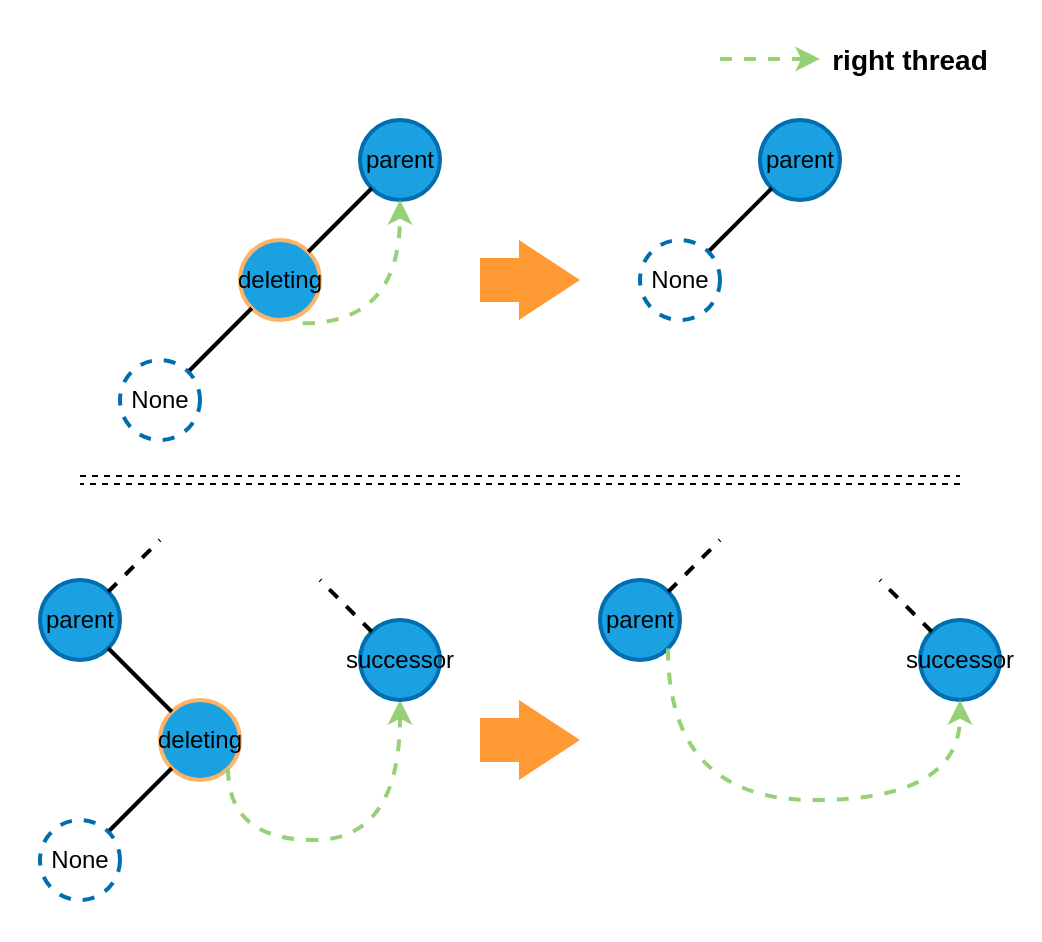 <mxfile pages="6">
    <diagram id="6hGFLwfOUW9BJ-s0fimq" name="no_child">
        <mxGraphModel dx="1300" dy="645" grid="1" gridSize="10" guides="1" tooltips="1" connect="1" arrows="1" fold="1" page="1" pageScale="1" pageWidth="827" pageHeight="1169" math="0" shadow="0">
            <root>
                <mxCell id="0"/>
                <mxCell id="1" parent="0"/>
                <mxCell id="Mpc4OqFYPx4ej4oT6UIc-38" value="" style="rounded=0;whiteSpace=wrap;html=1;fillColor=#FFFFFF;strokeColor=none;" parent="1" vertex="1">
                    <mxGeometry x="60" y="100" width="520" height="470" as="geometry"/>
                </mxCell>
                <mxCell id="2" value="&lt;font color=&quot;#000000&quot;&gt;parent&lt;/font&gt;" style="ellipse;whiteSpace=wrap;html=1;aspect=fixed;strokeColor=#006EAF;strokeWidth=2;fillColor=#1ba1e2;fontColor=#ffffff;" parent="1" vertex="1">
                    <mxGeometry x="240" y="160" width="40" height="40" as="geometry"/>
                </mxCell>
                <mxCell id="3" value="&lt;font color=&quot;#000000&quot;&gt;deleting&lt;/font&gt;" style="ellipse;whiteSpace=wrap;html=1;aspect=fixed;strokeColor=#FFB366;strokeWidth=2;fillColor=#1ba1e2;fontColor=#ffffff;" parent="1" vertex="1">
                    <mxGeometry x="180" y="220" width="40" height="40" as="geometry"/>
                </mxCell>
                <mxCell id="4" value="" style="endArrow=none;html=1;strokeColor=#000000;strokeWidth=2;" parent="1" source="2" target="3" edge="1">
                    <mxGeometry width="50" height="50" relative="1" as="geometry">
                        <mxPoint x="205.858" y="214.142" as="sourcePoint"/>
                        <mxPoint x="174.142" y="245.858" as="targetPoint"/>
                    </mxGeometry>
                </mxCell>
                <mxCell id="5" value="" style="endArrow=classic;html=1;curved=1;strokeColor=#97D077;strokeWidth=2;dashed=1;exitX=0.783;exitY=1.042;exitDx=0;exitDy=0;entryX=0.5;entryY=1;entryDx=0;entryDy=0;edgeStyle=orthogonalEdgeStyle;exitPerimeter=0;" parent="1" source="3" target="2" edge="1">
                    <mxGeometry width="50" height="50" relative="1" as="geometry">
                        <mxPoint x="174.142" y="274.142" as="sourcePoint"/>
                        <mxPoint x="220" y="220" as="targetPoint"/>
                    </mxGeometry>
                </mxCell>
                <mxCell id="6" value="" style="endArrow=none;html=1;strokeColor=#000000;strokeWidth=2;" parent="1" source="7" target="3" edge="1">
                    <mxGeometry width="50" height="50" relative="1" as="geometry">
                        <mxPoint x="160" y="280" as="sourcePoint"/>
                        <mxPoint x="224.142" y="235.858" as="targetPoint"/>
                    </mxGeometry>
                </mxCell>
                <mxCell id="7" value="&lt;font color=&quot;#000000&quot;&gt;None&lt;/font&gt;" style="ellipse;whiteSpace=wrap;html=1;aspect=fixed;strokeColor=#006EAF;strokeWidth=2;fillColor=none;fontColor=#ffffff;dashed=1;" parent="1" vertex="1">
                    <mxGeometry x="120" y="280" width="40" height="40" as="geometry"/>
                </mxCell>
                <mxCell id="8" value="" style="html=1;shadow=0;dashed=0;align=center;verticalAlign=middle;shape=mxgraph.arrows2.arrow;dy=0.45;dx=30.5;notch=0;strokeColor=none;fillColor=#FF9933;" parent="1" vertex="1">
                    <mxGeometry x="300" y="220" width="50" height="40" as="geometry"/>
                </mxCell>
                <mxCell id="9" value="&lt;font color=&quot;#000000&quot;&gt;parent&lt;/font&gt;" style="ellipse;whiteSpace=wrap;html=1;aspect=fixed;strokeColor=#006EAF;strokeWidth=2;fillColor=#1ba1e2;fontColor=#ffffff;" parent="1" vertex="1">
                    <mxGeometry x="440" y="160" width="40" height="40" as="geometry"/>
                </mxCell>
                <mxCell id="13" value="" style="endArrow=none;html=1;strokeColor=#000000;strokeWidth=2;" parent="1" source="14" target="9" edge="1">
                    <mxGeometry width="50" height="50" relative="1" as="geometry">
                        <mxPoint x="400" y="290" as="sourcePoint"/>
                        <mxPoint x="425.858" y="264.142" as="targetPoint"/>
                    </mxGeometry>
                </mxCell>
                <mxCell id="14" value="&lt;font color=&quot;#000000&quot;&gt;None&lt;/font&gt;" style="ellipse;whiteSpace=wrap;html=1;aspect=fixed;strokeColor=#006EAF;strokeWidth=2;fillColor=none;fontColor=#ffffff;dashed=1;" parent="1" vertex="1">
                    <mxGeometry x="380" y="220" width="40" height="40" as="geometry"/>
                </mxCell>
                <mxCell id="15" value="&lt;font color=&quot;#000000&quot;&gt;parent&lt;/font&gt;" style="ellipse;whiteSpace=wrap;html=1;aspect=fixed;strokeColor=#006EAF;strokeWidth=2;fillColor=#1ba1e2;fontColor=#ffffff;" parent="1" vertex="1">
                    <mxGeometry x="80" y="390" width="40" height="40" as="geometry"/>
                </mxCell>
                <mxCell id="16" value="&lt;font color=&quot;#000000&quot;&gt;deleting&lt;/font&gt;" style="ellipse;whiteSpace=wrap;html=1;aspect=fixed;strokeColor=#FFB366;strokeWidth=2;fillColor=#1ba1e2;fontColor=#ffffff;" parent="1" vertex="1">
                    <mxGeometry x="140" y="450" width="40" height="40" as="geometry"/>
                </mxCell>
                <mxCell id="17" value="" style="endArrow=none;html=1;strokeColor=#000000;strokeWidth=2;" parent="1" source="15" target="16" edge="1">
                    <mxGeometry width="50" height="50" relative="1" as="geometry">
                        <mxPoint x="45.858" y="444.142" as="sourcePoint"/>
                        <mxPoint x="14.142" y="475.858" as="targetPoint"/>
                    </mxGeometry>
                </mxCell>
                <mxCell id="19" value="" style="endArrow=none;html=1;strokeColor=#000000;strokeWidth=2;" parent="1" source="20" target="16" edge="1">
                    <mxGeometry width="50" height="50" relative="1" as="geometry">
                        <mxPoint y="510" as="sourcePoint"/>
                        <mxPoint x="64.142" y="465.858" as="targetPoint"/>
                    </mxGeometry>
                </mxCell>
                <mxCell id="20" value="&lt;font color=&quot;#000000&quot;&gt;None&lt;/font&gt;" style="ellipse;whiteSpace=wrap;html=1;aspect=fixed;strokeColor=#006EAF;strokeWidth=2;fillColor=none;fontColor=#ffffff;dashed=1;" parent="1" vertex="1">
                    <mxGeometry x="80" y="510" width="40" height="40" as="geometry"/>
                </mxCell>
                <mxCell id="21" value="" style="endArrow=classic;html=1;curved=1;strokeColor=#97D077;strokeWidth=2;dashed=1;entryX=0.5;entryY=1;entryDx=0;entryDy=0;edgeStyle=orthogonalEdgeStyle;" parent="1" source="16" target="22" edge="1">
                    <mxGeometry width="50" height="50" relative="1" as="geometry">
                        <mxPoint x="190" y="560" as="sourcePoint"/>
                        <mxPoint x="238.68" y="448.3" as="targetPoint"/>
                        <Array as="points">
                            <mxPoint x="174" y="520"/>
                            <mxPoint x="260" y="520"/>
                        </Array>
                    </mxGeometry>
                </mxCell>
                <mxCell id="22" value="&lt;font color=&quot;#000000&quot;&gt;successor&lt;/font&gt;" style="ellipse;whiteSpace=wrap;html=1;aspect=fixed;strokeColor=#006EAF;strokeWidth=2;fillColor=#1ba1e2;fontColor=#ffffff;" parent="1" vertex="1">
                    <mxGeometry x="240" y="410" width="40" height="40" as="geometry"/>
                </mxCell>
                <mxCell id="23" value="" style="html=1;shadow=0;dashed=0;align=center;verticalAlign=middle;shape=mxgraph.arrows2.arrow;dy=0.45;dx=30.5;notch=0;strokeColor=none;fillColor=#FF9933;" parent="1" vertex="1">
                    <mxGeometry x="300" y="450" width="50" height="40" as="geometry"/>
                </mxCell>
                <mxCell id="24" value="&lt;font color=&quot;#000000&quot;&gt;parent&lt;/font&gt;" style="ellipse;whiteSpace=wrap;html=1;aspect=fixed;strokeColor=#006EAF;strokeWidth=2;fillColor=#1ba1e2;fontColor=#ffffff;" parent="1" vertex="1">
                    <mxGeometry x="360" y="390" width="40" height="40" as="geometry"/>
                </mxCell>
                <mxCell id="30" value="&lt;font color=&quot;#000000&quot;&gt;successor&lt;/font&gt;" style="ellipse;whiteSpace=wrap;html=1;aspect=fixed;strokeColor=#006EAF;strokeWidth=2;fillColor=#1ba1e2;fontColor=#ffffff;" parent="1" vertex="1">
                    <mxGeometry x="520" y="410" width="40" height="40" as="geometry"/>
                </mxCell>
                <mxCell id="31" value="" style="endArrow=classic;html=1;curved=1;strokeColor=#97D077;strokeWidth=2;dashed=1;entryX=0.5;entryY=1;entryDx=0;entryDy=0;edgeStyle=orthogonalEdgeStyle;" parent="1" source="24" target="30" edge="1">
                    <mxGeometry width="50" height="50" relative="1" as="geometry">
                        <mxPoint x="430" y="509.98" as="sourcePoint"/>
                        <mxPoint x="478.68" y="448.3" as="targetPoint"/>
                        <Array as="points">
                            <mxPoint x="394" y="500"/>
                            <mxPoint x="540" y="500"/>
                        </Array>
                    </mxGeometry>
                </mxCell>
                <mxCell id="Mpc4OqFYPx4ej4oT6UIc-31" value="" style="endArrow=none;html=1;strokeColor=#000000;strokeWidth=2;exitX=1;exitY=0;exitDx=0;exitDy=0;dashed=1;" parent="1" source="15" edge="1">
                    <mxGeometry width="50" height="50" relative="1" as="geometry">
                        <mxPoint x="124.142" y="434.142" as="sourcePoint"/>
                        <mxPoint x="140" y="370" as="targetPoint"/>
                    </mxGeometry>
                </mxCell>
                <mxCell id="Mpc4OqFYPx4ej4oT6UIc-32" value="" style="endArrow=none;html=1;strokeColor=#000000;strokeWidth=2;exitX=0;exitY=0;exitDx=0;exitDy=0;dashed=1;" parent="1" source="22" edge="1">
                    <mxGeometry width="50" height="50" relative="1" as="geometry">
                        <mxPoint x="134.142" y="444.142" as="sourcePoint"/>
                        <mxPoint x="220" y="390" as="targetPoint"/>
                    </mxGeometry>
                </mxCell>
                <mxCell id="Mpc4OqFYPx4ej4oT6UIc-33" value="" style="endArrow=none;html=1;strokeColor=#000000;strokeWidth=2;dashed=1;" parent="1" source="24" edge="1">
                    <mxGeometry width="50" height="50" relative="1" as="geometry">
                        <mxPoint x="144.142" y="454.142" as="sourcePoint"/>
                        <mxPoint x="420" y="370" as="targetPoint"/>
                    </mxGeometry>
                </mxCell>
                <mxCell id="Mpc4OqFYPx4ej4oT6UIc-34" value="" style="endArrow=none;html=1;strokeColor=#000000;strokeWidth=2;dashed=1;" parent="1" source="30" edge="1">
                    <mxGeometry width="50" height="50" relative="1" as="geometry">
                        <mxPoint x="154.142" y="464.142" as="sourcePoint"/>
                        <mxPoint x="500" y="390" as="targetPoint"/>
                    </mxGeometry>
                </mxCell>
                <mxCell id="Mpc4OqFYPx4ej4oT6UIc-37" value="" style="shape=link;html=1;dashed=1;strokeColor=#000000;" parent="1" edge="1">
                    <mxGeometry width="50" height="50" relative="1" as="geometry">
                        <mxPoint x="540" y="340" as="sourcePoint"/>
                        <mxPoint x="100" y="340" as="targetPoint"/>
                    </mxGeometry>
                </mxCell>
                <mxCell id="Wec3mNHupiSR04pztRO_-31" value="" style="endArrow=classic;html=1;dashed=1;strokeColor=#97D077;strokeWidth=2;" parent="1" edge="1">
                    <mxGeometry width="50" height="50" relative="1" as="geometry">
                        <mxPoint x="420" y="129.5" as="sourcePoint"/>
                        <mxPoint x="470" y="129.5" as="targetPoint"/>
                    </mxGeometry>
                </mxCell>
                <mxCell id="Wec3mNHupiSR04pztRO_-32" value="&lt;font color=&quot;#000000&quot; style=&quot;font-size: 14px&quot;&gt;&lt;b&gt;right thread&lt;/b&gt;&lt;/font&gt;" style="text;html=1;strokeColor=none;fillColor=none;align=center;verticalAlign=middle;whiteSpace=wrap;rounded=0;" parent="1" vertex="1">
                    <mxGeometry x="470" y="120" width="90" height="20" as="geometry"/>
                </mxCell>
            </root>
        </mxGraphModel>
    </diagram>
    <diagram name="one_left_child" id="PGhEoFaMu8bNXuBWCQsl">
        &#xa;
        <mxGraphModel dx="1300" dy="1814" grid="1" gridSize="10" guides="1" tooltips="1" connect="1" arrows="1" fold="1" page="1" pageScale="1" pageWidth="827" pageHeight="1169" math="0" shadow="0">
            &#xa;
            <root>
                &#xa;
                <mxCell id="CeSif-LkQ0VTNuqgXHJz-0"/>
                &#xa;
                <mxCell id="CeSif-LkQ0VTNuqgXHJz-1" parent="CeSif-LkQ0VTNuqgXHJz-0"/>
                &#xa;
                <mxCell id="xlwciculltp2IdPna9VX-3" value="" style="rounded=0;whiteSpace=wrap;html=1;fillColor=#FFFFFF;strokeColor=none;" parent="CeSif-LkQ0VTNuqgXHJz-1" vertex="1">
                    &#xa;
                    <mxGeometry x="60" y="-20" width="540" height="1080" as="geometry"/>
                    &#xa;
                </mxCell>
                &#xa;
                <mxCell id="CeSif-LkQ0VTNuqgXHJz-2" value="&lt;font color=&quot;#000000&quot;&gt;parent&lt;/font&gt;" style="ellipse;whiteSpace=wrap;html=1;aspect=fixed;strokeColor=#006EAF;strokeWidth=2;fillColor=#1ba1e2;fontColor=#ffffff;" parent="CeSif-LkQ0VTNuqgXHJz-1" vertex="1">
                    &#xa;
                    <mxGeometry x="240" y="40" width="40" height="40" as="geometry"/>
                    &#xa;
                </mxCell>
                &#xa;
                <mxCell id="CeSif-LkQ0VTNuqgXHJz-3" value="&lt;font color=&quot;#000000&quot;&gt;deleting&lt;/font&gt;" style="ellipse;whiteSpace=wrap;html=1;aspect=fixed;strokeColor=#FFB366;strokeWidth=2;fillColor=#1ba1e2;fontColor=#ffffff;" parent="CeSif-LkQ0VTNuqgXHJz-1" vertex="1">
                    &#xa;
                    <mxGeometry x="180" y="100" width="40" height="40" as="geometry"/>
                    &#xa;
                </mxCell>
                &#xa;
                <mxCell id="CeSif-LkQ0VTNuqgXHJz-4" value="" style="endArrow=none;html=1;strokeColor=#000000;strokeWidth=2;exitX=0;exitY=1;exitDx=0;exitDy=0;entryX=1;entryY=0;entryDx=0;entryDy=0;" parent="CeSif-LkQ0VTNuqgXHJz-1" source="CeSif-LkQ0VTNuqgXHJz-2" target="CeSif-LkQ0VTNuqgXHJz-3" edge="1">
                    &#xa;
                    <mxGeometry width="50" height="50" relative="1" as="geometry">
                        &#xa;
                        <mxPoint x="205.858" y="94.142" as="sourcePoint"/>
                        &#xa;
                        <mxPoint x="174.142" y="125.858" as="targetPoint"/>
                        &#xa;
                    </mxGeometry>
                    &#xa;
                </mxCell>
                &#xa;
                <mxCell id="CeSif-LkQ0VTNuqgXHJz-5" value="" style="endArrow=classic;html=1;curved=1;strokeColor=#97D077;strokeWidth=2;dashed=1;exitX=0.783;exitY=1.042;exitDx=0;exitDy=0;entryX=0.5;entryY=1;entryDx=0;entryDy=0;edgeStyle=orthogonalEdgeStyle;exitPerimeter=0;" parent="CeSif-LkQ0VTNuqgXHJz-1" source="CeSif-LkQ0VTNuqgXHJz-3" target="CeSif-LkQ0VTNuqgXHJz-2" edge="1">
                    &#xa;
                    <mxGeometry width="50" height="50" relative="1" as="geometry">
                        &#xa;
                        <mxPoint x="174.142" y="154.142" as="sourcePoint"/>
                        &#xa;
                        <mxPoint x="220" y="100" as="targetPoint"/>
                        &#xa;
                    </mxGeometry>
                    &#xa;
                </mxCell>
                &#xa;
                <mxCell id="CeSif-LkQ0VTNuqgXHJz-6" value="" style="endArrow=none;html=1;strokeColor=#000000;strokeWidth=2;entryX=0;entryY=1;entryDx=0;entryDy=0;exitX=0;exitY=0;exitDx=0;exitDy=0;" parent="CeSif-LkQ0VTNuqgXHJz-1" source="CeSif-LkQ0VTNuqgXHJz-23" target="CeSif-LkQ0VTNuqgXHJz-3" edge="1">
                    &#xa;
                    <mxGeometry width="50" height="50" relative="1" as="geometry">
                        &#xa;
                        <mxPoint x="154.142" y="165.858" as="sourcePoint"/>
                        &#xa;
                        <mxPoint x="224.142" y="115.858" as="targetPoint"/>
                        &#xa;
                    </mxGeometry>
                    &#xa;
                </mxCell>
                &#xa;
                <mxCell id="CeSif-LkQ0VTNuqgXHJz-8" value="" style="html=1;shadow=0;dashed=0;align=center;verticalAlign=middle;shape=mxgraph.arrows2.arrow;dy=0.45;dx=30.5;notch=0;strokeColor=none;fillColor=#FF9933;" parent="CeSif-LkQ0VTNuqgXHJz-1" vertex="1">
                    &#xa;
                    <mxGeometry x="300" y="100" width="50" height="40" as="geometry"/>
                    &#xa;
                </mxCell>
                &#xa;
                <mxCell id="CeSif-LkQ0VTNuqgXHJz-9" value="&lt;font color=&quot;#000000&quot;&gt;parent&lt;/font&gt;" style="ellipse;whiteSpace=wrap;html=1;aspect=fixed;strokeColor=#006EAF;strokeWidth=2;fillColor=#1ba1e2;fontColor=#ffffff;" parent="CeSif-LkQ0VTNuqgXHJz-1" vertex="1">
                    &#xa;
                    <mxGeometry x="440" y="40" width="40" height="40" as="geometry"/>
                    &#xa;
                </mxCell>
                &#xa;
                <mxCell id="CeSif-LkQ0VTNuqgXHJz-10" value="" style="endArrow=none;html=1;strokeColor=#000000;strokeWidth=2;entryX=0;entryY=1;entryDx=0;entryDy=0;exitX=1;exitY=0;exitDx=0;exitDy=0;" parent="CeSif-LkQ0VTNuqgXHJz-1" source="CeSif-LkQ0VTNuqgXHJz-25" target="CeSif-LkQ0VTNuqgXHJz-9" edge="1">
                    &#xa;
                    <mxGeometry width="50" height="50" relative="1" as="geometry">
                        &#xa;
                        <mxPoint x="414.142" y="105.858" as="sourcePoint"/>
                        &#xa;
                        <mxPoint x="425.858" y="144.142" as="targetPoint"/>
                        &#xa;
                    </mxGeometry>
                    &#xa;
                </mxCell>
                &#xa;
                <mxCell id="CeSif-LkQ0VTNuqgXHJz-12" value="&lt;font color=&quot;#000000&quot;&gt;parent&lt;/font&gt;" style="ellipse;whiteSpace=wrap;html=1;aspect=fixed;strokeColor=#006EAF;strokeWidth=2;fillColor=#1ba1e2;fontColor=#ffffff;" parent="CeSif-LkQ0VTNuqgXHJz-1" vertex="1">
                    &#xa;
                    <mxGeometry x="240" y="500" width="40" height="40" as="geometry"/>
                    &#xa;
                </mxCell>
                &#xa;
                <mxCell id="CeSif-LkQ0VTNuqgXHJz-13" value="&lt;font color=&quot;#000000&quot;&gt;deleting&lt;/font&gt;" style="ellipse;whiteSpace=wrap;html=1;aspect=fixed;strokeColor=#FFB366;strokeWidth=2;fillColor=#1ba1e2;fontColor=#ffffff;" parent="CeSif-LkQ0VTNuqgXHJz-1" vertex="1">
                    &#xa;
                    <mxGeometry x="180" y="560" width="40" height="40" as="geometry"/>
                    &#xa;
                </mxCell>
                &#xa;
                <mxCell id="CeSif-LkQ0VTNuqgXHJz-14" value="" style="endArrow=none;html=1;strokeColor=#000000;strokeWidth=2;exitX=0;exitY=1;exitDx=0;exitDy=0;entryX=1;entryY=0;entryDx=0;entryDy=0;" parent="CeSif-LkQ0VTNuqgXHJz-1" source="CeSif-LkQ0VTNuqgXHJz-12" target="CeSif-LkQ0VTNuqgXHJz-13" edge="1">
                    &#xa;
                    <mxGeometry width="50" height="50" relative="1" as="geometry">
                        &#xa;
                        <mxPoint x="145.858" y="554.142" as="sourcePoint"/>
                        &#xa;
                        <mxPoint x="114.142" y="585.858" as="targetPoint"/>
                        &#xa;
                    </mxGeometry>
                    &#xa;
                </mxCell>
                &#xa;
                <mxCell id="CeSif-LkQ0VTNuqgXHJz-15" value="" style="endArrow=none;html=1;strokeColor=#000000;strokeWidth=2;entryX=0;entryY=1;entryDx=0;entryDy=0;exitX=1;exitY=0;exitDx=0;exitDy=0;" parent="CeSif-LkQ0VTNuqgXHJz-1" source="NnDIAgsHRutLFN9ROoSn-0" target="CeSif-LkQ0VTNuqgXHJz-13" edge="1">
                    &#xa;
                    <mxGeometry width="50" height="50" relative="1" as="geometry">
                        &#xa;
                        <mxPoint x="214.142" y="625.858" as="sourcePoint"/>
                        &#xa;
                        <mxPoint x="164.142" y="575.858" as="targetPoint"/>
                        &#xa;
                    </mxGeometry>
                    &#xa;
                </mxCell>
                &#xa;
                <mxCell id="CeSif-LkQ0VTNuqgXHJz-19" value="" style="html=1;shadow=0;dashed=0;align=center;verticalAlign=middle;shape=mxgraph.arrows2.arrow;dy=0.45;dx=30.5;notch=0;strokeColor=none;fillColor=#FF9933;" parent="CeSif-LkQ0VTNuqgXHJz-1" vertex="1">
                    &#xa;
                    <mxGeometry x="300" y="560" width="50" height="40" as="geometry"/>
                    &#xa;
                </mxCell>
                &#xa;
                <mxCell id="CeSif-LkQ0VTNuqgXHJz-23" value="&lt;font color=&quot;#000000&quot;&gt;replacing&lt;/font&gt;" style="ellipse;whiteSpace=wrap;html=1;aspect=fixed;strokeColor=#006EAF;strokeWidth=2;fillColor=#1ba1e2;fontColor=#ffffff;direction=south;" parent="CeSif-LkQ0VTNuqgXHJz-1" vertex="1">
                    &#xa;
                    <mxGeometry x="120" y="160" width="40" height="40" as="geometry"/>
                    &#xa;
                </mxCell>
                &#xa;
                <mxCell id="CeSif-LkQ0VTNuqgXHJz-24" value="" style="endArrow=classic;html=1;curved=1;strokeColor=#97D077;strokeWidth=2;dashed=1;exitX=1;exitY=0;exitDx=0;exitDy=0;entryX=0.5;entryY=1;entryDx=0;entryDy=0;edgeStyle=orthogonalEdgeStyle;" parent="CeSif-LkQ0VTNuqgXHJz-1" source="CeSif-LkQ0VTNuqgXHJz-23" target="CeSif-LkQ0VTNuqgXHJz-3" edge="1">
                    &#xa;
                    <mxGeometry width="50" height="50" relative="1" as="geometry">
                        &#xa;
                        <mxPoint x="221.32" y="151.68" as="sourcePoint"/>
                        &#xa;
                        <mxPoint x="270" y="90" as="targetPoint"/>
                        &#xa;
                    </mxGeometry>
                    &#xa;
                </mxCell>
                &#xa;
                <mxCell id="CeSif-LkQ0VTNuqgXHJz-25" value="&lt;font color=&quot;#000000&quot;&gt;replacing&lt;/font&gt;" style="ellipse;whiteSpace=wrap;html=1;aspect=fixed;strokeColor=#006EAF;strokeWidth=2;fillColor=#1ba1e2;fontColor=#ffffff;" parent="CeSif-LkQ0VTNuqgXHJz-1" vertex="1">
                    &#xa;
                    <mxGeometry x="380" y="100" width="40" height="40" as="geometry"/>
                    &#xa;
                </mxCell>
                &#xa;
                <mxCell id="CeSif-LkQ0VTNuqgXHJz-27" value="" style="endArrow=classic;html=1;curved=1;strokeColor=#97D077;strokeWidth=2;dashed=1;exitX=1;exitY=1;exitDx=0;exitDy=0;entryX=0.5;entryY=1;entryDx=0;entryDy=0;edgeStyle=orthogonalEdgeStyle;" parent="CeSif-LkQ0VTNuqgXHJz-1" source="CeSif-LkQ0VTNuqgXHJz-25" target="CeSif-LkQ0VTNuqgXHJz-9" edge="1">
                    &#xa;
                    <mxGeometry width="50" height="50" relative="1" as="geometry">
                        &#xa;
                        <mxPoint x="440.0" y="150.83" as="sourcePoint"/>
                        &#xa;
                        <mxPoint x="488.68" y="89.15" as="targetPoint"/>
                        &#xa;
                    </mxGeometry>
                    &#xa;
                </mxCell>
                &#xa;
                <mxCell id="NnDIAgsHRutLFN9ROoSn-0" value="&lt;font color=&quot;#000000&quot;&gt;replacing&lt;/font&gt;" style="ellipse;whiteSpace=wrap;html=1;aspect=fixed;strokeColor=#006EAF;strokeWidth=2;fillColor=#1ba1e2;fontColor=#ffffff;" parent="CeSif-LkQ0VTNuqgXHJz-1" vertex="1">
                    &#xa;
                    <mxGeometry x="120" y="620" width="40" height="40" as="geometry"/>
                    &#xa;
                </mxCell>
                &#xa;
                <mxCell id="NnDIAgsHRutLFN9ROoSn-1" value="" style="ellipse;whiteSpace=wrap;html=1;aspect=fixed;strokeColor=#006EAF;strokeWidth=2;fillColor=#1ba1e2;fontColor=#ffffff;" parent="CeSif-LkQ0VTNuqgXHJz-1" vertex="1">
                    &#xa;
                    <mxGeometry x="160" y="680" width="40" height="40" as="geometry"/>
                    &#xa;
                </mxCell>
                &#xa;
                <mxCell id="NnDIAgsHRutLFN9ROoSn-2" value="" style="ellipse;whiteSpace=wrap;html=1;aspect=fixed;strokeColor=#006EAF;strokeWidth=2;fillColor=#1ba1e2;fontColor=#ffffff;" parent="CeSif-LkQ0VTNuqgXHJz-1" vertex="1">
                    &#xa;
                    <mxGeometry x="80" y="680" width="40" height="40" as="geometry"/>
                    &#xa;
                </mxCell>
                &#xa;
                <mxCell id="NnDIAgsHRutLFN9ROoSn-3" value="" style="endArrow=none;html=1;strokeColor=#000000;strokeWidth=2;" parent="CeSif-LkQ0VTNuqgXHJz-1" source="NnDIAgsHRutLFN9ROoSn-2" target="NnDIAgsHRutLFN9ROoSn-0" edge="1">
                    &#xa;
                    <mxGeometry width="50" height="50" relative="1" as="geometry">
                        &#xa;
                        <mxPoint x="164.142" y="635.858" as="sourcePoint"/>
                        &#xa;
                        <mxPoint x="195.858" y="604.142" as="targetPoint"/>
                        &#xa;
                    </mxGeometry>
                    &#xa;
                </mxCell>
                &#xa;
                <mxCell id="NnDIAgsHRutLFN9ROoSn-4" value="" style="endArrow=none;html=1;strokeColor=#000000;strokeWidth=2;" parent="CeSif-LkQ0VTNuqgXHJz-1" source="NnDIAgsHRutLFN9ROoSn-0" target="NnDIAgsHRutLFN9ROoSn-1" edge="1">
                    &#xa;
                    <mxGeometry width="50" height="50" relative="1" as="geometry">
                        &#xa;
                        <mxPoint x="174.142" y="645.858" as="sourcePoint"/>
                        &#xa;
                        <mxPoint x="205.858" y="614.142" as="targetPoint"/>
                        &#xa;
                    </mxGeometry>
                    &#xa;
                </mxCell>
                &#xa;
                <mxCell id="NnDIAgsHRutLFN9ROoSn-5" value="" style="endArrow=classic;html=1;curved=1;strokeColor=#97D077;strokeWidth=2;dashed=1;exitX=1;exitY=1;exitDx=0;exitDy=0;entryX=0.5;entryY=1;entryDx=0;entryDy=0;edgeStyle=orthogonalEdgeStyle;" parent="CeSif-LkQ0VTNuqgXHJz-1" source="CeSif-LkQ0VTNuqgXHJz-13" target="CeSif-LkQ0VTNuqgXHJz-12" edge="1">
                    &#xa;
                    <mxGeometry width="50" height="50" relative="1" as="geometry">
                        &#xa;
                        <mxPoint x="237.072" y="634.142" as="sourcePoint"/>
                        &#xa;
                        <mxPoint x="282.93" y="580" as="targetPoint"/>
                        &#xa;
                    </mxGeometry>
                    &#xa;
                </mxCell>
                &#xa;
                <mxCell id="NnDIAgsHRutLFN9ROoSn-6" value="" style="endArrow=classic;html=1;curved=1;strokeColor=#97D077;strokeWidth=2;dashed=1;exitX=1;exitY=1;exitDx=0;exitDy=0;entryX=0.5;entryY=1;entryDx=0;entryDy=0;edgeStyle=orthogonalEdgeStyle;" parent="CeSif-LkQ0VTNuqgXHJz-1" source="NnDIAgsHRutLFN9ROoSn-1" target="CeSif-LkQ0VTNuqgXHJz-13" edge="1">
                    &#xa;
                    <mxGeometry width="50" height="50" relative="1" as="geometry">
                        &#xa;
                        <mxPoint x="200.002" y="754.142" as="sourcePoint"/>
                        &#xa;
                        <mxPoint x="245.86" y="700" as="targetPoint"/>
                        &#xa;
                        <Array as="points">
                            &#xa;
                            <mxPoint x="194" y="740"/>
                            &#xa;
                            <mxPoint x="230" y="740"/>
                            &#xa;
                            <mxPoint x="230" y="670"/>
                            &#xa;
                            <mxPoint x="200" y="670"/>
                            &#xa;
                        </Array>
                        &#xa;
                    </mxGeometry>
                    &#xa;
                </mxCell>
                &#xa;
                <mxCell id="NnDIAgsHRutLFN9ROoSn-7" value="&lt;font color=&quot;#000000&quot;&gt;parent&lt;/font&gt;" style="ellipse;whiteSpace=wrap;html=1;aspect=fixed;strokeColor=#006EAF;strokeWidth=2;fillColor=#1ba1e2;fontColor=#ffffff;" parent="CeSif-LkQ0VTNuqgXHJz-1" vertex="1">
                    &#xa;
                    <mxGeometry x="480" y="500" width="40" height="40" as="geometry"/>
                    &#xa;
                </mxCell>
                &#xa;
                <mxCell id="NnDIAgsHRutLFN9ROoSn-9" value="" style="endArrow=none;html=1;strokeColor=#000000;strokeWidth=2;exitX=0;exitY=1;exitDx=0;exitDy=0;entryX=1;entryY=0;entryDx=0;entryDy=0;" parent="CeSif-LkQ0VTNuqgXHJz-1" source="NnDIAgsHRutLFN9ROoSn-7" target="NnDIAgsHRutLFN9ROoSn-11" edge="1">
                    &#xa;
                    <mxGeometry width="50" height="50" relative="1" as="geometry">
                        &#xa;
                        <mxPoint x="415.858" y="554.142" as="sourcePoint"/>
                        &#xa;
                        <mxPoint x="484.142" y="565.858" as="targetPoint"/>
                        &#xa;
                    </mxGeometry>
                    &#xa;
                </mxCell>
                &#xa;
                <mxCell id="NnDIAgsHRutLFN9ROoSn-11" value="&lt;font color=&quot;#000000&quot;&gt;replacing&lt;/font&gt;" style="ellipse;whiteSpace=wrap;html=1;aspect=fixed;strokeColor=#006EAF;strokeWidth=2;fillColor=#1ba1e2;fontColor=#ffffff;" parent="CeSif-LkQ0VTNuqgXHJz-1" vertex="1">
                    &#xa;
                    <mxGeometry x="420" y="560" width="40" height="40" as="geometry"/>
                    &#xa;
                </mxCell>
                &#xa;
                <mxCell id="NnDIAgsHRutLFN9ROoSn-12" value="" style="ellipse;whiteSpace=wrap;html=1;aspect=fixed;strokeColor=#006EAF;strokeWidth=2;fillColor=#1ba1e2;fontColor=#ffffff;" parent="CeSif-LkQ0VTNuqgXHJz-1" vertex="1">
                    &#xa;
                    <mxGeometry x="460" y="620" width="40" height="40" as="geometry"/>
                    &#xa;
                </mxCell>
                &#xa;
                <mxCell id="NnDIAgsHRutLFN9ROoSn-13" value="" style="ellipse;whiteSpace=wrap;html=1;aspect=fixed;strokeColor=#006EAF;strokeWidth=2;fillColor=#1ba1e2;fontColor=#ffffff;" parent="CeSif-LkQ0VTNuqgXHJz-1" vertex="1">
                    &#xa;
                    <mxGeometry x="380" y="620" width="40" height="40" as="geometry"/>
                    &#xa;
                </mxCell>
                &#xa;
                <mxCell id="NnDIAgsHRutLFN9ROoSn-14" value="" style="endArrow=none;html=1;strokeColor=#000000;strokeWidth=2;" parent="CeSif-LkQ0VTNuqgXHJz-1" source="NnDIAgsHRutLFN9ROoSn-13" target="NnDIAgsHRutLFN9ROoSn-11" edge="1">
                    &#xa;
                    <mxGeometry width="50" height="50" relative="1" as="geometry">
                        &#xa;
                        <mxPoint x="434.142" y="635.858" as="sourcePoint"/>
                        &#xa;
                        <mxPoint x="465.858" y="604.142" as="targetPoint"/>
                        &#xa;
                    </mxGeometry>
                    &#xa;
                </mxCell>
                &#xa;
                <mxCell id="NnDIAgsHRutLFN9ROoSn-15" value="" style="endArrow=none;html=1;strokeColor=#000000;strokeWidth=2;" parent="CeSif-LkQ0VTNuqgXHJz-1" source="NnDIAgsHRutLFN9ROoSn-11" target="NnDIAgsHRutLFN9ROoSn-12" edge="1">
                    &#xa;
                    <mxGeometry width="50" height="50" relative="1" as="geometry">
                        &#xa;
                        <mxPoint x="444.142" y="645.858" as="sourcePoint"/>
                        &#xa;
                        <mxPoint x="475.858" y="614.142" as="targetPoint"/>
                        &#xa;
                    </mxGeometry>
                    &#xa;
                </mxCell>
                &#xa;
                <mxCell id="NnDIAgsHRutLFN9ROoSn-18" value="" style="endArrow=classic;html=1;curved=1;strokeColor=#97D077;strokeWidth=2;dashed=1;exitX=1;exitY=1;exitDx=0;exitDy=0;entryX=0.5;entryY=1;entryDx=0;entryDy=0;edgeStyle=orthogonalEdgeStyle;" parent="CeSif-LkQ0VTNuqgXHJz-1" source="NnDIAgsHRutLFN9ROoSn-12" target="NnDIAgsHRutLFN9ROoSn-7" edge="1">
                    &#xa;
                    <mxGeometry width="50" height="50" relative="1" as="geometry">
                        &#xa;
                        <mxPoint x="560.002" y="654.142" as="sourcePoint"/>
                        &#xa;
                        <mxPoint x="605.86" y="600" as="targetPoint"/>
                        &#xa;
                        <Array as="points">
                            &#xa;
                            <mxPoint x="494" y="670"/>
                            &#xa;
                            <mxPoint x="520" y="670"/>
                            &#xa;
                            <mxPoint x="520" y="620"/>
                            &#xa;
                            <mxPoint x="500" y="620"/>
                            &#xa;
                        </Array>
                        &#xa;
                    </mxGeometry>
                    &#xa;
                </mxCell>
                &#xa;
                <mxCell id="NnDIAgsHRutLFN9ROoSn-39" value="&lt;font color=&quot;#000000&quot;&gt;parent&lt;/font&gt;" style="ellipse;whiteSpace=wrap;html=1;aspect=fixed;strokeColor=#006EAF;strokeWidth=2;fillColor=#1ba1e2;fontColor=#ffffff;" parent="CeSif-LkQ0VTNuqgXHJz-1" vertex="1">
                    &#xa;
                    <mxGeometry x="105" y="280" width="40" height="40" as="geometry"/>
                    &#xa;
                </mxCell>
                &#xa;
                <mxCell id="NnDIAgsHRutLFN9ROoSn-40" value="&lt;font color=&quot;#000000&quot;&gt;deleting&lt;/font&gt;" style="ellipse;whiteSpace=wrap;html=1;aspect=fixed;strokeColor=#FFB366;strokeWidth=2;fillColor=#1ba1e2;fontColor=#ffffff;" parent="CeSif-LkQ0VTNuqgXHJz-1" vertex="1">
                    &#xa;
                    <mxGeometry x="165" y="340" width="40" height="40" as="geometry"/>
                    &#xa;
                </mxCell>
                &#xa;
                <mxCell id="NnDIAgsHRutLFN9ROoSn-41" value="" style="endArrow=none;html=1;strokeColor=#000000;strokeWidth=2;exitX=1;exitY=1;exitDx=0;exitDy=0;entryX=0;entryY=0;entryDx=0;entryDy=0;" parent="CeSif-LkQ0VTNuqgXHJz-1" source="NnDIAgsHRutLFN9ROoSn-39" target="NnDIAgsHRutLFN9ROoSn-40" edge="1">
                    &#xa;
                    <mxGeometry width="50" height="50" relative="1" as="geometry">
                        &#xa;
                        <mxPoint x="130.858" y="404.142" as="sourcePoint"/>
                        &#xa;
                        <mxPoint x="99.142" y="435.858" as="targetPoint"/>
                        &#xa;
                    </mxGeometry>
                    &#xa;
                </mxCell>
                &#xa;
                <mxCell id="NnDIAgsHRutLFN9ROoSn-43" value="" style="endArrow=none;html=1;strokeColor=#000000;strokeWidth=2;entryX=0;entryY=1;entryDx=0;entryDy=0;exitX=0;exitY=0;exitDx=0;exitDy=0;" parent="CeSif-LkQ0VTNuqgXHJz-1" source="NnDIAgsHRutLFN9ROoSn-47" target="NnDIAgsHRutLFN9ROoSn-40" edge="1">
                    &#xa;
                    <mxGeometry width="50" height="50" relative="1" as="geometry">
                        &#xa;
                        <mxPoint x="79.142" y="475.858" as="sourcePoint"/>
                        &#xa;
                        <mxPoint x="149.142" y="425.858" as="targetPoint"/>
                        &#xa;
                    </mxGeometry>
                    &#xa;
                </mxCell>
                &#xa;
                <mxCell id="NnDIAgsHRutLFN9ROoSn-44" value="" style="html=1;shadow=0;dashed=0;align=center;verticalAlign=middle;shape=mxgraph.arrows2.arrow;dy=0.45;dx=30.5;notch=0;strokeColor=none;fillColor=#FF9933;" parent="CeSif-LkQ0VTNuqgXHJz-1" vertex="1">
                    &#xa;
                    <mxGeometry x="305" y="340" width="50" height="40" as="geometry"/>
                    &#xa;
                </mxCell>
                &#xa;
                <mxCell id="NnDIAgsHRutLFN9ROoSn-47" value="&lt;font color=&quot;#000000&quot;&gt;replacing&lt;/font&gt;" style="ellipse;whiteSpace=wrap;html=1;aspect=fixed;strokeColor=#006EAF;strokeWidth=2;fillColor=#1ba1e2;fontColor=#ffffff;direction=south;" parent="CeSif-LkQ0VTNuqgXHJz-1" vertex="1">
                    &#xa;
                    <mxGeometry x="105" y="400" width="40" height="40" as="geometry"/>
                    &#xa;
                </mxCell>
                &#xa;
                <mxCell id="ZxbC2Xd3HvjLgOjPFKle-0" value="" style="endArrow=classic;html=1;curved=1;strokeColor=#97D077;strokeWidth=2;dashed=1;entryX=0.5;entryY=1;entryDx=0;entryDy=0;edgeStyle=orthogonalEdgeStyle;exitX=1;exitY=1;exitDx=0;exitDy=0;" parent="CeSif-LkQ0VTNuqgXHJz-1" source="NnDIAgsHRutLFN9ROoSn-40" target="ZxbC2Xd3HvjLgOjPFKle-1" edge="1">
                    &#xa;
                    <mxGeometry width="50" height="50" relative="1" as="geometry">
                        &#xa;
                        <mxPoint x="179.142" y="374.142" as="sourcePoint"/>
                        &#xa;
                        <mxPoint x="243.68" y="338.3" as="targetPoint"/>
                        &#xa;
                        <Array as="points">
                            &#xa;
                            <mxPoint x="199" y="400"/>
                            &#xa;
                            <mxPoint x="265" y="400"/>
                            &#xa;
                        </Array>
                        &#xa;
                    </mxGeometry>
                    &#xa;
                </mxCell>
                &#xa;
                <mxCell id="ZxbC2Xd3HvjLgOjPFKle-1" value="&lt;font color=&quot;#000000&quot;&gt;successor&lt;/font&gt;" style="ellipse;whiteSpace=wrap;html=1;aspect=fixed;strokeColor=#006EAF;strokeWidth=2;fillColor=#1ba1e2;fontColor=#ffffff;" parent="CeSif-LkQ0VTNuqgXHJz-1" vertex="1">
                    &#xa;
                    <mxGeometry x="245" y="300" width="40" height="40" as="geometry"/>
                    &#xa;
                </mxCell>
                &#xa;
                <mxCell id="ZxbC2Xd3HvjLgOjPFKle-2" value="" style="endArrow=classic;html=1;curved=1;strokeColor=#97D077;strokeWidth=2;dashed=1;exitX=1;exitY=0;exitDx=0;exitDy=0;entryX=0.5;entryY=1;entryDx=0;entryDy=0;edgeStyle=orthogonalEdgeStyle;" parent="CeSif-LkQ0VTNuqgXHJz-1" source="NnDIAgsHRutLFN9ROoSn-47" target="NnDIAgsHRutLFN9ROoSn-40" edge="1">
                    &#xa;
                    <mxGeometry width="50" height="50" relative="1" as="geometry">
                        &#xa;
                        <mxPoint x="135.002" y="464.142" as="sourcePoint"/>
                        &#xa;
                        <mxPoint x="180.86" y="410" as="targetPoint"/>
                        &#xa;
                    </mxGeometry>
                    &#xa;
                </mxCell>
                &#xa;
                <mxCell id="ZxbC2Xd3HvjLgOjPFKle-3" value="&lt;font color=&quot;#000000&quot;&gt;parent&lt;/font&gt;" style="ellipse;whiteSpace=wrap;html=1;aspect=fixed;strokeColor=#006EAF;strokeWidth=2;fillColor=#1ba1e2;fontColor=#ffffff;" parent="CeSif-LkQ0VTNuqgXHJz-1" vertex="1">
                    &#xa;
                    <mxGeometry x="365" y="280" width="40" height="40" as="geometry"/>
                    &#xa;
                </mxCell>
                &#xa;
                <mxCell id="ZxbC2Xd3HvjLgOjPFKle-5" value="" style="endArrow=none;html=1;strokeColor=#000000;strokeWidth=2;exitX=1;exitY=1;exitDx=0;exitDy=0;entryX=0;entryY=1;entryDx=0;entryDy=0;" parent="CeSif-LkQ0VTNuqgXHJz-1" source="ZxbC2Xd3HvjLgOjPFKle-3" target="ZxbC2Xd3HvjLgOjPFKle-7" edge="1">
                    &#xa;
                    <mxGeometry width="50" height="50" relative="1" as="geometry">
                        &#xa;
                        <mxPoint x="390.858" y="404.142" as="sourcePoint"/>
                        &#xa;
                        <mxPoint x="430.858" y="345.858" as="targetPoint"/>
                        &#xa;
                    </mxGeometry>
                    &#xa;
                </mxCell>
                &#xa;
                <mxCell id="ZxbC2Xd3HvjLgOjPFKle-7" value="&lt;font color=&quot;#000000&quot;&gt;replacing&lt;/font&gt;" style="ellipse;whiteSpace=wrap;html=1;aspect=fixed;strokeColor=#006EAF;strokeWidth=2;fillColor=#1ba1e2;fontColor=#ffffff;direction=south;" parent="CeSif-LkQ0VTNuqgXHJz-1" vertex="1">
                    &#xa;
                    <mxGeometry x="425" y="340" width="40" height="40" as="geometry"/>
                    &#xa;
                </mxCell>
                &#xa;
                <mxCell id="ZxbC2Xd3HvjLgOjPFKle-9" value="&lt;font color=&quot;#000000&quot;&gt;successor&lt;/font&gt;" style="ellipse;whiteSpace=wrap;html=1;aspect=fixed;strokeColor=#006EAF;strokeWidth=2;fillColor=#1ba1e2;fontColor=#ffffff;" parent="CeSif-LkQ0VTNuqgXHJz-1" vertex="1">
                    &#xa;
                    <mxGeometry x="505" y="300" width="40" height="40" as="geometry"/>
                    &#xa;
                </mxCell>
                &#xa;
                <mxCell id="ZxbC2Xd3HvjLgOjPFKle-12" value="" style="endArrow=classic;html=1;curved=1;strokeColor=#97D077;strokeWidth=2;dashed=1;exitX=1;exitY=0;exitDx=0;exitDy=0;entryX=0.5;entryY=1;entryDx=0;entryDy=0;edgeStyle=orthogonalEdgeStyle;" parent="CeSif-LkQ0VTNuqgXHJz-1" source="ZxbC2Xd3HvjLgOjPFKle-7" target="ZxbC2Xd3HvjLgOjPFKle-9" edge="1">
                    &#xa;
                    <mxGeometry width="50" height="50" relative="1" as="geometry">
                        &#xa;
                        <mxPoint x="475.002" y="410.002" as="sourcePoint"/>
                        &#xa;
                        <mxPoint x="520.86" y="355.86" as="targetPoint"/>
                        &#xa;
                        <Array as="points">
                            &#xa;
                            <mxPoint x="459" y="400"/>
                            &#xa;
                            <mxPoint x="525" y="400"/>
                            &#xa;
                        </Array>
                        &#xa;
                    </mxGeometry>
                    &#xa;
                </mxCell>
                &#xa;
                <mxCell id="ZxbC2Xd3HvjLgOjPFKle-14" value="&lt;font color=&quot;#000000&quot;&gt;parent&lt;/font&gt;" style="ellipse;whiteSpace=wrap;html=1;aspect=fixed;strokeColor=#006EAF;strokeWidth=2;fillColor=#1ba1e2;fontColor=#ffffff;" parent="CeSif-LkQ0VTNuqgXHJz-1" vertex="1">
                    &#xa;
                    <mxGeometry x="110" y="800" width="40" height="40" as="geometry"/>
                    &#xa;
                </mxCell>
                &#xa;
                <mxCell id="ZxbC2Xd3HvjLgOjPFKle-15" value="&lt;font color=&quot;#000000&quot;&gt;deleting&lt;/font&gt;" style="ellipse;whiteSpace=wrap;html=1;aspect=fixed;strokeColor=#FFB366;strokeWidth=2;fillColor=#1ba1e2;fontColor=#ffffff;" parent="CeSif-LkQ0VTNuqgXHJz-1" vertex="1">
                    &#xa;
                    <mxGeometry x="170" y="860" width="40" height="40" as="geometry"/>
                    &#xa;
                </mxCell>
                &#xa;
                <mxCell id="ZxbC2Xd3HvjLgOjPFKle-16" value="" style="endArrow=none;html=1;strokeColor=#000000;strokeWidth=2;exitX=1;exitY=1;exitDx=0;exitDy=0;entryX=0;entryY=0;entryDx=0;entryDy=0;" parent="CeSif-LkQ0VTNuqgXHJz-1" source="ZxbC2Xd3HvjLgOjPFKle-14" target="ZxbC2Xd3HvjLgOjPFKle-15" edge="1">
                    &#xa;
                    <mxGeometry width="50" height="50" relative="1" as="geometry">
                        &#xa;
                        <mxPoint x="135.858" y="854.142" as="sourcePoint"/>
                        &#xa;
                        <mxPoint x="104.142" y="885.858" as="targetPoint"/>
                        &#xa;
                    </mxGeometry>
                    &#xa;
                </mxCell>
                &#xa;
                <mxCell id="ZxbC2Xd3HvjLgOjPFKle-17" value="" style="endArrow=none;html=1;strokeColor=#000000;strokeWidth=2;entryX=0;entryY=1;entryDx=0;entryDy=0;exitX=1;exitY=0;exitDx=0;exitDy=0;" parent="CeSif-LkQ0VTNuqgXHJz-1" source="ZxbC2Xd3HvjLgOjPFKle-19" target="ZxbC2Xd3HvjLgOjPFKle-15" edge="1">
                    &#xa;
                    <mxGeometry width="50" height="50" relative="1" as="geometry">
                        &#xa;
                        <mxPoint x="204.142" y="925.858" as="sourcePoint"/>
                        &#xa;
                        <mxPoint x="154.142" y="875.858" as="targetPoint"/>
                        &#xa;
                    </mxGeometry>
                    &#xa;
                </mxCell>
                &#xa;
                <mxCell id="ZxbC2Xd3HvjLgOjPFKle-18" value="" style="html=1;shadow=0;dashed=0;align=center;verticalAlign=middle;shape=mxgraph.arrows2.arrow;dy=0.45;dx=30.5;notch=0;strokeColor=none;fillColor=#FF9933;" parent="CeSif-LkQ0VTNuqgXHJz-1" vertex="1">
                    &#xa;
                    <mxGeometry x="300" y="860" width="50" height="40" as="geometry"/>
                    &#xa;
                </mxCell>
                &#xa;
                <mxCell id="ZxbC2Xd3HvjLgOjPFKle-19" value="&lt;font color=&quot;#000000&quot;&gt;replacing&lt;/font&gt;" style="ellipse;whiteSpace=wrap;html=1;aspect=fixed;strokeColor=#006EAF;strokeWidth=2;fillColor=#1ba1e2;fontColor=#ffffff;" parent="CeSif-LkQ0VTNuqgXHJz-1" vertex="1">
                    &#xa;
                    <mxGeometry x="110" y="920" width="40" height="40" as="geometry"/>
                    &#xa;
                </mxCell>
                &#xa;
                <mxCell id="ZxbC2Xd3HvjLgOjPFKle-20" value="" style="ellipse;whiteSpace=wrap;html=1;aspect=fixed;strokeColor=#006EAF;strokeWidth=2;fillColor=#1ba1e2;fontColor=#ffffff;" parent="CeSif-LkQ0VTNuqgXHJz-1" vertex="1">
                    &#xa;
                    <mxGeometry x="150" y="980" width="40" height="40" as="geometry"/>
                    &#xa;
                </mxCell>
                &#xa;
                <mxCell id="ZxbC2Xd3HvjLgOjPFKle-21" value="" style="ellipse;whiteSpace=wrap;html=1;aspect=fixed;strokeColor=#006EAF;strokeWidth=2;fillColor=#1ba1e2;fontColor=#ffffff;" parent="CeSif-LkQ0VTNuqgXHJz-1" vertex="1">
                    &#xa;
                    <mxGeometry x="70" y="980" width="40" height="40" as="geometry"/>
                    &#xa;
                </mxCell>
                &#xa;
                <mxCell id="ZxbC2Xd3HvjLgOjPFKle-22" value="" style="endArrow=none;html=1;strokeColor=#000000;strokeWidth=2;" parent="CeSif-LkQ0VTNuqgXHJz-1" source="ZxbC2Xd3HvjLgOjPFKle-21" target="ZxbC2Xd3HvjLgOjPFKle-19" edge="1">
                    &#xa;
                    <mxGeometry width="50" height="50" relative="1" as="geometry">
                        &#xa;
                        <mxPoint x="154.142" y="935.858" as="sourcePoint"/>
                        &#xa;
                        <mxPoint x="185.858" y="904.142" as="targetPoint"/>
                        &#xa;
                    </mxGeometry>
                    &#xa;
                </mxCell>
                &#xa;
                <mxCell id="ZxbC2Xd3HvjLgOjPFKle-23" value="" style="endArrow=none;html=1;strokeColor=#000000;strokeWidth=2;" parent="CeSif-LkQ0VTNuqgXHJz-1" source="ZxbC2Xd3HvjLgOjPFKle-19" target="ZxbC2Xd3HvjLgOjPFKle-20" edge="1">
                    &#xa;
                    <mxGeometry width="50" height="50" relative="1" as="geometry">
                        &#xa;
                        <mxPoint x="164.142" y="945.858" as="sourcePoint"/>
                        &#xa;
                        <mxPoint x="195.858" y="914.142" as="targetPoint"/>
                        &#xa;
                    </mxGeometry>
                    &#xa;
                </mxCell>
                &#xa;
                <mxCell id="ZxbC2Xd3HvjLgOjPFKle-34" value="" style="endArrow=classic;html=1;curved=1;strokeColor=#97D077;strokeWidth=2;dashed=1;entryX=0.5;entryY=1;entryDx=0;entryDy=0;edgeStyle=orthogonalEdgeStyle;exitX=1;exitY=1;exitDx=0;exitDy=0;" parent="CeSif-LkQ0VTNuqgXHJz-1" target="ZxbC2Xd3HvjLgOjPFKle-35" edge="1">
                    &#xa;
                    <mxGeometry width="50" height="50" relative="1" as="geometry">
                        &#xa;
                        <mxPoint x="204.142" y="894.142" as="sourcePoint"/>
                        &#xa;
                        <mxPoint x="248.68" y="858.3" as="targetPoint"/>
                        &#xa;
                        <Array as="points">
                            &#xa;
                            <mxPoint x="204" y="920"/>
                            &#xa;
                            <mxPoint x="270" y="920"/>
                            &#xa;
                        </Array>
                        &#xa;
                    </mxGeometry>
                    &#xa;
                </mxCell>
                &#xa;
                <mxCell id="ZxbC2Xd3HvjLgOjPFKle-35" value="&lt;font color=&quot;#000000&quot;&gt;successor&lt;/font&gt;" style="ellipse;whiteSpace=wrap;html=1;aspect=fixed;strokeColor=#006EAF;strokeWidth=2;fillColor=#1ba1e2;fontColor=#ffffff;" parent="CeSif-LkQ0VTNuqgXHJz-1" vertex="1">
                    &#xa;
                    <mxGeometry x="250" y="820" width="40" height="40" as="geometry"/>
                    &#xa;
                </mxCell>
                &#xa;
                <mxCell id="ZxbC2Xd3HvjLgOjPFKle-36" value="" style="endArrow=classic;html=1;curved=1;strokeColor=#97D077;strokeWidth=2;dashed=1;entryX=0.5;entryY=1;entryDx=0;entryDy=0;edgeStyle=orthogonalEdgeStyle;exitX=1;exitY=1;exitDx=0;exitDy=0;" parent="CeSif-LkQ0VTNuqgXHJz-1" source="ZxbC2Xd3HvjLgOjPFKle-20" target="ZxbC2Xd3HvjLgOjPFKle-15" edge="1">
                    &#xa;
                    <mxGeometry width="50" height="50" relative="1" as="geometry">
                        &#xa;
                        <mxPoint x="214.142" y="904.142" as="sourcePoint"/>
                        &#xa;
                        <mxPoint x="280" y="870" as="targetPoint"/>
                        &#xa;
                        <Array as="points">
                            &#xa;
                            <mxPoint x="184" y="1050"/>
                            &#xa;
                            <mxPoint x="214" y="1050"/>
                            &#xa;
                            <mxPoint x="214" y="970"/>
                            &#xa;
                            <mxPoint x="190" y="970"/>
                            &#xa;
                        </Array>
                        &#xa;
                    </mxGeometry>
                    &#xa;
                </mxCell>
                &#xa;
                <mxCell id="ZxbC2Xd3HvjLgOjPFKle-37" value="&lt;font color=&quot;#000000&quot;&gt;parent&lt;/font&gt;" style="ellipse;whiteSpace=wrap;html=1;aspect=fixed;strokeColor=#006EAF;strokeWidth=2;fillColor=#1ba1e2;fontColor=#ffffff;" parent="CeSif-LkQ0VTNuqgXHJz-1" vertex="1">
                    &#xa;
                    <mxGeometry x="390" y="800" width="40" height="40" as="geometry"/>
                    &#xa;
                </mxCell>
                &#xa;
                <mxCell id="ZxbC2Xd3HvjLgOjPFKle-39" value="" style="endArrow=none;html=1;strokeColor=#000000;strokeWidth=2;exitX=1;exitY=1;exitDx=0;exitDy=0;entryX=0;entryY=0;entryDx=0;entryDy=0;" parent="CeSif-LkQ0VTNuqgXHJz-1" source="ZxbC2Xd3HvjLgOjPFKle-37" target="ZxbC2Xd3HvjLgOjPFKle-41" edge="1">
                    &#xa;
                    <mxGeometry width="50" height="50" relative="1" as="geometry">
                        &#xa;
                        <mxPoint x="415.858" y="854.142" as="sourcePoint"/>
                        &#xa;
                        <mxPoint x="455.858" y="865.858" as="targetPoint"/>
                        &#xa;
                    </mxGeometry>
                    &#xa;
                </mxCell>
                &#xa;
                <mxCell id="ZxbC2Xd3HvjLgOjPFKle-41" value="&lt;font color=&quot;#000000&quot;&gt;replacing&lt;/font&gt;" style="ellipse;whiteSpace=wrap;html=1;aspect=fixed;strokeColor=#006EAF;strokeWidth=2;fillColor=#1ba1e2;fontColor=#ffffff;" parent="CeSif-LkQ0VTNuqgXHJz-1" vertex="1">
                    &#xa;
                    <mxGeometry x="450" y="860" width="40" height="40" as="geometry"/>
                    &#xa;
                </mxCell>
                &#xa;
                <mxCell id="ZxbC2Xd3HvjLgOjPFKle-42" value="" style="ellipse;whiteSpace=wrap;html=1;aspect=fixed;strokeColor=#006EAF;strokeWidth=2;fillColor=#1ba1e2;fontColor=#ffffff;" parent="CeSif-LkQ0VTNuqgXHJz-1" vertex="1">
                    &#xa;
                    <mxGeometry x="490" y="920" width="40" height="40" as="geometry"/>
                    &#xa;
                </mxCell>
                &#xa;
                <mxCell id="ZxbC2Xd3HvjLgOjPFKle-43" value="" style="ellipse;whiteSpace=wrap;html=1;aspect=fixed;strokeColor=#006EAF;strokeWidth=2;fillColor=#1ba1e2;fontColor=#ffffff;" parent="CeSif-LkQ0VTNuqgXHJz-1" vertex="1">
                    &#xa;
                    <mxGeometry x="410" y="920" width="40" height="40" as="geometry"/>
                    &#xa;
                </mxCell>
                &#xa;
                <mxCell id="ZxbC2Xd3HvjLgOjPFKle-44" value="" style="endArrow=none;html=1;strokeColor=#000000;strokeWidth=2;" parent="CeSif-LkQ0VTNuqgXHJz-1" source="ZxbC2Xd3HvjLgOjPFKle-43" target="ZxbC2Xd3HvjLgOjPFKle-41" edge="1">
                    &#xa;
                    <mxGeometry width="50" height="50" relative="1" as="geometry">
                        &#xa;
                        <mxPoint x="494.142" y="875.858" as="sourcePoint"/>
                        &#xa;
                        <mxPoint x="525.858" y="844.142" as="targetPoint"/>
                        &#xa;
                    </mxGeometry>
                    &#xa;
                </mxCell>
                &#xa;
                <mxCell id="ZxbC2Xd3HvjLgOjPFKle-45" value="" style="endArrow=none;html=1;strokeColor=#000000;strokeWidth=2;" parent="CeSif-LkQ0VTNuqgXHJz-1" source="ZxbC2Xd3HvjLgOjPFKle-41" target="ZxbC2Xd3HvjLgOjPFKle-42" edge="1">
                    &#xa;
                    <mxGeometry width="50" height="50" relative="1" as="geometry">
                        &#xa;
                        <mxPoint x="504.142" y="885.858" as="sourcePoint"/>
                        &#xa;
                        <mxPoint x="535.858" y="854.142" as="targetPoint"/>
                        &#xa;
                    </mxGeometry>
                    &#xa;
                </mxCell>
                &#xa;
                <mxCell id="ZxbC2Xd3HvjLgOjPFKle-47" value="&lt;font color=&quot;#000000&quot;&gt;successor&lt;/font&gt;" style="ellipse;whiteSpace=wrap;html=1;aspect=fixed;strokeColor=#006EAF;strokeWidth=2;fillColor=#1ba1e2;fontColor=#ffffff;" parent="CeSif-LkQ0VTNuqgXHJz-1" vertex="1">
                    &#xa;
                    <mxGeometry x="530" y="820" width="40" height="40" as="geometry"/>
                    &#xa;
                </mxCell>
                &#xa;
                <mxCell id="ZxbC2Xd3HvjLgOjPFKle-49" value="" style="endArrow=classic;html=1;curved=1;strokeColor=#97D077;strokeWidth=2;dashed=1;entryX=0.5;entryY=1;entryDx=0;entryDy=0;edgeStyle=orthogonalEdgeStyle;exitX=1;exitY=1;exitDx=0;exitDy=0;" parent="CeSif-LkQ0VTNuqgXHJz-1" source="ZxbC2Xd3HvjLgOjPFKle-42" target="ZxbC2Xd3HvjLgOjPFKle-47" edge="1">
                    &#xa;
                    <mxGeometry width="50" height="50" relative="1" as="geometry">
                        &#xa;
                        <mxPoint x="550.042" y="984.142" as="sourcePoint"/>
                        &#xa;
                        <mxPoint x="615.9" y="950" as="targetPoint"/>
                        &#xa;
                        <Array as="points">
                            &#xa;
                            <mxPoint x="524" y="980"/>
                            &#xa;
                            <mxPoint x="570" y="980"/>
                            &#xa;
                            <mxPoint x="570" y="930"/>
                            &#xa;
                            <mxPoint x="550" y="930"/>
                            &#xa;
                        </Array>
                        &#xa;
                    </mxGeometry>
                    &#xa;
                </mxCell>
                &#xa;
                <mxCell id="wuCGo8jL0kPUdtsaMo9V-0" value="" style="endArrow=none;html=1;strokeColor=#000000;strokeWidth=2;exitX=1;exitY=0;exitDx=0;exitDy=0;dashed=1;" parent="CeSif-LkQ0VTNuqgXHJz-1" source="NnDIAgsHRutLFN9ROoSn-39" edge="1">
                    &#xa;
                    <mxGeometry width="50" height="50" relative="1" as="geometry">
                        &#xa;
                        <mxPoint x="149.142" y="324.142" as="sourcePoint"/>
                        &#xa;
                        <mxPoint x="165" y="260" as="targetPoint"/>
                        &#xa;
                    </mxGeometry>
                    &#xa;
                </mxCell>
                &#xa;
                <mxCell id="wuCGo8jL0kPUdtsaMo9V-1" value="" style="endArrow=none;html=1;strokeColor=#000000;strokeWidth=2;dashed=1;entryX=0;entryY=0;entryDx=0;entryDy=0;" parent="CeSif-LkQ0VTNuqgXHJz-1" target="ZxbC2Xd3HvjLgOjPFKle-1" edge="1">
                    &#xa;
                    <mxGeometry width="50" height="50" relative="1" as="geometry">
                        &#xa;
                        <mxPoint x="225" y="280" as="sourcePoint"/>
                        &#xa;
                        <mxPoint x="175" y="270" as="targetPoint"/>
                        &#xa;
                    </mxGeometry>
                    &#xa;
                </mxCell>
                &#xa;
                <mxCell id="wuCGo8jL0kPUdtsaMo9V-2" value="" style="endArrow=none;html=1;strokeColor=#000000;strokeWidth=2;dashed=1;entryX=1;entryY=0;entryDx=0;entryDy=0;" parent="CeSif-LkQ0VTNuqgXHJz-1" target="ZxbC2Xd3HvjLgOjPFKle-3" edge="1">
                    &#xa;
                    <mxGeometry width="50" height="50" relative="1" as="geometry">
                        &#xa;
                        <mxPoint x="425" y="260" as="sourcePoint"/>
                        &#xa;
                        <mxPoint x="185" y="280" as="targetPoint"/>
                        &#xa;
                    </mxGeometry>
                    &#xa;
                </mxCell>
                &#xa;
                <mxCell id="wuCGo8jL0kPUdtsaMo9V-3" value="" style="endArrow=none;html=1;strokeColor=#000000;strokeWidth=2;dashed=1;entryX=0;entryY=0;entryDx=0;entryDy=0;" parent="CeSif-LkQ0VTNuqgXHJz-1" target="ZxbC2Xd3HvjLgOjPFKle-9" edge="1">
                    &#xa;
                    <mxGeometry width="50" height="50" relative="1" as="geometry">
                        &#xa;
                        <mxPoint x="485" y="280" as="sourcePoint"/>
                        &#xa;
                        <mxPoint x="195" y="290" as="targetPoint"/>
                        &#xa;
                    </mxGeometry>
                    &#xa;
                </mxCell>
                &#xa;
                <mxCell id="wuCGo8jL0kPUdtsaMo9V-4" value="" style="endArrow=none;html=1;strokeColor=#000000;strokeWidth=2;exitX=1;exitY=0;exitDx=0;exitDy=0;dashed=1;" parent="CeSif-LkQ0VTNuqgXHJz-1" source="ZxbC2Xd3HvjLgOjPFKle-14" edge="1">
                    &#xa;
                    <mxGeometry width="50" height="50" relative="1" as="geometry">
                        &#xa;
                        <mxPoint x="184.142" y="285.858" as="sourcePoint"/>
                        &#xa;
                        <mxPoint x="170" y="780" as="targetPoint"/>
                        &#xa;
                    </mxGeometry>
                    &#xa;
                </mxCell>
                &#xa;
                <mxCell id="wuCGo8jL0kPUdtsaMo9V-5" value="" style="endArrow=none;html=1;strokeColor=#000000;strokeWidth=2;dashed=1;entryX=0;entryY=0;entryDx=0;entryDy=0;" parent="CeSif-LkQ0VTNuqgXHJz-1" target="ZxbC2Xd3HvjLgOjPFKle-35" edge="1">
                    &#xa;
                    <mxGeometry width="50" height="50" relative="1" as="geometry">
                        &#xa;
                        <mxPoint x="230" y="800" as="sourcePoint"/>
                        &#xa;
                        <mxPoint x="180" y="790" as="targetPoint"/>
                        &#xa;
                    </mxGeometry>
                    &#xa;
                </mxCell>
                &#xa;
                <mxCell id="wuCGo8jL0kPUdtsaMo9V-6" value="" style="endArrow=none;html=1;strokeColor=#000000;strokeWidth=2;dashed=1;entryX=1;entryY=0;entryDx=0;entryDy=0;" parent="CeSif-LkQ0VTNuqgXHJz-1" target="ZxbC2Xd3HvjLgOjPFKle-37" edge="1">
                    &#xa;
                    <mxGeometry width="50" height="50" relative="1" as="geometry">
                        &#xa;
                        <mxPoint x="450" y="780" as="sourcePoint"/>
                        &#xa;
                        <mxPoint x="190" y="800" as="targetPoint"/>
                        &#xa;
                    </mxGeometry>
                    &#xa;
                </mxCell>
                &#xa;
                <mxCell id="wuCGo8jL0kPUdtsaMo9V-7" value="" style="endArrow=none;html=1;strokeColor=#000000;strokeWidth=2;dashed=1;entryX=0;entryY=0;entryDx=0;entryDy=0;" parent="CeSif-LkQ0VTNuqgXHJz-1" target="ZxbC2Xd3HvjLgOjPFKle-47" edge="1">
                    &#xa;
                    <mxGeometry width="50" height="50" relative="1" as="geometry">
                        &#xa;
                        <mxPoint x="510" y="800" as="sourcePoint"/>
                        &#xa;
                        <mxPoint x="200" y="810" as="targetPoint"/>
                        &#xa;
                    </mxGeometry>
                    &#xa;
                </mxCell>
                &#xa;
                <mxCell id="xlwciculltp2IdPna9VX-0" value="" style="shape=link;html=1;dashed=1;strokeColor=#000000;" parent="CeSif-LkQ0VTNuqgXHJz-1" edge="1">
                    &#xa;
                    <mxGeometry width="50" height="50" relative="1" as="geometry">
                        &#xa;
                        <mxPoint x="540" y="240" as="sourcePoint"/>
                        &#xa;
                        <mxPoint x="100" y="240" as="targetPoint"/>
                        &#xa;
                    </mxGeometry>
                    &#xa;
                </mxCell>
                &#xa;
                <mxCell id="xlwciculltp2IdPna9VX-1" value="" style="shape=link;html=1;dashed=1;strokeColor=#000000;" parent="CeSif-LkQ0VTNuqgXHJz-1" edge="1">
                    &#xa;
                    <mxGeometry width="50" height="50" relative="1" as="geometry">
                        &#xa;
                        <mxPoint x="540" y="470" as="sourcePoint"/>
                        &#xa;
                        <mxPoint x="100" y="470" as="targetPoint"/>
                        &#xa;
                    </mxGeometry>
                    &#xa;
                </mxCell>
                &#xa;
                <mxCell id="xlwciculltp2IdPna9VX-2" value="" style="shape=link;html=1;dashed=1;strokeColor=#000000;" parent="CeSif-LkQ0VTNuqgXHJz-1" edge="1">
                    &#xa;
                    <mxGeometry width="50" height="50" relative="1" as="geometry">
                        &#xa;
                        <mxPoint x="540" y="760" as="sourcePoint"/>
                        &#xa;
                        <mxPoint x="100" y="760" as="targetPoint"/>
                        &#xa;
                    </mxGeometry>
                    &#xa;
                </mxCell>
                &#xa;
                <mxCell id="-jdvKPgAEpi-Ebz0IswV-0" value="" style="endArrow=none;html=1;strokeColor=#000000;strokeWidth=2;dashed=1;exitX=1;exitY=1;exitDx=0;exitDy=0;" parent="CeSif-LkQ0VTNuqgXHJz-1" source="NnDIAgsHRutLFN9ROoSn-47" edge="1">
                    &#xa;
                    <mxGeometry width="50" height="50" relative="1" as="geometry">
                        &#xa;
                        <mxPoint x="235" y="290" as="sourcePoint"/>
                        &#xa;
                        <mxPoint x="90" y="450" as="targetPoint"/>
                        &#xa;
                    </mxGeometry>
                    &#xa;
                </mxCell>
                &#xa;
                <mxCell id="-jdvKPgAEpi-Ebz0IswV-1" value="" style="endArrow=none;html=1;strokeColor=#000000;strokeWidth=2;dashed=1;exitX=1;exitY=1;exitDx=0;exitDy=0;" parent="CeSif-LkQ0VTNuqgXHJz-1" source="ZxbC2Xd3HvjLgOjPFKle-7" edge="1">
                    &#xa;
                    <mxGeometry width="50" height="50" relative="1" as="geometry">
                        &#xa;
                        <mxPoint x="120.858" y="444.142" as="sourcePoint"/>
                        &#xa;
                        <mxPoint x="420" y="390" as="targetPoint"/>
                        &#xa;
                    </mxGeometry>
                    &#xa;
                </mxCell>
                &#xa;
                <mxCell id="87ZM7IHWR3Ef_eIAZPo8-0" value="" style="endArrow=classic;html=1;dashed=1;strokeColor=#97D077;strokeWidth=2;" parent="CeSif-LkQ0VTNuqgXHJz-1" edge="1">
                    &#xa;
                    <mxGeometry width="50" height="50" relative="1" as="geometry">
                        &#xa;
                        <mxPoint x="450" y="9.5" as="sourcePoint"/>
                        &#xa;
                        <mxPoint x="500" y="9.5" as="targetPoint"/>
                        &#xa;
                    </mxGeometry>
                    &#xa;
                </mxCell>
                &#xa;
                <mxCell id="87ZM7IHWR3Ef_eIAZPo8-1" value="&lt;font color=&quot;#000000&quot; style=&quot;font-size: 14px&quot;&gt;&lt;b&gt;right thread&lt;/b&gt;&lt;/font&gt;" style="text;html=1;strokeColor=none;fillColor=none;align=center;verticalAlign=middle;whiteSpace=wrap;rounded=0;" parent="CeSif-LkQ0VTNuqgXHJz-1" vertex="1">
                    &#xa;
                    <mxGeometry x="500" width="90" height="20" as="geometry"/>
                    &#xa;
                </mxCell>
                &#xa;
            </root>
            &#xa;
        </mxGraphModel>
        &#xa;
    </diagram>
    <diagram name="one_right_child" id="63Jo7blBp9nS1IMae8_x">
        &#xa;
        <mxGraphModel dx="1300" dy="645" grid="1" gridSize="10" guides="1" tooltips="1" connect="1" arrows="1" fold="1" page="1" pageScale="1" pageWidth="827" pageHeight="1169" math="0" shadow="0">
            &#xa;
            <root>
                &#xa;
                <mxCell id="lj5yNsDzuc8InLEuqnOJ-0"/>
                &#xa;
                <mxCell id="lj5yNsDzuc8InLEuqnOJ-1" parent="lj5yNsDzuc8InLEuqnOJ-0"/>
                &#xa;
                <mxCell id="t823QVXRnVJ4HDQR8JGY-4" value="" style="rounded=0;whiteSpace=wrap;html=1;fillColor=#FFFFFF;strokeColor=none;" parent="lj5yNsDzuc8InLEuqnOJ-1" vertex="1">
                    &#xa;
                    <mxGeometry x="80" y="20" width="400" height="240" as="geometry"/>
                    &#xa;
                </mxCell>
                &#xa;
                <mxCell id="lj5yNsDzuc8InLEuqnOJ-2" value="&lt;font color=&quot;#000000&quot;&gt;parent&lt;/font&gt;" style="ellipse;whiteSpace=wrap;html=1;aspect=fixed;strokeColor=#006EAF;strokeWidth=2;fillColor=#1ba1e2;fontColor=#ffffff;" parent="lj5yNsDzuc8InLEuqnOJ-1" vertex="1">
                    &#xa;
                    <mxGeometry x="160" y="40" width="40" height="40" as="geometry"/>
                    &#xa;
                </mxCell>
                &#xa;
                <mxCell id="lj5yNsDzuc8InLEuqnOJ-3" value="&lt;font color=&quot;#000000&quot;&gt;deleting&lt;/font&gt;" style="ellipse;whiteSpace=wrap;html=1;aspect=fixed;strokeColor=#FFB366;strokeWidth=2;fillColor=#1ba1e2;fontColor=#ffffff;" parent="lj5yNsDzuc8InLEuqnOJ-1" vertex="1">
                    &#xa;
                    <mxGeometry x="160" y="120" width="40" height="40" as="geometry"/>
                    &#xa;
                </mxCell>
                &#xa;
                <mxCell id="lj5yNsDzuc8InLEuqnOJ-4" value="" style="endArrow=none;html=1;strokeColor=#000000;strokeWidth=2;exitX=0.5;exitY=1;exitDx=0;exitDy=0;entryX=0.5;entryY=0;entryDx=0;entryDy=0;" parent="lj5yNsDzuc8InLEuqnOJ-1" source="lj5yNsDzuc8InLEuqnOJ-2" target="lj5yNsDzuc8InLEuqnOJ-3" edge="1">
                    &#xa;
                    <mxGeometry width="50" height="50" relative="1" as="geometry">
                        &#xa;
                        <mxPoint x="185.858" y="114.142" as="sourcePoint"/>
                        &#xa;
                        <mxPoint x="154.142" y="145.858" as="targetPoint"/>
                        &#xa;
                    </mxGeometry>
                    &#xa;
                </mxCell>
                &#xa;
                <mxCell id="lj5yNsDzuc8InLEuqnOJ-6" value="" style="endArrow=none;html=1;strokeColor=#000000;strokeWidth=2;entryX=1;entryY=1;entryDx=0;entryDy=0;exitX=0;exitY=1;exitDx=0;exitDy=0;" parent="lj5yNsDzuc8InLEuqnOJ-1" source="lj5yNsDzuc8InLEuqnOJ-15" target="lj5yNsDzuc8InLEuqnOJ-3" edge="1">
                    &#xa;
                    <mxGeometry width="50" height="50" relative="1" as="geometry">
                        &#xa;
                        <mxPoint x="134.142" y="185.858" as="sourcePoint"/>
                        &#xa;
                        <mxPoint x="204.142" y="135.858" as="targetPoint"/>
                        &#xa;
                    </mxGeometry>
                    &#xa;
                </mxCell>
                &#xa;
                <mxCell id="lj5yNsDzuc8InLEuqnOJ-7" value="" style="html=1;shadow=0;dashed=0;align=center;verticalAlign=middle;shape=mxgraph.arrows2.arrow;dy=0.45;dx=30.5;notch=0;strokeColor=none;fillColor=#FF9933;" parent="lj5yNsDzuc8InLEuqnOJ-1" vertex="1">
                    &#xa;
                    <mxGeometry x="280" y="100" width="50" height="40" as="geometry"/>
                    &#xa;
                </mxCell>
                &#xa;
                <mxCell id="lj5yNsDzuc8InLEuqnOJ-8" value="&lt;font color=&quot;#000000&quot;&gt;parent&lt;/font&gt;" style="ellipse;whiteSpace=wrap;html=1;aspect=fixed;strokeColor=#006EAF;strokeWidth=2;fillColor=#1ba1e2;fontColor=#ffffff;" parent="lj5yNsDzuc8InLEuqnOJ-1" vertex="1">
                    &#xa;
                    <mxGeometry x="400" y="40" width="40" height="40" as="geometry"/>
                    &#xa;
                </mxCell>
                &#xa;
                <mxCell id="lj5yNsDzuc8InLEuqnOJ-9" value="" style="endArrow=none;html=1;strokeColor=#000000;strokeWidth=2;entryX=0.5;entryY=1;entryDx=0;entryDy=0;exitX=0.5;exitY=0;exitDx=0;exitDy=0;" parent="lj5yNsDzuc8InLEuqnOJ-1" source="lj5yNsDzuc8InLEuqnOJ-17" target="lj5yNsDzuc8InLEuqnOJ-8" edge="1">
                    &#xa;
                    <mxGeometry width="50" height="50" relative="1" as="geometry">
                        &#xa;
                        <mxPoint x="414.142" y="105.858" as="sourcePoint"/>
                        &#xa;
                        <mxPoint x="425.858" y="144.142" as="targetPoint"/>
                        &#xa;
                    </mxGeometry>
                    &#xa;
                </mxCell>
                &#xa;
                <mxCell id="lj5yNsDzuc8InLEuqnOJ-15" value="&lt;font color=&quot;#000000&quot;&gt;replacing&lt;/font&gt;" style="ellipse;whiteSpace=wrap;html=1;aspect=fixed;strokeColor=#006EAF;strokeWidth=2;fillColor=#1ba1e2;fontColor=#ffffff;direction=south;" parent="lj5yNsDzuc8InLEuqnOJ-1" vertex="1">
                    &#xa;
                    <mxGeometry x="220" y="180" width="40" height="40" as="geometry"/>
                    &#xa;
                </mxCell>
                &#xa;
                <mxCell id="lj5yNsDzuc8InLEuqnOJ-17" value="&lt;font color=&quot;#000000&quot;&gt;replacing&lt;/font&gt;" style="ellipse;whiteSpace=wrap;html=1;aspect=fixed;strokeColor=#006EAF;strokeWidth=2;fillColor=#1ba1e2;fontColor=#ffffff;" parent="lj5yNsDzuc8InLEuqnOJ-1" vertex="1">
                    &#xa;
                    <mxGeometry x="400" y="120" width="40" height="40" as="geometry"/>
                    &#xa;
                </mxCell>
                &#xa;
                <mxCell id="ibYAhiEnzefZ6Hyl_Nf3-0" value="" style="endArrow=none;html=1;strokeColor=#000000;strokeWidth=2;entryX=0;entryY=1;entryDx=0;entryDy=0;exitX=1;exitY=0;exitDx=0;exitDy=0;" parent="lj5yNsDzuc8InLEuqnOJ-1" source="ibYAhiEnzefZ6Hyl_Nf3-1" target="lj5yNsDzuc8InLEuqnOJ-3" edge="1">
                    &#xa;
                    <mxGeometry width="50" height="50" relative="1" as="geometry">
                        &#xa;
                        <mxPoint x="160" y="280" as="sourcePoint"/>
                        &#xa;
                        <mxPoint x="185.858" y="254.142" as="targetPoint"/>
                        &#xa;
                    </mxGeometry>
                    &#xa;
                </mxCell>
                &#xa;
                <mxCell id="ibYAhiEnzefZ6Hyl_Nf3-1" value="&lt;font color=&quot;#000000&quot;&gt;None&lt;/font&gt;" style="ellipse;whiteSpace=wrap;html=1;aspect=fixed;strokeColor=#006EAF;strokeWidth=2;fillColor=none;fontColor=#ffffff;dashed=1;" parent="lj5yNsDzuc8InLEuqnOJ-1" vertex="1">
                    &#xa;
                    <mxGeometry x="100" y="180" width="40" height="40" as="geometry"/>
                    &#xa;
                </mxCell>
                &#xa;
                <mxCell id="t823QVXRnVJ4HDQR8JGY-0" value="" style="endArrow=none;html=1;strokeColor=#000000;strokeWidth=2;dashed=1;entryX=1;entryY=1;entryDx=0;entryDy=0;" parent="lj5yNsDzuc8InLEuqnOJ-1" target="lj5yNsDzuc8InLEuqnOJ-15" edge="1">
                    &#xa;
                    <mxGeometry width="50" height="50" relative="1" as="geometry">
                        &#xa;
                        <mxPoint x="200" y="240" as="sourcePoint"/>
                        &#xa;
                        <mxPoint x="170" y="780" as="targetPoint"/>
                        &#xa;
                    </mxGeometry>
                    &#xa;
                </mxCell>
                &#xa;
                <mxCell id="t823QVXRnVJ4HDQR8JGY-1" value="" style="endArrow=none;html=1;strokeColor=#000000;strokeWidth=2;dashed=1;entryX=1;entryY=0;entryDx=0;entryDy=0;" parent="lj5yNsDzuc8InLEuqnOJ-1" target="lj5yNsDzuc8InLEuqnOJ-15" edge="1">
                    &#xa;
                    <mxGeometry width="50" height="50" relative="1" as="geometry">
                        &#xa;
                        <mxPoint x="280" y="240" as="sourcePoint"/>
                        &#xa;
                        <mxPoint x="235.858" y="224.142" as="targetPoint"/>
                        &#xa;
                    </mxGeometry>
                    &#xa;
                </mxCell>
                &#xa;
                <mxCell id="t823QVXRnVJ4HDQR8JGY-2" value="" style="endArrow=none;html=1;strokeColor=#000000;strokeWidth=2;dashed=1;entryX=0;entryY=1;entryDx=0;entryDy=0;" parent="lj5yNsDzuc8InLEuqnOJ-1" target="lj5yNsDzuc8InLEuqnOJ-17" edge="1">
                    &#xa;
                    <mxGeometry width="50" height="50" relative="1" as="geometry">
                        &#xa;
                        <mxPoint x="380" y="180" as="sourcePoint"/>
                        &#xa;
                        <mxPoint x="245.858" y="234.142" as="targetPoint"/>
                        &#xa;
                    </mxGeometry>
                    &#xa;
                </mxCell>
                &#xa;
                <mxCell id="t823QVXRnVJ4HDQR8JGY-3" value="" style="endArrow=none;html=1;strokeColor=#000000;strokeWidth=2;dashed=1;entryX=1;entryY=1;entryDx=0;entryDy=0;" parent="lj5yNsDzuc8InLEuqnOJ-1" target="lj5yNsDzuc8InLEuqnOJ-17" edge="1">
                    &#xa;
                    <mxGeometry width="50" height="50" relative="1" as="geometry">
                        &#xa;
                        <mxPoint x="460" y="180" as="sourcePoint"/>
                        &#xa;
                        <mxPoint x="255.858" y="244.142" as="targetPoint"/>
                        &#xa;
                    </mxGeometry>
                    &#xa;
                </mxCell>
                &#xa;
            </root>
            &#xa;
        </mxGraphModel>
        &#xa;
    </diagram>
    <diagram name="two_children_1" id="T4hNOZwwaxl48vkc142n">
        <mxGraphModel dx="1300" dy="1814" grid="1" gridSize="10" guides="1" tooltips="1" connect="1" arrows="1" fold="1" page="1" pageScale="1" pageWidth="827" pageHeight="1169" math="0" shadow="0">
            <root>
                <mxCell id="INUMBIibE78lqg2VG0Ei-0"/>
                <mxCell id="INUMBIibE78lqg2VG0Ei-1" parent="INUMBIibE78lqg2VG0Ei-0"/>
                <mxCell id="y0FH9ofdbALPQEzj8G43-4" value="" style="rounded=0;whiteSpace=wrap;html=1;fillColor=#FFFFFF;strokeColor=none;" parent="INUMBIibE78lqg2VG0Ei-1" vertex="1">
                    <mxGeometry x="20" y="-20" width="580" height="340" as="geometry"/>
                </mxCell>
                <mxCell id="INUMBIibE78lqg2VG0Ei-2" value="&lt;font color=&quot;#000000&quot;&gt;parent&lt;/font&gt;" style="ellipse;whiteSpace=wrap;html=1;aspect=fixed;strokeColor=#006EAF;strokeWidth=2;fillColor=#1ba1e2;fontColor=#ffffff;" parent="INUMBIibE78lqg2VG0Ei-1" vertex="1">
                    <mxGeometry x="160" y="40" width="40" height="40" as="geometry"/>
                </mxCell>
                <mxCell id="INUMBIibE78lqg2VG0Ei-3" value="&lt;font color=&quot;#000000&quot;&gt;deleting&lt;/font&gt;" style="ellipse;whiteSpace=wrap;html=1;aspect=fixed;strokeColor=#FFB366;strokeWidth=2;fillColor=#1ba1e2;fontColor=#ffffff;" parent="INUMBIibE78lqg2VG0Ei-1" vertex="1">
                    <mxGeometry x="160" y="120" width="40" height="40" as="geometry"/>
                </mxCell>
                <mxCell id="INUMBIibE78lqg2VG0Ei-4" value="" style="endArrow=none;html=1;strokeColor=#000000;strokeWidth=2;exitX=0.5;exitY=1;exitDx=0;exitDy=0;entryX=0.5;entryY=0;entryDx=0;entryDy=0;" parent="INUMBIibE78lqg2VG0Ei-1" source="INUMBIibE78lqg2VG0Ei-2" target="INUMBIibE78lqg2VG0Ei-3" edge="1">
                    <mxGeometry width="50" height="50" relative="1" as="geometry">
                        <mxPoint x="185.858" y="114.142" as="sourcePoint"/>
                        <mxPoint x="154.142" y="145.858" as="targetPoint"/>
                    </mxGeometry>
                </mxCell>
                <mxCell id="INUMBIibE78lqg2VG0Ei-5" value="" style="endArrow=none;html=1;strokeColor=#000000;strokeWidth=2;exitX=0;exitY=1;exitDx=0;exitDy=0;" parent="INUMBIibE78lqg2VG0Ei-1" source="INUMBIibE78lqg2VG0Ei-9" target="INUMBIibE78lqg2VG0Ei-3" edge="1">
                    <mxGeometry width="50" height="50" relative="1" as="geometry">
                        <mxPoint x="134.142" y="185.858" as="sourcePoint"/>
                        <mxPoint x="204.142" y="135.858" as="targetPoint"/>
                    </mxGeometry>
                </mxCell>
                <mxCell id="INUMBIibE78lqg2VG0Ei-6" value="" style="html=1;shadow=0;dashed=0;align=center;verticalAlign=middle;shape=mxgraph.arrows2.arrow;dy=0.45;dx=30.5;notch=0;strokeColor=none;fillColor=#FF9933;" parent="INUMBIibE78lqg2VG0Ei-1" vertex="1">
                    <mxGeometry x="300" y="100" width="50" height="40" as="geometry"/>
                </mxCell>
                <mxCell id="INUMBIibE78lqg2VG0Ei-9" value="&lt;font color=&quot;#000000&quot;&gt;replacing&lt;/font&gt;" style="ellipse;whiteSpace=wrap;html=1;aspect=fixed;strokeColor=#006EAF;strokeWidth=2;fillColor=#1ba1e2;fontColor=#ffffff;direction=south;" parent="INUMBIibE78lqg2VG0Ei-1" vertex="1">
                    <mxGeometry x="240" y="180" width="40" height="40" as="geometry"/>
                </mxCell>
                <mxCell id="INUMBIibE78lqg2VG0Ei-11" value="" style="endArrow=none;html=1;strokeColor=#000000;strokeWidth=2;exitX=0;exitY=0;exitDx=0;exitDy=0;" parent="INUMBIibE78lqg2VG0Ei-1" source="INUMBIibE78lqg2VG0Ei-13" target="INUMBIibE78lqg2VG0Ei-3" edge="1">
                    <mxGeometry width="50" height="50" relative="1" as="geometry">
                        <mxPoint x="134.142" y="185.858" as="sourcePoint"/>
                        <mxPoint x="185.858" y="254.142" as="targetPoint"/>
                    </mxGeometry>
                </mxCell>
                <mxCell id="INUMBIibE78lqg2VG0Ei-13" value="" style="ellipse;whiteSpace=wrap;html=1;aspect=fixed;strokeColor=#006EAF;strokeWidth=2;fillColor=#1ba1e2;fontColor=#ffffff;direction=south;" parent="INUMBIibE78lqg2VG0Ei-1" vertex="1">
                    <mxGeometry x="80" y="180" width="40" height="40" as="geometry"/>
                </mxCell>
                <mxCell id="tW98lPUl4VGbRAjVhWgx-0" value="" style="ellipse;whiteSpace=wrap;html=1;aspect=fixed;strokeColor=#006EAF;strokeWidth=2;fillColor=#1ba1e2;fontColor=#ffffff;direction=south;" parent="INUMBIibE78lqg2VG0Ei-1" vertex="1">
                    <mxGeometry x="40" y="240" width="40" height="40" as="geometry"/>
                </mxCell>
                <mxCell id="tW98lPUl4VGbRAjVhWgx-1" value="" style="ellipse;whiteSpace=wrap;html=1;aspect=fixed;strokeColor=#006EAF;strokeWidth=2;fillColor=#1ba1e2;fontColor=#ffffff;direction=south;" parent="INUMBIibE78lqg2VG0Ei-1" vertex="1">
                    <mxGeometry x="120" y="240" width="40" height="40" as="geometry"/>
                </mxCell>
                <mxCell id="tW98lPUl4VGbRAjVhWgx-2" value="" style="ellipse;whiteSpace=wrap;html=1;aspect=fixed;strokeColor=#006EAF;strokeWidth=2;fillColor=#1ba1e2;fontColor=#ffffff;direction=south;" parent="INUMBIibE78lqg2VG0Ei-1" vertex="1">
                    <mxGeometry x="280" y="240" width="40" height="40" as="geometry"/>
                </mxCell>
                <mxCell id="tW98lPUl4VGbRAjVhWgx-3" value="" style="endArrow=none;html=1;strokeColor=#000000;strokeWidth=2;" parent="INUMBIibE78lqg2VG0Ei-1" source="INUMBIibE78lqg2VG0Ei-9" target="tW98lPUl4VGbRAjVhWgx-2" edge="1">
                    <mxGeometry width="50" height="50" relative="1" as="geometry">
                        <mxPoint x="235.858" y="195.858" as="sourcePoint"/>
                        <mxPoint x="204.142" y="164.142" as="targetPoint"/>
                    </mxGeometry>
                </mxCell>
                <mxCell id="tW98lPUl4VGbRAjVhWgx-4" value="" style="endArrow=none;html=1;strokeColor=#000000;strokeWidth=2;" parent="INUMBIibE78lqg2VG0Ei-1" source="INUMBIibE78lqg2VG0Ei-13" target="tW98lPUl4VGbRAjVhWgx-0" edge="1">
                    <mxGeometry width="50" height="50" relative="1" as="geometry">
                        <mxPoint x="264.142" y="224.142" as="sourcePoint"/>
                        <mxPoint x="295.858" y="255.858" as="targetPoint"/>
                    </mxGeometry>
                </mxCell>
                <mxCell id="tW98lPUl4VGbRAjVhWgx-5" value="" style="endArrow=none;html=1;strokeColor=#000000;strokeWidth=2;" parent="INUMBIibE78lqg2VG0Ei-1" source="INUMBIibE78lqg2VG0Ei-13" target="tW98lPUl4VGbRAjVhWgx-1" edge="1">
                    <mxGeometry width="50" height="50" relative="1" as="geometry">
                        <mxPoint x="274.142" y="234.142" as="sourcePoint"/>
                        <mxPoint x="305.858" y="265.858" as="targetPoint"/>
                    </mxGeometry>
                </mxCell>
                <mxCell id="O1BSnCq4csZ0i8oVlTca-0" value="" style="endArrow=classic;html=1;curved=1;strokeColor=#97D077;strokeWidth=2;dashed=1;exitX=1;exitY=0;exitDx=0;exitDy=0;entryX=0.5;entryY=1;entryDx=0;entryDy=0;edgeStyle=orthogonalEdgeStyle;" parent="INUMBIibE78lqg2VG0Ei-1" source="tW98lPUl4VGbRAjVhWgx-1" target="INUMBIibE78lqg2VG0Ei-3" edge="1">
                    <mxGeometry width="50" height="50" relative="1" as="geometry">
                        <mxPoint x="211.32" y="141.68" as="sourcePoint"/>
                        <mxPoint x="260" y="80" as="targetPoint"/>
                        <Array as="points">
                            <mxPoint x="154" y="290"/>
                            <mxPoint x="180" y="290"/>
                        </Array>
                    </mxGeometry>
                </mxCell>
                <mxCell id="O1BSnCq4csZ0i8oVlTca-1" value="&lt;font color=&quot;#000000&quot;&gt;parent&lt;/font&gt;" style="ellipse;whiteSpace=wrap;html=1;aspect=fixed;strokeColor=#006EAF;strokeWidth=2;fillColor=#1ba1e2;fontColor=#ffffff;" parent="INUMBIibE78lqg2VG0Ei-1" vertex="1">
                    <mxGeometry x="480" y="40" width="40" height="40" as="geometry"/>
                </mxCell>
                <mxCell id="O1BSnCq4csZ0i8oVlTca-3" value="" style="endArrow=none;html=1;strokeColor=#000000;strokeWidth=2;exitX=0.5;exitY=1;exitDx=0;exitDy=0;entryX=0;entryY=0.5;entryDx=0;entryDy=0;" parent="INUMBIibE78lqg2VG0Ei-1" source="O1BSnCq4csZ0i8oVlTca-1" target="O1BSnCq4csZ0i8oVlTca-6" edge="1">
                    <mxGeometry width="50" height="50" relative="1" as="geometry">
                        <mxPoint x="505.858" y="114.142" as="sourcePoint"/>
                        <mxPoint x="500" y="120" as="targetPoint"/>
                    </mxGeometry>
                </mxCell>
                <mxCell id="O1BSnCq4csZ0i8oVlTca-6" value="&lt;font color=&quot;#000000&quot;&gt;replacing&lt;/font&gt;" style="ellipse;whiteSpace=wrap;html=1;aspect=fixed;strokeColor=#006EAF;strokeWidth=2;fillColor=#1ba1e2;fontColor=#ffffff;direction=south;" parent="INUMBIibE78lqg2VG0Ei-1" vertex="1">
                    <mxGeometry x="480" y="120" width="40" height="40" as="geometry"/>
                </mxCell>
                <mxCell id="O1BSnCq4csZ0i8oVlTca-7" value="" style="endArrow=none;html=1;strokeColor=#000000;strokeWidth=2;entryX=1;entryY=1;entryDx=0;entryDy=0;exitX=1;exitY=0;exitDx=0;exitDy=0;" parent="INUMBIibE78lqg2VG0Ei-1" target="O1BSnCq4csZ0i8oVlTca-6" edge="1">
                    <mxGeometry width="50" height="50" relative="1" as="geometry">
                        <mxPoint x="454.142" y="185.858" as="sourcePoint"/>
                        <mxPoint x="485.858" y="154.142" as="targetPoint"/>
                    </mxGeometry>
                </mxCell>
                <mxCell id="O1BSnCq4csZ0i8oVlTca-8" value="" style="ellipse;whiteSpace=wrap;html=1;aspect=fixed;strokeColor=#006EAF;strokeWidth=2;fillColor=#1ba1e2;fontColor=#ffffff;direction=south;" parent="INUMBIibE78lqg2VG0Ei-1" vertex="1">
                    <mxGeometry x="420" y="180" width="40" height="40" as="geometry"/>
                </mxCell>
                <mxCell id="O1BSnCq4csZ0i8oVlTca-9" value="" style="ellipse;whiteSpace=wrap;html=1;aspect=fixed;strokeColor=#006EAF;strokeWidth=2;fillColor=#1ba1e2;fontColor=#ffffff;direction=south;" parent="INUMBIibE78lqg2VG0Ei-1" vertex="1">
                    <mxGeometry x="380" y="240" width="40" height="40" as="geometry"/>
                </mxCell>
                <mxCell id="O1BSnCq4csZ0i8oVlTca-10" value="" style="ellipse;whiteSpace=wrap;html=1;aspect=fixed;strokeColor=#006EAF;strokeWidth=2;fillColor=#1ba1e2;fontColor=#ffffff;direction=south;" parent="INUMBIibE78lqg2VG0Ei-1" vertex="1">
                    <mxGeometry x="460" y="240" width="40" height="40" as="geometry"/>
                </mxCell>
                <mxCell id="O1BSnCq4csZ0i8oVlTca-11" value="" style="ellipse;whiteSpace=wrap;html=1;aspect=fixed;strokeColor=#006EAF;strokeWidth=2;fillColor=#1ba1e2;fontColor=#ffffff;direction=south;" parent="INUMBIibE78lqg2VG0Ei-1" vertex="1">
                    <mxGeometry x="540" y="180" width="40" height="40" as="geometry"/>
                </mxCell>
                <mxCell id="O1BSnCq4csZ0i8oVlTca-12" value="" style="endArrow=none;html=1;strokeColor=#000000;strokeWidth=2;entryX=0;entryY=1;entryDx=0;entryDy=0;exitX=1;exitY=0;exitDx=0;exitDy=0;" parent="INUMBIibE78lqg2VG0Ei-1" source="O1BSnCq4csZ0i8oVlTca-6" target="O1BSnCq4csZ0i8oVlTca-11" edge="1">
                    <mxGeometry width="50" height="50" relative="1" as="geometry">
                        <mxPoint x="555.858" y="195.858" as="sourcePoint"/>
                        <mxPoint x="524.142" y="164.142" as="targetPoint"/>
                    </mxGeometry>
                </mxCell>
                <mxCell id="O1BSnCq4csZ0i8oVlTca-13" value="" style="endArrow=none;html=1;strokeColor=#000000;strokeWidth=2;" parent="INUMBIibE78lqg2VG0Ei-1" source="O1BSnCq4csZ0i8oVlTca-8" target="O1BSnCq4csZ0i8oVlTca-9" edge="1">
                    <mxGeometry width="50" height="50" relative="1" as="geometry">
                        <mxPoint x="584.142" y="224.142" as="sourcePoint"/>
                        <mxPoint x="615.858" y="255.858" as="targetPoint"/>
                    </mxGeometry>
                </mxCell>
                <mxCell id="O1BSnCq4csZ0i8oVlTca-14" value="" style="endArrow=none;html=1;strokeColor=#000000;strokeWidth=2;" parent="INUMBIibE78lqg2VG0Ei-1" source="O1BSnCq4csZ0i8oVlTca-8" target="O1BSnCq4csZ0i8oVlTca-10" edge="1">
                    <mxGeometry width="50" height="50" relative="1" as="geometry">
                        <mxPoint x="594.142" y="234.142" as="sourcePoint"/>
                        <mxPoint x="625.858" y="265.858" as="targetPoint"/>
                    </mxGeometry>
                </mxCell>
                <mxCell id="O1BSnCq4csZ0i8oVlTca-15" value="" style="endArrow=classic;html=1;curved=1;strokeColor=#97D077;strokeWidth=2;dashed=1;exitX=1;exitY=0;exitDx=0;exitDy=0;entryX=1;entryY=0.5;entryDx=0;entryDy=0;edgeStyle=orthogonalEdgeStyle;" parent="INUMBIibE78lqg2VG0Ei-1" source="O1BSnCq4csZ0i8oVlTca-10" target="O1BSnCq4csZ0i8oVlTca-6" edge="1">
                    <mxGeometry width="50" height="50" relative="1" as="geometry">
                        <mxPoint x="531.32" y="141.68" as="sourcePoint"/>
                        <mxPoint x="500" y="160" as="targetPoint"/>
                        <Array as="points">
                            <mxPoint x="520" y="274"/>
                            <mxPoint x="520" y="240"/>
                            <mxPoint x="500" y="240"/>
                        </Array>
                    </mxGeometry>
                </mxCell>
                <mxCell id="y0FH9ofdbALPQEzj8G43-0" value="" style="endArrow=none;html=1;strokeColor=#000000;strokeWidth=2;exitX=1;exitY=1;exitDx=0;exitDy=0;dashed=1;" parent="INUMBIibE78lqg2VG0Ei-1" edge="1">
                    <mxGeometry width="50" height="50" relative="1" as="geometry">
                        <mxPoint x="285.858" y="274.142" as="sourcePoint"/>
                        <mxPoint x="260" y="300" as="targetPoint"/>
                    </mxGeometry>
                </mxCell>
                <mxCell id="y0FH9ofdbALPQEzj8G43-1" value="" style="endArrow=none;html=1;strokeColor=#000000;strokeWidth=2;exitX=1;exitY=0;exitDx=0;exitDy=0;dashed=1;" parent="INUMBIibE78lqg2VG0Ei-1" source="tW98lPUl4VGbRAjVhWgx-2" edge="1">
                    <mxGeometry width="50" height="50" relative="1" as="geometry">
                        <mxPoint x="295.858" y="284.142" as="sourcePoint"/>
                        <mxPoint x="340" y="300" as="targetPoint"/>
                    </mxGeometry>
                </mxCell>
                <mxCell id="y0FH9ofdbALPQEzj8G43-2" value="" style="endArrow=none;html=1;strokeColor=#000000;strokeWidth=2;exitX=1;exitY=1;exitDx=0;exitDy=0;dashed=1;" parent="INUMBIibE78lqg2VG0Ei-1" source="O1BSnCq4csZ0i8oVlTca-11" edge="1">
                    <mxGeometry width="50" height="50" relative="1" as="geometry">
                        <mxPoint x="305.858" y="294.142" as="sourcePoint"/>
                        <mxPoint x="530" y="230" as="targetPoint"/>
                    </mxGeometry>
                </mxCell>
                <mxCell id="y0FH9ofdbALPQEzj8G43-3" value="" style="endArrow=none;html=1;strokeColor=#000000;strokeWidth=2;exitX=1;exitY=0;exitDx=0;exitDy=0;dashed=1;" parent="INUMBIibE78lqg2VG0Ei-1" source="O1BSnCq4csZ0i8oVlTca-11" edge="1">
                    <mxGeometry width="50" height="50" relative="1" as="geometry">
                        <mxPoint x="315.858" y="304.142" as="sourcePoint"/>
                        <mxPoint x="590" y="230" as="targetPoint"/>
                    </mxGeometry>
                </mxCell>
                <mxCell id="TRnqJSwXVWyefp7avwE3-0" value="&lt;font color=&quot;#000000&quot;&gt;None&lt;/font&gt;" style="ellipse;whiteSpace=wrap;html=1;aspect=fixed;strokeColor=#006EAF;strokeWidth=2;fillColor=none;fontColor=#ffffff;dashed=1;" parent="INUMBIibE78lqg2VG0Ei-1" vertex="1">
                    <mxGeometry x="200" y="240" width="40" height="40" as="geometry"/>
                </mxCell>
                <mxCell id="TRnqJSwXVWyefp7avwE3-1" value="" style="endArrow=none;html=1;strokeColor=#000000;strokeWidth=2;" parent="INUMBIibE78lqg2VG0Ei-1" source="INUMBIibE78lqg2VG0Ei-9" target="TRnqJSwXVWyefp7avwE3-0" edge="1">
                    <mxGeometry width="50" height="50" relative="1" as="geometry">
                        <mxPoint x="264.142" y="224.142" as="sourcePoint"/>
                        <mxPoint x="295.858" y="255.858" as="targetPoint"/>
                    </mxGeometry>
                </mxCell>
                <mxCell id="fGnrmzeX6WkBFibWuIzJ-0" value="" style="endArrow=classic;html=1;dashed=1;strokeColor=#97D077;strokeWidth=2;" parent="INUMBIibE78lqg2VG0Ei-1" edge="1">
                    <mxGeometry width="50" height="50" relative="1" as="geometry">
                        <mxPoint x="450" y="-0.5" as="sourcePoint"/>
                        <mxPoint x="500" y="-0.5" as="targetPoint"/>
                    </mxGeometry>
                </mxCell>
                <mxCell id="fGnrmzeX6WkBFibWuIzJ-1" value="&lt;font color=&quot;#000000&quot; style=&quot;font-size: 14px&quot;&gt;&lt;b&gt;right thread&lt;/b&gt;&lt;/font&gt;" style="text;html=1;strokeColor=none;fillColor=none;align=center;verticalAlign=middle;whiteSpace=wrap;rounded=0;" parent="INUMBIibE78lqg2VG0Ei-1" vertex="1">
                    <mxGeometry x="500" y="-10" width="90" height="20" as="geometry"/>
                </mxCell>
            </root>
        </mxGraphModel>
    </diagram>
    <diagram name="two_children_2" id="59NTOwrulGPqqVqYM4Gm">
        &#xa;
        <mxGraphModel dx="1300" dy="1814" grid="1" gridSize="10" guides="1" tooltips="1" connect="1" arrows="1" fold="1" page="1" pageScale="1" pageWidth="827" pageHeight="1169" math="0" shadow="0">
            &#xa;
            <root>
                &#xa;
                <mxCell id="sQ6tridFzlUKtPEMu8lY-0"/>
                &#xa;
                <mxCell id="sQ6tridFzlUKtPEMu8lY-1" parent="sQ6tridFzlUKtPEMu8lY-0"/>
                &#xa;
                <mxCell id="RmYOSiLJVOPuFYbotAuV-0" value="" style="rounded=0;whiteSpace=wrap;html=1;fillColor=#FFFFFF;strokeColor=none;" parent="sQ6tridFzlUKtPEMu8lY-1" vertex="1">
                    &#xa;
                    <mxGeometry x="20" y="-20" width="520" height="1120" as="geometry"/>
                    &#xa;
                </mxCell>
                &#xa;
                <mxCell id="sQ6tridFzlUKtPEMu8lY-2" value="&lt;font color=&quot;#000000&quot;&gt;parent&lt;/font&gt;" style="ellipse;whiteSpace=wrap;html=1;aspect=fixed;strokeColor=#006EAF;strokeWidth=2;fillColor=#1ba1e2;fontColor=#ffffff;" parent="sQ6tridFzlUKtPEMu8lY-1" vertex="1">
                    &#xa;
                    <mxGeometry x="240" y="40" width="40" height="40" as="geometry"/>
                    &#xa;
                </mxCell>
                &#xa;
                <mxCell id="sQ6tridFzlUKtPEMu8lY-3" value="&lt;font color=&quot;#000000&quot;&gt;deleting&lt;/font&gt;" style="ellipse;whiteSpace=wrap;html=1;aspect=fixed;strokeColor=#FFB366;strokeWidth=2;fillColor=#1ba1e2;fontColor=#ffffff;" parent="sQ6tridFzlUKtPEMu8lY-1" vertex="1">
                    &#xa;
                    <mxGeometry x="240" y="120" width="40" height="40" as="geometry"/>
                    &#xa;
                </mxCell>
                &#xa;
                <mxCell id="sQ6tridFzlUKtPEMu8lY-4" value="" style="endArrow=none;html=1;strokeColor=#000000;strokeWidth=2;exitX=0.5;exitY=1;exitDx=0;exitDy=0;entryX=0.5;entryY=0;entryDx=0;entryDy=0;" parent="sQ6tridFzlUKtPEMu8lY-1" source="sQ6tridFzlUKtPEMu8lY-2" target="sQ6tridFzlUKtPEMu8lY-3" edge="1">
                    &#xa;
                    <mxGeometry width="50" height="50" relative="1" as="geometry">
                        &#xa;
                        <mxPoint x="185.858" y="114.142" as="sourcePoint"/>
                        &#xa;
                        <mxPoint x="154.142" y="145.858" as="targetPoint"/>
                        &#xa;
                    </mxGeometry>
                    &#xa;
                </mxCell>
                &#xa;
                <mxCell id="sQ6tridFzlUKtPEMu8lY-5" value="" style="endArrow=none;html=1;strokeColor=#000000;strokeWidth=2;" parent="sQ6tridFzlUKtPEMu8lY-1" source="sQ6tridFzlUKtPEMu8lY-7" target="sQ6tridFzlUKtPEMu8lY-3" edge="1">
                    &#xa;
                    <mxGeometry width="50" height="50" relative="1" as="geometry">
                        &#xa;
                        <mxPoint x="134.142" y="185.858" as="sourcePoint"/>
                        &#xa;
                        <mxPoint x="204.142" y="135.858" as="targetPoint"/>
                        &#xa;
                    </mxGeometry>
                    &#xa;
                </mxCell>
                &#xa;
                <mxCell id="sQ6tridFzlUKtPEMu8lY-6" value="" style="html=1;shadow=0;dashed=0;align=center;verticalAlign=middle;shape=mxgraph.arrows2.arrow;dy=0.45;dx=30.5;notch=0;strokeColor=none;fillColor=#FF9933;rotation=90;" parent="sQ6tridFzlUKtPEMu8lY-1" vertex="1">
                    &#xa;
                    <mxGeometry x="235" y="370" width="50" height="40" as="geometry"/>
                    &#xa;
                </mxCell>
                &#xa;
                <mxCell id="sQ6tridFzlUKtPEMu8lY-7" value="" style="ellipse;whiteSpace=wrap;html=1;aspect=fixed;strokeColor=#006EAF;strokeWidth=2;fillColor=#1ba1e2;fontColor=#ffffff;direction=south;" parent="sQ6tridFzlUKtPEMu8lY-1" vertex="1">
                    &#xa;
                    <mxGeometry x="380" y="180" width="40" height="40" as="geometry"/>
                    &#xa;
                </mxCell>
                &#xa;
                <mxCell id="sQ6tridFzlUKtPEMu8lY-8" value="" style="endArrow=none;html=1;strokeColor=#000000;strokeWidth=2;" parent="sQ6tridFzlUKtPEMu8lY-1" target="sQ6tridFzlUKtPEMu8lY-3" edge="1" source="sQ6tridFzlUKtPEMu8lY-9">
                    &#xa;
                    <mxGeometry width="50" height="50" relative="1" as="geometry">
                        &#xa;
                        <mxPoint x="134.142" y="185.858" as="sourcePoint"/>
                        &#xa;
                        <mxPoint x="185.858" y="254.142" as="targetPoint"/>
                        &#xa;
                    </mxGeometry>
                    &#xa;
                </mxCell>
                &#xa;
                <mxCell id="sQ6tridFzlUKtPEMu8lY-9" value="" style="ellipse;whiteSpace=wrap;html=1;aspect=fixed;strokeColor=#006EAF;strokeWidth=2;fillColor=#1ba1e2;fontColor=#ffffff;direction=south;" parent="sQ6tridFzlUKtPEMu8lY-1" vertex="1">
                    &#xa;
                    <mxGeometry x="100" y="180" width="40" height="40" as="geometry"/>
                    &#xa;
                </mxCell>
                &#xa;
                <mxCell id="sQ6tridFzlUKtPEMu8lY-10" value="" style="ellipse;whiteSpace=wrap;html=1;aspect=fixed;strokeColor=#006EAF;strokeWidth=2;fillColor=#1ba1e2;fontColor=#ffffff;direction=south;" parent="sQ6tridFzlUKtPEMu8lY-1" vertex="1">
                    &#xa;
                    <mxGeometry x="40" y="240" width="40" height="40" as="geometry"/>
                    &#xa;
                </mxCell>
                &#xa;
                <mxCell id="sQ6tridFzlUKtPEMu8lY-11" value="" style="ellipse;whiteSpace=wrap;html=1;aspect=fixed;strokeColor=#006EAF;strokeWidth=2;fillColor=#1ba1e2;fontColor=#ffffff;direction=south;" parent="sQ6tridFzlUKtPEMu8lY-1" vertex="1">
                    &#xa;
                    <mxGeometry x="160" y="240" width="40" height="40" as="geometry"/>
                    &#xa;
                </mxCell>
                &#xa;
                <mxCell id="sQ6tridFzlUKtPEMu8lY-12" value="" style="ellipse;whiteSpace=wrap;html=1;aspect=fixed;strokeColor=#006EAF;strokeWidth=2;fillColor=#1ba1e2;fontColor=#ffffff;direction=south;" parent="sQ6tridFzlUKtPEMu8lY-1" vertex="1">
                    &#xa;
                    <mxGeometry x="440" y="240" width="40" height="40" as="geometry"/>
                    &#xa;
                </mxCell>
                &#xa;
                <mxCell id="sQ6tridFzlUKtPEMu8lY-13" value="" style="endArrow=none;html=1;strokeColor=#000000;strokeWidth=2;entryX=0;entryY=1;entryDx=0;entryDy=0;" parent="sQ6tridFzlUKtPEMu8lY-1" source="sQ6tridFzlUKtPEMu8lY-7" target="sQ6tridFzlUKtPEMu8lY-12" edge="1">
                    &#xa;
                    <mxGeometry width="50" height="50" relative="1" as="geometry">
                        &#xa;
                        <mxPoint x="235.858" y="195.858" as="sourcePoint"/>
                        &#xa;
                        <mxPoint x="204.142" y="164.142" as="targetPoint"/>
                        &#xa;
                    </mxGeometry>
                    &#xa;
                </mxCell>
                &#xa;
                <mxCell id="sQ6tridFzlUKtPEMu8lY-14" value="" style="endArrow=none;html=1;strokeColor=#000000;strokeWidth=2;" parent="sQ6tridFzlUKtPEMu8lY-1" source="sQ6tridFzlUKtPEMu8lY-9" target="sQ6tridFzlUKtPEMu8lY-10" edge="1">
                    &#xa;
                    <mxGeometry width="50" height="50" relative="1" as="geometry">
                        &#xa;
                        <mxPoint x="264.142" y="224.142" as="sourcePoint"/>
                        &#xa;
                        <mxPoint x="295.858" y="255.858" as="targetPoint"/>
                        &#xa;
                    </mxGeometry>
                    &#xa;
                </mxCell>
                &#xa;
                <mxCell id="sQ6tridFzlUKtPEMu8lY-15" value="" style="endArrow=none;html=1;strokeColor=#000000;strokeWidth=2;" parent="sQ6tridFzlUKtPEMu8lY-1" source="sQ6tridFzlUKtPEMu8lY-9" target="sQ6tridFzlUKtPEMu8lY-11" edge="1">
                    &#xa;
                    <mxGeometry width="50" height="50" relative="1" as="geometry">
                        &#xa;
                        <mxPoint x="274.142" y="234.142" as="sourcePoint"/>
                        &#xa;
                        <mxPoint x="305.858" y="265.858" as="targetPoint"/>
                        &#xa;
                    </mxGeometry>
                    &#xa;
                </mxCell>
                &#xa;
                <mxCell id="sQ6tridFzlUKtPEMu8lY-16" value="" style="endArrow=classic;html=1;curved=1;strokeColor=#97D077;strokeWidth=2;dashed=1;exitX=1;exitY=0;exitDx=0;exitDy=0;entryX=0.5;entryY=1;entryDx=0;entryDy=0;edgeStyle=orthogonalEdgeStyle;" parent="sQ6tridFzlUKtPEMu8lY-1" source="sQ6tridFzlUKtPEMu8lY-11" target="sQ6tridFzlUKtPEMu8lY-3" edge="1">
                    &#xa;
                    <mxGeometry width="50" height="50" relative="1" as="geometry">
                        &#xa;
                        <mxPoint x="211.32" y="141.68" as="sourcePoint"/>
                        &#xa;
                        <mxPoint x="260" y="80" as="targetPoint"/>
                        &#xa;
                        <Array as="points">
                            &#xa;
                            <mxPoint x="194" y="300"/>
                            &#xa;
                            <mxPoint x="230" y="300"/>
                            &#xa;
                            <mxPoint x="230" y="200"/>
                            &#xa;
                            <mxPoint x="260" y="200"/>
                            &#xa;
                        </Array>
                        &#xa;
                    </mxGeometry>
                    &#xa;
                </mxCell>
                &#xa;
                <mxCell id="sQ6tridFzlUKtPEMu8lY-29" value="&lt;font color=&quot;#000000&quot;&gt;replacing&lt;/font&gt;" style="ellipse;whiteSpace=wrap;html=1;aspect=fixed;strokeColor=#006EAF;strokeWidth=2;fillColor=#1ba1e2;fontColor=#ffffff;direction=south;" parent="sQ6tridFzlUKtPEMu8lY-1" vertex="1">
                    &#xa;
                    <mxGeometry x="320" y="240" width="40" height="40" as="geometry"/>
                    &#xa;
                </mxCell>
                &#xa;
                <mxCell id="sQ6tridFzlUKtPEMu8lY-31" value="" style="endArrow=none;html=1;strokeColor=#000000;strokeWidth=2;entryX=0;entryY=0;entryDx=0;entryDy=0;" parent="sQ6tridFzlUKtPEMu8lY-1" source="sQ6tridFzlUKtPEMu8lY-7" target="sQ6tridFzlUKtPEMu8lY-29" edge="1">
                    &#xa;
                    <mxGeometry width="50" height="50" relative="1" as="geometry">
                        &#xa;
                        <mxPoint x="424.142" y="224.142" as="sourcePoint"/>
                        &#xa;
                        <mxPoint x="455.858" y="255.858" as="targetPoint"/>
                        &#xa;
                    </mxGeometry>
                    &#xa;
                </mxCell>
                &#xa;
                <mxCell id="ziCMf1jrIJMO1rc83fvu-0" value="&lt;font color=&quot;#000000&quot;&gt;None&lt;/font&gt;" style="ellipse;whiteSpace=wrap;html=1;aspect=fixed;strokeColor=#006EAF;strokeWidth=2;fillColor=none;fontColor=#ffffff;dashed=1;" parent="sQ6tridFzlUKtPEMu8lY-1" vertex="1">
                    &#xa;
                    <mxGeometry x="280" y="300" width="40" height="40" as="geometry"/>
                    &#xa;
                </mxCell>
                &#xa;
                <mxCell id="FaTsfREjC9cuFgCuOjqk-0" value="" style="endArrow=classic;html=1;curved=1;strokeColor=#97D077;strokeWidth=2;dashed=1;exitX=1;exitY=0;exitDx=0;exitDy=0;edgeStyle=orthogonalEdgeStyle;" parent="sQ6tridFzlUKtPEMu8lY-1" source="sQ6tridFzlUKtPEMu8lY-29" target="sQ6tridFzlUKtPEMu8lY-7" edge="1">
                    &#xa;
                    <mxGeometry width="50" height="50" relative="1" as="geometry">
                        &#xa;
                        <mxPoint x="211.32" y="261.68" as="sourcePoint"/>
                        &#xa;
                        <mxPoint x="260" y="200" as="targetPoint"/>
                        &#xa;
                    </mxGeometry>
                    &#xa;
                </mxCell>
                &#xa;
                <mxCell id="FaTsfREjC9cuFgCuOjqk-1" value="" style="endArrow=none;html=1;strokeColor=#000000;strokeWidth=2;" parent="sQ6tridFzlUKtPEMu8lY-1" source="sQ6tridFzlUKtPEMu8lY-29" target="ziCMf1jrIJMO1rc83fvu-0" edge="1">
                    &#xa;
                    <mxGeometry width="50" height="50" relative="1" as="geometry">
                        &#xa;
                        <mxPoint x="395.858" y="224.142" as="sourcePoint"/>
                        &#xa;
                        <mxPoint x="364.142" y="255.858" as="targetPoint"/>
                        &#xa;
                    </mxGeometry>
                    &#xa;
                </mxCell>
                &#xa;
                <mxCell id="FaTsfREjC9cuFgCuOjqk-2" value="&lt;font color=&quot;#000000&quot;&gt;parent&lt;/font&gt;" style="ellipse;whiteSpace=wrap;html=1;aspect=fixed;strokeColor=#006EAF;strokeWidth=2;fillColor=#1ba1e2;fontColor=#ffffff;" parent="sQ6tridFzlUKtPEMu8lY-1" vertex="1">
                    &#xa;
                    <mxGeometry x="240" y="440" width="40" height="40" as="geometry"/>
                    &#xa;
                </mxCell>
                &#xa;
                <mxCell id="FaTsfREjC9cuFgCuOjqk-3" value="&lt;font color=&quot;#000000&quot;&gt;deleting&lt;/font&gt;" style="ellipse;whiteSpace=wrap;html=1;aspect=fixed;strokeColor=#FFB366;strokeWidth=2;fillColor=#1ba1e2;fontColor=#ffffff;" parent="sQ6tridFzlUKtPEMu8lY-1" vertex="1">
                    &#xa;
                    <mxGeometry x="240" y="520" width="40" height="40" as="geometry"/>
                    &#xa;
                </mxCell>
                &#xa;
                <mxCell id="FaTsfREjC9cuFgCuOjqk-4" value="" style="endArrow=none;html=1;strokeColor=#000000;strokeWidth=2;exitX=0.5;exitY=1;exitDx=0;exitDy=0;entryX=0.5;entryY=0;entryDx=0;entryDy=0;" parent="sQ6tridFzlUKtPEMu8lY-1" source="FaTsfREjC9cuFgCuOjqk-2" target="FaTsfREjC9cuFgCuOjqk-3" edge="1">
                    &#xa;
                    <mxGeometry width="50" height="50" relative="1" as="geometry">
                        &#xa;
                        <mxPoint x="185.858" y="514.142" as="sourcePoint"/>
                        &#xa;
                        <mxPoint x="154.142" y="545.858" as="targetPoint"/>
                        &#xa;
                    </mxGeometry>
                    &#xa;
                </mxCell>
                &#xa;
                <mxCell id="FaTsfREjC9cuFgCuOjqk-6" value="" style="ellipse;whiteSpace=wrap;html=1;aspect=fixed;strokeColor=#006EAF;strokeWidth=2;fillColor=#1ba1e2;fontColor=#ffffff;direction=south;" parent="sQ6tridFzlUKtPEMu8lY-1" vertex="1">
                    &#xa;
                    <mxGeometry x="420" y="580" width="40" height="40" as="geometry"/>
                    &#xa;
                </mxCell>
                &#xa;
                <mxCell id="FaTsfREjC9cuFgCuOjqk-7" value="" style="endArrow=none;html=1;strokeColor=#000000;strokeWidth=2;" parent="sQ6tridFzlUKtPEMu8lY-1" target="FaTsfREjC9cuFgCuOjqk-3" edge="1" source="FaTsfREjC9cuFgCuOjqk-8">
                    &#xa;
                    <mxGeometry width="50" height="50" relative="1" as="geometry">
                        &#xa;
                        <mxPoint x="134.142" y="585.858" as="sourcePoint"/>
                        &#xa;
                        <mxPoint x="185.858" y="654.142" as="targetPoint"/>
                        &#xa;
                    </mxGeometry>
                    &#xa;
                </mxCell>
                &#xa;
                <mxCell id="FaTsfREjC9cuFgCuOjqk-8" value="" style="ellipse;whiteSpace=wrap;html=1;aspect=fixed;strokeColor=#006EAF;strokeWidth=2;fillColor=#1ba1e2;fontColor=#ffffff;direction=south;" parent="sQ6tridFzlUKtPEMu8lY-1" vertex="1">
                    &#xa;
                    <mxGeometry x="100" y="580" width="40" height="40" as="geometry"/>
                    &#xa;
                </mxCell>
                &#xa;
                <mxCell id="FaTsfREjC9cuFgCuOjqk-9" value="" style="ellipse;whiteSpace=wrap;html=1;aspect=fixed;strokeColor=#006EAF;strokeWidth=2;fillColor=#1ba1e2;fontColor=#ffffff;direction=south;" parent="sQ6tridFzlUKtPEMu8lY-1" vertex="1">
                    &#xa;
                    <mxGeometry x="40" y="640" width="40" height="40" as="geometry"/>
                    &#xa;
                </mxCell>
                &#xa;
                <mxCell id="FaTsfREjC9cuFgCuOjqk-10" value="" style="ellipse;whiteSpace=wrap;html=1;aspect=fixed;strokeColor=#006EAF;strokeWidth=2;fillColor=#1ba1e2;fontColor=#ffffff;direction=south;" parent="sQ6tridFzlUKtPEMu8lY-1" vertex="1">
                    &#xa;
                    <mxGeometry x="160" y="640" width="40" height="40" as="geometry"/>
                    &#xa;
                </mxCell>
                &#xa;
                <mxCell id="FaTsfREjC9cuFgCuOjqk-11" value="" style="ellipse;whiteSpace=wrap;html=1;aspect=fixed;strokeColor=#006EAF;strokeWidth=2;fillColor=#1ba1e2;fontColor=#ffffff;direction=south;" parent="sQ6tridFzlUKtPEMu8lY-1" vertex="1">
                    &#xa;
                    <mxGeometry x="480" y="640" width="40" height="40" as="geometry"/>
                    &#xa;
                </mxCell>
                &#xa;
                <mxCell id="FaTsfREjC9cuFgCuOjqk-12" value="" style="endArrow=none;html=1;strokeColor=#000000;strokeWidth=2;" parent="sQ6tridFzlUKtPEMu8lY-1" source="FaTsfREjC9cuFgCuOjqk-6" target="FaTsfREjC9cuFgCuOjqk-11" edge="1">
                    &#xa;
                    <mxGeometry width="50" height="50" relative="1" as="geometry">
                        &#xa;
                        <mxPoint x="275.858" y="595.858" as="sourcePoint"/>
                        &#xa;
                        <mxPoint x="244.142" y="564.142" as="targetPoint"/>
                        &#xa;
                    </mxGeometry>
                    &#xa;
                </mxCell>
                &#xa;
                <mxCell id="FaTsfREjC9cuFgCuOjqk-13" value="" style="endArrow=none;html=1;strokeColor=#000000;strokeWidth=2;" parent="sQ6tridFzlUKtPEMu8lY-1" source="FaTsfREjC9cuFgCuOjqk-8" target="FaTsfREjC9cuFgCuOjqk-9" edge="1">
                    &#xa;
                    <mxGeometry width="50" height="50" relative="1" as="geometry">
                        &#xa;
                        <mxPoint x="264.142" y="624.142" as="sourcePoint"/>
                        &#xa;
                        <mxPoint x="70" y="650" as="targetPoint"/>
                        &#xa;
                    </mxGeometry>
                    &#xa;
                </mxCell>
                &#xa;
                <mxCell id="FaTsfREjC9cuFgCuOjqk-14" value="" style="endArrow=none;html=1;strokeColor=#000000;strokeWidth=2;" parent="sQ6tridFzlUKtPEMu8lY-1" source="FaTsfREjC9cuFgCuOjqk-8" target="FaTsfREjC9cuFgCuOjqk-10" edge="1">
                    &#xa;
                    <mxGeometry width="50" height="50" relative="1" as="geometry">
                        &#xa;
                        <mxPoint x="274.142" y="634.142" as="sourcePoint"/>
                        &#xa;
                        <mxPoint x="305.858" y="665.858" as="targetPoint"/>
                        &#xa;
                    </mxGeometry>
                    &#xa;
                </mxCell>
                &#xa;
                <mxCell id="FaTsfREjC9cuFgCuOjqk-15" value="" style="endArrow=classic;html=1;curved=1;strokeColor=#97D077;strokeWidth=2;dashed=1;exitX=1;exitY=0;exitDx=0;exitDy=0;entryX=0.5;entryY=1;entryDx=0;entryDy=0;edgeStyle=orthogonalEdgeStyle;" parent="sQ6tridFzlUKtPEMu8lY-1" source="FaTsfREjC9cuFgCuOjqk-10" target="FaTsfREjC9cuFgCuOjqk-3" edge="1">
                    &#xa;
                    <mxGeometry width="50" height="50" relative="1" as="geometry">
                        &#xa;
                        <mxPoint x="211.32" y="541.68" as="sourcePoint"/>
                        &#xa;
                        <mxPoint x="260" y="480" as="targetPoint"/>
                        &#xa;
                        <Array as="points">
                            &#xa;
                            <mxPoint x="194" y="700"/>
                            &#xa;
                            <mxPoint x="230" y="700"/>
                            &#xa;
                            <mxPoint x="230" y="600"/>
                            &#xa;
                            <mxPoint x="260" y="600"/>
                            &#xa;
                        </Array>
                        &#xa;
                    </mxGeometry>
                    &#xa;
                </mxCell>
                &#xa;
                <mxCell id="FaTsfREjC9cuFgCuOjqk-16" value="&lt;font color=&quot;#000000&quot;&gt;replacing&lt;/font&gt;" style="ellipse;whiteSpace=wrap;html=1;aspect=fixed;strokeColor=#006EAF;strokeWidth=2;fillColor=#1ba1e2;fontColor=#ffffff;direction=south;" parent="sQ6tridFzlUKtPEMu8lY-1" vertex="1">
                    &#xa;
                    <mxGeometry x="360" y="520" width="40" height="40" as="geometry"/>
                    &#xa;
                </mxCell>
                &#xa;
                <mxCell id="FaTsfREjC9cuFgCuOjqk-17" value="" style="endArrow=none;html=1;strokeColor=#000000;strokeWidth=2;" parent="sQ6tridFzlUKtPEMu8lY-1" source="FaTsfREjC9cuFgCuOjqk-6" target="FaTsfREjC9cuFgCuOjqk-16" edge="1">
                    &#xa;
                    <mxGeometry width="50" height="50" relative="1" as="geometry">
                        &#xa;
                        <mxPoint x="430" y="590" as="sourcePoint"/>
                        &#xa;
                        <mxPoint x="495.858" y="655.858" as="targetPoint"/>
                        &#xa;
                    </mxGeometry>
                    &#xa;
                </mxCell>
                &#xa;
                <mxCell id="rwiqCNLo5Zk6dfmjTi6c-0" value="&lt;font color=&quot;#000000&quot;&gt;None&lt;/font&gt;" style="ellipse;whiteSpace=wrap;html=1;aspect=fixed;strokeColor=#006EAF;strokeWidth=2;fillColor=none;fontColor=#ffffff;dashed=1;" parent="sQ6tridFzlUKtPEMu8lY-1" vertex="1">
                    &#xa;
                    <mxGeometry x="300" y="580" width="40" height="40" as="geometry"/>
                    &#xa;
                </mxCell>
                &#xa;
                <mxCell id="rwiqCNLo5Zk6dfmjTi6c-1" value="" style="endArrow=none;html=1;strokeColor=#000000;strokeWidth=2;entryX=1;entryY=0;entryDx=0;entryDy=0;" parent="sQ6tridFzlUKtPEMu8lY-1" source="FaTsfREjC9cuFgCuOjqk-16" target="rwiqCNLo5Zk6dfmjTi6c-0" edge="1">
                    &#xa;
                    <mxGeometry width="50" height="50" relative="1" as="geometry">
                        &#xa;
                        <mxPoint x="308.68" y="780" as="sourcePoint"/>
                        &#xa;
                        <mxPoint x="344.142" y="754.858" as="targetPoint"/>
                        &#xa;
                    </mxGeometry>
                    &#xa;
                </mxCell>
                &#xa;
                <mxCell id="rwiqCNLo5Zk6dfmjTi6c-21" value="" style="html=1;shadow=0;dashed=0;align=center;verticalAlign=middle;shape=mxgraph.arrows2.arrow;dy=0.45;dx=30.5;notch=0;strokeColor=none;fillColor=#FF9933;rotation=90;" parent="sQ6tridFzlUKtPEMu8lY-1" vertex="1">
                    &#xa;
                    <mxGeometry x="235" y="730" width="50" height="40" as="geometry"/>
                    &#xa;
                </mxCell>
                &#xa;
                <mxCell id="rwiqCNLo5Zk6dfmjTi6c-22" value="&lt;font color=&quot;#000000&quot;&gt;parent&lt;/font&gt;" style="ellipse;whiteSpace=wrap;html=1;aspect=fixed;strokeColor=#006EAF;strokeWidth=2;fillColor=#1ba1e2;fontColor=#ffffff;" parent="sQ6tridFzlUKtPEMu8lY-1" vertex="1">
                    &#xa;
                    <mxGeometry x="240" y="800" width="40" height="40" as="geometry"/>
                    &#xa;
                </mxCell>
                &#xa;
                <mxCell id="rwiqCNLo5Zk6dfmjTi6c-24" value="" style="endArrow=none;html=1;strokeColor=#000000;strokeWidth=2;exitX=0.5;exitY=1;exitDx=0;exitDy=0;entryX=0;entryY=0.5;entryDx=0;entryDy=0;" parent="sQ6tridFzlUKtPEMu8lY-1" source="rwiqCNLo5Zk6dfmjTi6c-22" target="rwiqCNLo5Zk6dfmjTi6c-35" edge="1">
                    &#xa;
                    <mxGeometry width="50" height="50" relative="1" as="geometry">
                        &#xa;
                        <mxPoint x="185.858" y="904.142" as="sourcePoint"/>
                        &#xa;
                        <mxPoint x="260" y="910" as="targetPoint"/>
                        &#xa;
                    </mxGeometry>
                    &#xa;
                </mxCell>
                &#xa;
                <mxCell id="rwiqCNLo5Zk6dfmjTi6c-25" value="" style="ellipse;whiteSpace=wrap;html=1;aspect=fixed;strokeColor=#006EAF;strokeWidth=2;fillColor=#1ba1e2;fontColor=#ffffff;direction=south;" parent="sQ6tridFzlUKtPEMu8lY-1" vertex="1">
                    &#xa;
                    <mxGeometry x="320" y="940" width="40" height="40" as="geometry"/>
                    &#xa;
                </mxCell>
                &#xa;
                <mxCell id="rwiqCNLo5Zk6dfmjTi6c-26" value="" style="endArrow=none;html=1;strokeColor=#000000;strokeWidth=2;" parent="sQ6tridFzlUKtPEMu8lY-1" target="rwiqCNLo5Zk6dfmjTi6c-35" edge="1" source="rwiqCNLo5Zk6dfmjTi6c-27">
                    &#xa;
                    <mxGeometry width="50" height="50" relative="1" as="geometry">
                        &#xa;
                        <mxPoint x="190" y="950" as="sourcePoint"/>
                        &#xa;
                        <mxPoint x="245.858" y="944.142" as="targetPoint"/>
                        &#xa;
                    </mxGeometry>
                    &#xa;
                </mxCell>
                &#xa;
                <mxCell id="rwiqCNLo5Zk6dfmjTi6c-27" value="" style="ellipse;whiteSpace=wrap;html=1;aspect=fixed;strokeColor=#006EAF;strokeWidth=2;fillColor=#1ba1e2;fontColor=#ffffff;direction=south;" parent="sQ6tridFzlUKtPEMu8lY-1" vertex="1">
                    &#xa;
                    <mxGeometry x="160" y="940" width="40" height="40" as="geometry"/>
                    &#xa;
                </mxCell>
                &#xa;
                <mxCell id="rwiqCNLo5Zk6dfmjTi6c-28" value="" style="ellipse;whiteSpace=wrap;html=1;aspect=fixed;strokeColor=#006EAF;strokeWidth=2;fillColor=#1ba1e2;fontColor=#ffffff;direction=south;" parent="sQ6tridFzlUKtPEMu8lY-1" vertex="1">
                    &#xa;
                    <mxGeometry x="100" y="1000" width="40" height="40" as="geometry"/>
                    &#xa;
                </mxCell>
                &#xa;
                <mxCell id="rwiqCNLo5Zk6dfmjTi6c-29" value="" style="ellipse;whiteSpace=wrap;html=1;aspect=fixed;strokeColor=#006EAF;strokeWidth=2;fillColor=#1ba1e2;fontColor=#ffffff;direction=south;" parent="sQ6tridFzlUKtPEMu8lY-1" vertex="1">
                    &#xa;
                    <mxGeometry x="220" y="1000" width="40" height="40" as="geometry"/>
                    &#xa;
                </mxCell>
                &#xa;
                <mxCell id="rwiqCNLo5Zk6dfmjTi6c-30" value="" style="ellipse;whiteSpace=wrap;html=1;aspect=fixed;strokeColor=#006EAF;strokeWidth=2;fillColor=#1ba1e2;fontColor=#ffffff;direction=south;" parent="sQ6tridFzlUKtPEMu8lY-1" vertex="1">
                    &#xa;
                    <mxGeometry x="380" y="1000" width="40" height="40" as="geometry"/>
                    &#xa;
                </mxCell>
                &#xa;
                <mxCell id="rwiqCNLo5Zk6dfmjTi6c-31" value="" style="endArrow=none;html=1;strokeColor=#000000;strokeWidth=2;" parent="sQ6tridFzlUKtPEMu8lY-1" source="rwiqCNLo5Zk6dfmjTi6c-25" target="rwiqCNLo5Zk6dfmjTi6c-30" edge="1">
                    &#xa;
                    <mxGeometry width="50" height="50" relative="1" as="geometry">
                        &#xa;
                        <mxPoint x="275.858" y="985.858" as="sourcePoint"/>
                        &#xa;
                        <mxPoint x="244.142" y="954.142" as="targetPoint"/>
                        &#xa;
                    </mxGeometry>
                    &#xa;
                </mxCell>
                &#xa;
                <mxCell id="rwiqCNLo5Zk6dfmjTi6c-32" value="" style="endArrow=none;html=1;strokeColor=#000000;strokeWidth=2;" parent="sQ6tridFzlUKtPEMu8lY-1" source="rwiqCNLo5Zk6dfmjTi6c-27" target="rwiqCNLo5Zk6dfmjTi6c-28" edge="1">
                    &#xa;
                    <mxGeometry width="50" height="50" relative="1" as="geometry">
                        &#xa;
                        <mxPoint x="264.142" y="1014.142" as="sourcePoint"/>
                        &#xa;
                        <mxPoint x="295.858" y="1045.858" as="targetPoint"/>
                        &#xa;
                    </mxGeometry>
                    &#xa;
                </mxCell>
                &#xa;
                <mxCell id="rwiqCNLo5Zk6dfmjTi6c-33" value="" style="endArrow=none;html=1;strokeColor=#000000;strokeWidth=2;" parent="sQ6tridFzlUKtPEMu8lY-1" source="rwiqCNLo5Zk6dfmjTi6c-27" target="rwiqCNLo5Zk6dfmjTi6c-29" edge="1">
                    &#xa;
                    <mxGeometry width="50" height="50" relative="1" as="geometry">
                        &#xa;
                        <mxPoint x="274.142" y="1024.142" as="sourcePoint"/>
                        &#xa;
                        <mxPoint x="305.858" y="1055.858" as="targetPoint"/>
                        &#xa;
                    </mxGeometry>
                    &#xa;
                </mxCell>
                &#xa;
                <mxCell id="rwiqCNLo5Zk6dfmjTi6c-34" value="" style="endArrow=classic;html=1;curved=1;strokeColor=#97D077;strokeWidth=2;dashed=1;exitX=1;exitY=0;exitDx=0;exitDy=0;entryX=1;entryY=0.5;entryDx=0;entryDy=0;edgeStyle=orthogonalEdgeStyle;" parent="sQ6tridFzlUKtPEMu8lY-1" source="rwiqCNLo5Zk6dfmjTi6c-29" target="rwiqCNLo5Zk6dfmjTi6c-35" edge="1">
                    &#xa;
                    <mxGeometry width="50" height="50" relative="1" as="geometry">
                        &#xa;
                        <mxPoint x="211.32" y="931.68" as="sourcePoint"/>
                        &#xa;
                        <mxPoint x="260" y="950" as="targetPoint"/>
                        &#xa;
                        <Array as="points">
                            &#xa;
                            <mxPoint x="254" y="1070"/>
                            &#xa;
                            <mxPoint x="330" y="1070"/>
                            &#xa;
                            <mxPoint x="330" y="1000"/>
                            &#xa;
                            <mxPoint x="260" y="1000"/>
                            &#xa;
                        </Array>
                        &#xa;
                    </mxGeometry>
                    &#xa;
                </mxCell>
                &#xa;
                <mxCell id="rwiqCNLo5Zk6dfmjTi6c-35" value="&lt;font color=&quot;#000000&quot;&gt;replacing&lt;/font&gt;" style="ellipse;whiteSpace=wrap;html=1;aspect=fixed;strokeColor=#006EAF;strokeWidth=2;fillColor=#1ba1e2;fontColor=#ffffff;direction=south;" parent="sQ6tridFzlUKtPEMu8lY-1" vertex="1">
                    &#xa;
                    <mxGeometry x="240" y="880" width="40" height="40" as="geometry"/>
                    &#xa;
                </mxCell>
                &#xa;
                <mxCell id="rwiqCNLo5Zk6dfmjTi6c-36" value="" style="endArrow=none;html=1;strokeColor=#000000;strokeWidth=2;" parent="sQ6tridFzlUKtPEMu8lY-1" source="rwiqCNLo5Zk6dfmjTi6c-25" target="rwiqCNLo5Zk6dfmjTi6c-35" edge="1">
                    &#xa;
                    <mxGeometry width="50" height="50" relative="1" as="geometry">
                        &#xa;
                        <mxPoint x="464.142" y="1014.142" as="sourcePoint"/>
                        &#xa;
                        <mxPoint x="495.858" y="1045.858" as="targetPoint"/>
                        &#xa;
                    </mxGeometry>
                    &#xa;
                </mxCell>
                &#xa;
                <mxCell id="GLvNDDUklwn0IVNgssmm-0" value="&lt;font color=&quot;#000000&quot;&gt;None&lt;/font&gt;" style="ellipse;whiteSpace=wrap;html=1;aspect=fixed;strokeColor=#006EAF;strokeWidth=2;fillColor=none;fontColor=#ffffff;dashed=1;" parent="sQ6tridFzlUKtPEMu8lY-1" vertex="1">
                    &#xa;
                    <mxGeometry x="360" y="640" width="40" height="40" as="geometry"/>
                    &#xa;
                </mxCell>
                &#xa;
                <mxCell id="GLvNDDUklwn0IVNgssmm-2" value="" style="endArrow=none;html=1;strokeColor=#000000;strokeWidth=2;" parent="sQ6tridFzlUKtPEMu8lY-1" source="FaTsfREjC9cuFgCuOjqk-6" target="GLvNDDUklwn0IVNgssmm-0" edge="1">
                    &#xa;
                    <mxGeometry width="50" height="50" relative="1" as="geometry">
                        &#xa;
                        <mxPoint x="464.142" y="624.142" as="sourcePoint"/>
                        &#xa;
                        <mxPoint x="495.858" y="655.858" as="targetPoint"/>
                        &#xa;
                    </mxGeometry>
                    &#xa;
                </mxCell>
                &#xa;
                <mxCell id="iKXly596ygs2tPWaNtNv-0" value="" style="endArrow=classic;html=1;dashed=1;strokeColor=#97D077;strokeWidth=2;" parent="sQ6tridFzlUKtPEMu8lY-1" edge="1">
                    &#xa;
                    <mxGeometry width="50" height="50" relative="1" as="geometry">
                        &#xa;
                        <mxPoint x="370" y="19.5" as="sourcePoint"/>
                        &#xa;
                        <mxPoint x="420" y="19.5" as="targetPoint"/>
                        &#xa;
                    </mxGeometry>
                    &#xa;
                </mxCell>
                &#xa;
                <mxCell id="iKXly596ygs2tPWaNtNv-1" value="&lt;font color=&quot;#000000&quot; style=&quot;font-size: 14px&quot;&gt;&lt;b&gt;right thread&lt;/b&gt;&lt;/font&gt;" style="text;html=1;strokeColor=none;fillColor=none;align=center;verticalAlign=middle;whiteSpace=wrap;rounded=0;" parent="sQ6tridFzlUKtPEMu8lY-1" vertex="1">
                    &#xa;
                    <mxGeometry x="420" y="10" width="90" height="20" as="geometry"/>
                    &#xa;
                </mxCell>
                &#xa;
            </root>
            &#xa;
        </mxGraphModel>
        &#xa;
    </diagram>
    <diagram name="two_children_3" id="yiVslKFJf6vZwrnTdlUu">
        &#xa;
        <mxGraphModel dx="1300" dy="1814" grid="1" gridSize="10" guides="1" tooltips="1" connect="1" arrows="1" fold="1" page="1" pageScale="1" pageWidth="827" pageHeight="1169" math="0" shadow="0">
            &#xa;
            <root>
                &#xa;
                <mxCell id="R2kJRojOLorgG1siDhDO-0"/>
                &#xa;
                <mxCell id="R2kJRojOLorgG1siDhDO-1" parent="R2kJRojOLorgG1siDhDO-0"/>
                &#xa;
                <mxCell id="4EvICtWRIrPg3ySppMw_-4" value="" style="rounded=0;whiteSpace=wrap;html=1;fillColor=#FFFFFF;strokeColor=none;" parent="R2kJRojOLorgG1siDhDO-1" vertex="1">
                    &#xa;
                    <mxGeometry x="20" y="-20" width="480" height="1460" as="geometry"/>
                    &#xa;
                </mxCell>
                &#xa;
                <mxCell id="R2kJRojOLorgG1siDhDO-2" value="&lt;font color=&quot;#000000&quot;&gt;parent&lt;/font&gt;" style="ellipse;whiteSpace=wrap;html=1;aspect=fixed;strokeColor=#006EAF;strokeWidth=2;fillColor=#1ba1e2;fontColor=#ffffff;" parent="R2kJRojOLorgG1siDhDO-1" vertex="1">
                    &#xa;
                    <mxGeometry x="240" y="40" width="40" height="40" as="geometry"/>
                    &#xa;
                </mxCell>
                &#xa;
                <mxCell id="R2kJRojOLorgG1siDhDO-3" value="&lt;font color=&quot;#000000&quot;&gt;deleting&lt;/font&gt;" style="ellipse;whiteSpace=wrap;html=1;aspect=fixed;strokeColor=#FFB366;strokeWidth=2;fillColor=#1ba1e2;fontColor=#ffffff;" parent="R2kJRojOLorgG1siDhDO-1" vertex="1">
                    &#xa;
                    <mxGeometry x="240" y="120" width="40" height="40" as="geometry"/>
                    &#xa;
                </mxCell>
                &#xa;
                <mxCell id="R2kJRojOLorgG1siDhDO-4" value="" style="endArrow=none;html=1;strokeColor=#000000;strokeWidth=2;exitX=0.5;exitY=1;exitDx=0;exitDy=0;entryX=0.5;entryY=0;entryDx=0;entryDy=0;" parent="R2kJRojOLorgG1siDhDO-1" source="R2kJRojOLorgG1siDhDO-2" target="R2kJRojOLorgG1siDhDO-3" edge="1">
                    &#xa;
                    <mxGeometry width="50" height="50" relative="1" as="geometry">
                        &#xa;
                        <mxPoint x="185.858" y="114.142" as="sourcePoint"/>
                        &#xa;
                        <mxPoint x="154.142" y="145.858" as="targetPoint"/>
                        &#xa;
                    </mxGeometry>
                    &#xa;
                </mxCell>
                &#xa;
                <mxCell id="R2kJRojOLorgG1siDhDO-5" value="" style="endArrow=none;html=1;strokeColor=#000000;strokeWidth=2;" parent="R2kJRojOLorgG1siDhDO-1" source="R2kJRojOLorgG1siDhDO-7" target="R2kJRojOLorgG1siDhDO-3" edge="1">
                    &#xa;
                    <mxGeometry width="50" height="50" relative="1" as="geometry">
                        &#xa;
                        <mxPoint x="134.142" y="185.858" as="sourcePoint"/>
                        &#xa;
                        <mxPoint x="204.142" y="135.858" as="targetPoint"/>
                        &#xa;
                    </mxGeometry>
                    &#xa;
                </mxCell>
                &#xa;
                <mxCell id="R2kJRojOLorgG1siDhDO-6" value="" style="html=1;shadow=0;dashed=0;align=center;verticalAlign=middle;shape=mxgraph.arrows2.arrow;dy=0.45;dx=30.5;notch=0;strokeColor=none;fillColor=#FF9933;rotation=90;" parent="R2kJRojOLorgG1siDhDO-1" vertex="1">
                    &#xa;
                    <mxGeometry x="235" y="370" width="50" height="40" as="geometry"/>
                    &#xa;
                </mxCell>
                &#xa;
                <mxCell id="R2kJRojOLorgG1siDhDO-7" value="" style="ellipse;whiteSpace=wrap;html=1;aspect=fixed;strokeColor=#006EAF;strokeWidth=2;fillColor=#1ba1e2;fontColor=#ffffff;direction=south;" parent="R2kJRojOLorgG1siDhDO-1" vertex="1">
                    &#xa;
                    <mxGeometry x="380" y="180" width="40" height="40" as="geometry"/>
                    &#xa;
                </mxCell>
                &#xa;
                <mxCell id="R2kJRojOLorgG1siDhDO-8" value="" style="endArrow=none;html=1;strokeColor=#000000;strokeWidth=2;" parent="R2kJRojOLorgG1siDhDO-1" target="R2kJRojOLorgG1siDhDO-3" edge="1" source="R2kJRojOLorgG1siDhDO-9">
                    &#xa;
                    <mxGeometry width="50" height="50" relative="1" as="geometry">
                        &#xa;
                        <mxPoint x="134.142" y="185.858" as="sourcePoint"/>
                        &#xa;
                        <mxPoint x="185.858" y="254.142" as="targetPoint"/>
                        &#xa;
                    </mxGeometry>
                    &#xa;
                </mxCell>
                &#xa;
                <mxCell id="R2kJRojOLorgG1siDhDO-9" value="" style="ellipse;whiteSpace=wrap;html=1;aspect=fixed;strokeColor=#006EAF;strokeWidth=2;fillColor=#1ba1e2;fontColor=#ffffff;direction=south;" parent="R2kJRojOLorgG1siDhDO-1" vertex="1">
                    &#xa;
                    <mxGeometry x="100" y="180" width="40" height="40" as="geometry"/>
                    &#xa;
                </mxCell>
                &#xa;
                <mxCell id="R2kJRojOLorgG1siDhDO-10" value="" style="ellipse;whiteSpace=wrap;html=1;aspect=fixed;strokeColor=#006EAF;strokeWidth=2;fillColor=#1ba1e2;fontColor=#ffffff;direction=south;" parent="R2kJRojOLorgG1siDhDO-1" vertex="1">
                    &#xa;
                    <mxGeometry x="40" y="240" width="40" height="40" as="geometry"/>
                    &#xa;
                </mxCell>
                &#xa;
                <mxCell id="R2kJRojOLorgG1siDhDO-11" value="" style="ellipse;whiteSpace=wrap;html=1;aspect=fixed;strokeColor=#006EAF;strokeWidth=2;fillColor=#1ba1e2;fontColor=#ffffff;direction=south;" parent="R2kJRojOLorgG1siDhDO-1" vertex="1">
                    &#xa;
                    <mxGeometry x="160" y="240" width="40" height="40" as="geometry"/>
                    &#xa;
                </mxCell>
                &#xa;
                <mxCell id="R2kJRojOLorgG1siDhDO-12" value="" style="ellipse;whiteSpace=wrap;html=1;aspect=fixed;strokeColor=#006EAF;strokeWidth=2;fillColor=#1ba1e2;fontColor=#ffffff;direction=south;" parent="R2kJRojOLorgG1siDhDO-1" vertex="1">
                    &#xa;
                    <mxGeometry x="440" y="240" width="40" height="40" as="geometry"/>
                    &#xa;
                </mxCell>
                &#xa;
                <mxCell id="R2kJRojOLorgG1siDhDO-13" value="" style="endArrow=none;html=1;strokeColor=#000000;strokeWidth=2;" parent="R2kJRojOLorgG1siDhDO-1" source="R2kJRojOLorgG1siDhDO-7" target="R2kJRojOLorgG1siDhDO-12" edge="1">
                    &#xa;
                    <mxGeometry width="50" height="50" relative="1" as="geometry">
                        &#xa;
                        <mxPoint x="235.858" y="195.858" as="sourcePoint"/>
                        &#xa;
                        <mxPoint x="204.142" y="164.142" as="targetPoint"/>
                        &#xa;
                    </mxGeometry>
                    &#xa;
                </mxCell>
                &#xa;
                <mxCell id="R2kJRojOLorgG1siDhDO-14" value="" style="endArrow=none;html=1;strokeColor=#000000;strokeWidth=2;" parent="R2kJRojOLorgG1siDhDO-1" source="R2kJRojOLorgG1siDhDO-9" target="R2kJRojOLorgG1siDhDO-10" edge="1">
                    &#xa;
                    <mxGeometry width="50" height="50" relative="1" as="geometry">
                        &#xa;
                        <mxPoint x="264.142" y="224.142" as="sourcePoint"/>
                        &#xa;
                        <mxPoint x="295.858" y="255.858" as="targetPoint"/>
                        &#xa;
                    </mxGeometry>
                    &#xa;
                </mxCell>
                &#xa;
                <mxCell id="R2kJRojOLorgG1siDhDO-15" value="" style="endArrow=none;html=1;strokeColor=#000000;strokeWidth=2;" parent="R2kJRojOLorgG1siDhDO-1" source="R2kJRojOLorgG1siDhDO-9" target="R2kJRojOLorgG1siDhDO-11" edge="1">
                    &#xa;
                    <mxGeometry width="50" height="50" relative="1" as="geometry">
                        &#xa;
                        <mxPoint x="274.142" y="234.142" as="sourcePoint"/>
                        &#xa;
                        <mxPoint x="305.858" y="265.858" as="targetPoint"/>
                        &#xa;
                    </mxGeometry>
                    &#xa;
                </mxCell>
                &#xa;
                <mxCell id="R2kJRojOLorgG1siDhDO-16" value="" style="endArrow=classic;html=1;curved=1;strokeColor=#97D077;strokeWidth=2;dashed=1;exitX=1;exitY=0;exitDx=0;exitDy=0;entryX=0.5;entryY=1;entryDx=0;entryDy=0;edgeStyle=orthogonalEdgeStyle;" parent="R2kJRojOLorgG1siDhDO-1" source="R2kJRojOLorgG1siDhDO-11" target="R2kJRojOLorgG1siDhDO-3" edge="1">
                    &#xa;
                    <mxGeometry width="50" height="50" relative="1" as="geometry">
                        &#xa;
                        <mxPoint x="211.32" y="141.68" as="sourcePoint"/>
                        &#xa;
                        <mxPoint x="260" y="80" as="targetPoint"/>
                        &#xa;
                        <Array as="points">
                            &#xa;
                            <mxPoint x="194" y="300"/>
                            &#xa;
                            <mxPoint x="230" y="300"/>
                            &#xa;
                            <mxPoint x="230" y="200"/>
                            &#xa;
                            <mxPoint x="260" y="200"/>
                            &#xa;
                        </Array>
                        &#xa;
                    </mxGeometry>
                    &#xa;
                </mxCell>
                &#xa;
                <mxCell id="R2kJRojOLorgG1siDhDO-17" value="&lt;font color=&quot;#000000&quot;&gt;replacing&lt;/font&gt;" style="ellipse;whiteSpace=wrap;html=1;aspect=fixed;strokeColor=#006EAF;strokeWidth=2;fillColor=#1ba1e2;fontColor=#ffffff;direction=south;" parent="R2kJRojOLorgG1siDhDO-1" vertex="1">
                    &#xa;
                    <mxGeometry x="320" y="240" width="40" height="40" as="geometry"/>
                    &#xa;
                </mxCell>
                &#xa;
                <mxCell id="R2kJRojOLorgG1siDhDO-18" value="" style="endArrow=none;html=1;strokeColor=#000000;strokeWidth=2;entryX=0;entryY=0;entryDx=0;entryDy=0;" parent="R2kJRojOLorgG1siDhDO-1" source="R2kJRojOLorgG1siDhDO-7" target="R2kJRojOLorgG1siDhDO-17" edge="1">
                    &#xa;
                    <mxGeometry width="50" height="50" relative="1" as="geometry">
                        &#xa;
                        <mxPoint x="424.142" y="224.142" as="sourcePoint"/>
                        &#xa;
                        <mxPoint x="455.858" y="255.858" as="targetPoint"/>
                        &#xa;
                    </mxGeometry>
                    &#xa;
                </mxCell>
                &#xa;
                <mxCell id="R2kJRojOLorgG1siDhDO-19" value="&lt;font color=&quot;#000000&quot;&gt;None&lt;/font&gt;" style="ellipse;whiteSpace=wrap;html=1;aspect=fixed;strokeColor=#006EAF;strokeWidth=2;fillColor=none;fontColor=#ffffff;dashed=1;" parent="R2kJRojOLorgG1siDhDO-1" vertex="1">
                    &#xa;
                    <mxGeometry x="280" y="300" width="40" height="40" as="geometry"/>
                    &#xa;
                </mxCell>
                &#xa;
                <mxCell id="R2kJRojOLorgG1siDhDO-20" value="" style="endArrow=classic;html=1;curved=1;strokeColor=#97D077;strokeWidth=2;dashed=1;exitX=1;exitY=0;exitDx=0;exitDy=0;edgeStyle=orthogonalEdgeStyle;" parent="R2kJRojOLorgG1siDhDO-1" source="R2kJRojOLorgG1siDhDO-54" target="R2kJRojOLorgG1siDhDO-7" edge="1">
                    &#xa;
                    <mxGeometry width="50" height="50" relative="1" as="geometry">
                        &#xa;
                        <mxPoint x="211.32" y="261.68" as="sourcePoint"/>
                        &#xa;
                        <mxPoint x="260" y="200" as="targetPoint"/>
                        &#xa;
                        <Array as="points">
                            &#xa;
                            <mxPoint x="394" y="350"/>
                            &#xa;
                            <mxPoint x="430" y="350"/>
                            &#xa;
                            <mxPoint x="430" y="290"/>
                            &#xa;
                            <mxPoint x="400" y="290"/>
                            &#xa;
                        </Array>
                        &#xa;
                    </mxGeometry>
                    &#xa;
                </mxCell>
                &#xa;
                <mxCell id="R2kJRojOLorgG1siDhDO-21" value="" style="endArrow=none;html=1;strokeColor=#000000;strokeWidth=2;" parent="R2kJRojOLorgG1siDhDO-1" source="R2kJRojOLorgG1siDhDO-17" target="R2kJRojOLorgG1siDhDO-19" edge="1">
                    &#xa;
                    <mxGeometry width="50" height="50" relative="1" as="geometry">
                        &#xa;
                        <mxPoint x="395.858" y="224.142" as="sourcePoint"/>
                        &#xa;
                        <mxPoint x="364.142" y="255.858" as="targetPoint"/>
                        &#xa;
                    </mxGeometry>
                    &#xa;
                </mxCell>
                &#xa;
                <mxCell id="R2kJRojOLorgG1siDhDO-22" value="&lt;font color=&quot;#000000&quot;&gt;parent&lt;/font&gt;" style="ellipse;whiteSpace=wrap;html=1;aspect=fixed;strokeColor=#006EAF;strokeWidth=2;fillColor=#1ba1e2;fontColor=#ffffff;" parent="R2kJRojOLorgG1siDhDO-1" vertex="1">
                    &#xa;
                    <mxGeometry x="240" y="440" width="40" height="40" as="geometry"/>
                    &#xa;
                </mxCell>
                &#xa;
                <mxCell id="R2kJRojOLorgG1siDhDO-23" value="&lt;font color=&quot;#000000&quot;&gt;deleting&lt;/font&gt;" style="ellipse;whiteSpace=wrap;html=1;aspect=fixed;strokeColor=#FFB366;strokeWidth=2;fillColor=#1ba1e2;fontColor=#ffffff;" parent="R2kJRojOLorgG1siDhDO-1" vertex="1">
                    &#xa;
                    <mxGeometry x="240" y="520" width="40" height="40" as="geometry"/>
                    &#xa;
                </mxCell>
                &#xa;
                <mxCell id="R2kJRojOLorgG1siDhDO-24" value="" style="endArrow=none;html=1;strokeColor=#000000;strokeWidth=2;exitX=0.5;exitY=1;exitDx=0;exitDy=0;entryX=0.5;entryY=0;entryDx=0;entryDy=0;" parent="R2kJRojOLorgG1siDhDO-1" source="R2kJRojOLorgG1siDhDO-22" target="R2kJRojOLorgG1siDhDO-23" edge="1">
                    &#xa;
                    <mxGeometry width="50" height="50" relative="1" as="geometry">
                        &#xa;
                        <mxPoint x="185.858" y="514.142" as="sourcePoint"/>
                        &#xa;
                        <mxPoint x="154.142" y="545.858" as="targetPoint"/>
                        &#xa;
                    </mxGeometry>
                    &#xa;
                </mxCell>
                &#xa;
                <mxCell id="R2kJRojOLorgG1siDhDO-26" value="" style="endArrow=none;html=1;strokeColor=#000000;strokeWidth=2;" parent="R2kJRojOLorgG1siDhDO-1" target="R2kJRojOLorgG1siDhDO-23" edge="1" source="R2kJRojOLorgG1siDhDO-27">
                    &#xa;
                    <mxGeometry width="50" height="50" relative="1" as="geometry">
                        &#xa;
                        <mxPoint x="134.142" y="585.858" as="sourcePoint"/>
                        &#xa;
                        <mxPoint x="185.858" y="654.142" as="targetPoint"/>
                        &#xa;
                    </mxGeometry>
                    &#xa;
                </mxCell>
                &#xa;
                <mxCell id="R2kJRojOLorgG1siDhDO-27" value="" style="ellipse;whiteSpace=wrap;html=1;aspect=fixed;strokeColor=#006EAF;strokeWidth=2;fillColor=#1ba1e2;fontColor=#ffffff;direction=south;" parent="R2kJRojOLorgG1siDhDO-1" vertex="1">
                    &#xa;
                    <mxGeometry x="100" y="580" width="40" height="40" as="geometry"/>
                    &#xa;
                </mxCell>
                &#xa;
                <mxCell id="R2kJRojOLorgG1siDhDO-28" value="" style="ellipse;whiteSpace=wrap;html=1;aspect=fixed;strokeColor=#006EAF;strokeWidth=2;fillColor=#1ba1e2;fontColor=#ffffff;direction=south;" parent="R2kJRojOLorgG1siDhDO-1" vertex="1">
                    &#xa;
                    <mxGeometry x="40" y="640" width="40" height="40" as="geometry"/>
                    &#xa;
                </mxCell>
                &#xa;
                <mxCell id="R2kJRojOLorgG1siDhDO-29" value="" style="ellipse;whiteSpace=wrap;html=1;aspect=fixed;strokeColor=#006EAF;strokeWidth=2;fillColor=#1ba1e2;fontColor=#ffffff;direction=south;" parent="R2kJRojOLorgG1siDhDO-1" vertex="1">
                    &#xa;
                    <mxGeometry x="160" y="640" width="40" height="40" as="geometry"/>
                    &#xa;
                </mxCell>
                &#xa;
                <mxCell id="R2kJRojOLorgG1siDhDO-32" value="" style="endArrow=none;html=1;strokeColor=#000000;strokeWidth=2;entryX=0;entryY=0;entryDx=0;entryDy=0;" parent="R2kJRojOLorgG1siDhDO-1" source="R2kJRojOLorgG1siDhDO-27" target="R2kJRojOLorgG1siDhDO-28" edge="1">
                    &#xa;
                    <mxGeometry width="50" height="50" relative="1" as="geometry">
                        &#xa;
                        <mxPoint x="264.142" y="624.142" as="sourcePoint"/>
                        &#xa;
                        <mxPoint x="295.858" y="655.858" as="targetPoint"/>
                        &#xa;
                    </mxGeometry>
                    &#xa;
                </mxCell>
                &#xa;
                <mxCell id="R2kJRojOLorgG1siDhDO-33" value="" style="endArrow=none;html=1;strokeColor=#000000;strokeWidth=2;" parent="R2kJRojOLorgG1siDhDO-1" source="R2kJRojOLorgG1siDhDO-27" target="R2kJRojOLorgG1siDhDO-29" edge="1">
                    &#xa;
                    <mxGeometry width="50" height="50" relative="1" as="geometry">
                        &#xa;
                        <mxPoint x="274.142" y="634.142" as="sourcePoint"/>
                        &#xa;
                        <mxPoint x="305.858" y="665.858" as="targetPoint"/>
                        &#xa;
                    </mxGeometry>
                    &#xa;
                </mxCell>
                &#xa;
                <mxCell id="R2kJRojOLorgG1siDhDO-34" value="" style="endArrow=classic;html=1;curved=1;strokeColor=#97D077;strokeWidth=2;dashed=1;exitX=1;exitY=0;exitDx=0;exitDy=0;entryX=0.5;entryY=1;entryDx=0;entryDy=0;edgeStyle=orthogonalEdgeStyle;" parent="R2kJRojOLorgG1siDhDO-1" source="R2kJRojOLorgG1siDhDO-29" target="R2kJRojOLorgG1siDhDO-23" edge="1">
                    &#xa;
                    <mxGeometry width="50" height="50" relative="1" as="geometry">
                        &#xa;
                        <mxPoint x="211.32" y="541.68" as="sourcePoint"/>
                        &#xa;
                        <mxPoint x="260" y="480" as="targetPoint"/>
                        &#xa;
                        <Array as="points">
                            &#xa;
                            <mxPoint x="194" y="700"/>
                            &#xa;
                            <mxPoint x="230" y="700"/>
                            &#xa;
                            <mxPoint x="230" y="600"/>
                            &#xa;
                            <mxPoint x="260" y="600"/>
                            &#xa;
                        </Array>
                        &#xa;
                    </mxGeometry>
                    &#xa;
                </mxCell>
                &#xa;
                <mxCell id="R2kJRojOLorgG1siDhDO-39" value="" style="html=1;shadow=0;dashed=0;align=center;verticalAlign=middle;shape=mxgraph.arrows2.arrow;dy=0.45;dx=30.5;notch=0;strokeColor=none;fillColor=#FF9933;rotation=90;" parent="R2kJRojOLorgG1siDhDO-1" vertex="1">
                    &#xa;
                    <mxGeometry x="235" y="730" width="50" height="40" as="geometry"/>
                    &#xa;
                </mxCell>
                &#xa;
                <mxCell id="R2kJRojOLorgG1siDhDO-54" value="" style="ellipse;whiteSpace=wrap;html=1;aspect=fixed;strokeColor=#006EAF;strokeWidth=2;fillColor=#1ba1e2;fontColor=#ffffff;direction=south;" parent="R2kJRojOLorgG1siDhDO-1" vertex="1">
                    &#xa;
                    <mxGeometry x="360" y="300" width="40" height="40" as="geometry"/>
                    &#xa;
                </mxCell>
                &#xa;
                <mxCell id="R2kJRojOLorgG1siDhDO-56" value="" style="endArrow=none;html=1;strokeColor=#000000;strokeWidth=2;" parent="R2kJRojOLorgG1siDhDO-1" source="R2kJRojOLorgG1siDhDO-17" target="R2kJRojOLorgG1siDhDO-54" edge="1">
                    &#xa;
                    <mxGeometry width="50" height="50" relative="1" as="geometry">
                        &#xa;
                        <mxPoint x="338.68" y="291" as="sourcePoint"/>
                        &#xa;
                        <mxPoint x="324.142" y="315.858" as="targetPoint"/>
                        &#xa;
                    </mxGeometry>
                    &#xa;
                </mxCell>
                &#xa;
                <mxCell id="R2kJRojOLorgG1siDhDO-57" value="" style="ellipse;whiteSpace=wrap;html=1;aspect=fixed;strokeColor=#006EAF;strokeWidth=2;fillColor=#1ba1e2;fontColor=#ffffff;direction=south;" parent="R2kJRojOLorgG1siDhDO-1" vertex="1">
                    &#xa;
                    <mxGeometry x="380" y="580" width="40" height="40" as="geometry"/>
                    &#xa;
                </mxCell>
                &#xa;
                <mxCell id="R2kJRojOLorgG1siDhDO-58" value="" style="ellipse;whiteSpace=wrap;html=1;aspect=fixed;strokeColor=#006EAF;strokeWidth=2;fillColor=#1ba1e2;fontColor=#ffffff;direction=south;" parent="R2kJRojOLorgG1siDhDO-1" vertex="1">
                    &#xa;
                    <mxGeometry x="440" y="640" width="40" height="40" as="geometry"/>
                    &#xa;
                </mxCell>
                &#xa;
                <mxCell id="R2kJRojOLorgG1siDhDO-59" value="" style="endArrow=none;html=1;strokeColor=#000000;strokeWidth=2;" parent="R2kJRojOLorgG1siDhDO-1" source="R2kJRojOLorgG1siDhDO-57" target="R2kJRojOLorgG1siDhDO-58" edge="1">
                    &#xa;
                    <mxGeometry width="50" height="50" relative="1" as="geometry">
                        &#xa;
                        <mxPoint x="235.858" y="575.858" as="sourcePoint"/>
                        &#xa;
                        <mxPoint x="204.142" y="544.142" as="targetPoint"/>
                        &#xa;
                    </mxGeometry>
                    &#xa;
                </mxCell>
                &#xa;
                <mxCell id="R2kJRojOLorgG1siDhDO-60" value="&lt;font color=&quot;#000000&quot;&gt;replacing&lt;/font&gt;" style="ellipse;whiteSpace=wrap;html=1;aspect=fixed;strokeColor=#006EAF;strokeWidth=2;fillColor=#1ba1e2;fontColor=#ffffff;direction=south;" parent="R2kJRojOLorgG1siDhDO-1" vertex="1">
                    &#xa;
                    <mxGeometry x="340" y="500" width="40" height="40" as="geometry"/>
                    &#xa;
                </mxCell>
                &#xa;
                <mxCell id="R2kJRojOLorgG1siDhDO-61" value="" style="endArrow=none;html=1;strokeColor=#000000;strokeWidth=2;" parent="R2kJRojOLorgG1siDhDO-1" source="R2kJRojOLorgG1siDhDO-57" target="R2kJRojOLorgG1siDhDO-65" edge="1">
                    &#xa;
                    <mxGeometry width="50" height="50" relative="1" as="geometry">
                        &#xa;
                        <mxPoint x="424.142" y="604.142" as="sourcePoint"/>
                        &#xa;
                        <mxPoint x="455.858" y="635.858" as="targetPoint"/>
                        &#xa;
                    </mxGeometry>
                    &#xa;
                </mxCell>
                &#xa;
                <mxCell id="R2kJRojOLorgG1siDhDO-63" value="" style="endArrow=classic;html=1;curved=1;strokeColor=#97D077;strokeWidth=2;dashed=1;exitX=1;exitY=0;exitDx=0;exitDy=0;edgeStyle=orthogonalEdgeStyle;" parent="R2kJRojOLorgG1siDhDO-1" source="R2kJRojOLorgG1siDhDO-65" target="R2kJRojOLorgG1siDhDO-57" edge="1">
                    &#xa;
                    <mxGeometry width="50" height="50" relative="1" as="geometry">
                        &#xa;
                        <mxPoint x="211.32" y="641.68" as="sourcePoint"/>
                        &#xa;
                        <mxPoint x="260" y="580" as="targetPoint"/>
                        &#xa;
                        <Array as="points">
                            &#xa;
                            <mxPoint x="354" y="690"/>
                            &#xa;
                            <mxPoint x="394" y="690"/>
                            &#xa;
                            <mxPoint x="394" y="670"/>
                            &#xa;
                            <mxPoint x="400" y="670"/>
                            &#xa;
                        </Array>
                        &#xa;
                    </mxGeometry>
                    &#xa;
                </mxCell>
                &#xa;
                <mxCell id="R2kJRojOLorgG1siDhDO-65" value="" style="ellipse;whiteSpace=wrap;html=1;aspect=fixed;strokeColor=#006EAF;strokeWidth=2;fillColor=#1ba1e2;fontColor=#ffffff;direction=south;" parent="R2kJRojOLorgG1siDhDO-1" vertex="1">
                    &#xa;
                    <mxGeometry x="320" y="640" width="40" height="40" as="geometry"/>
                    &#xa;
                </mxCell>
                &#xa;
                <mxCell id="R2kJRojOLorgG1siDhDO-67" value="" style="endArrow=none;html=1;strokeColor=#000000;strokeWidth=2;" parent="R2kJRojOLorgG1siDhDO-1" source="R2kJRojOLorgG1siDhDO-57" target="R2kJRojOLorgG1siDhDO-23" edge="1">
                    &#xa;
                    <mxGeometry width="50" height="50" relative="1" as="geometry">
                        &#xa;
                        <mxPoint x="144.142" y="595.858" as="sourcePoint"/>
                        &#xa;
                        <mxPoint x="255.858" y="564.142" as="targetPoint"/>
                        &#xa;
                    </mxGeometry>
                    &#xa;
                </mxCell>
                &#xa;
                <mxCell id="R2kJRojOLorgG1siDhDO-68" value="&lt;font color=&quot;#000000&quot;&gt;parent&lt;/font&gt;" style="ellipse;whiteSpace=wrap;html=1;aspect=fixed;strokeColor=#006EAF;strokeWidth=2;fillColor=#1ba1e2;fontColor=#ffffff;" parent="R2kJRojOLorgG1siDhDO-1" vertex="1">
                    &#xa;
                    <mxGeometry x="240" y="800" width="40" height="40" as="geometry"/>
                    &#xa;
                </mxCell>
                &#xa;
                <mxCell id="R2kJRojOLorgG1siDhDO-69" value="&lt;font color=&quot;#000000&quot;&gt;deleting&lt;/font&gt;" style="ellipse;whiteSpace=wrap;html=1;aspect=fixed;strokeColor=#FFB366;strokeWidth=2;fillColor=#1ba1e2;fontColor=#ffffff;" parent="R2kJRojOLorgG1siDhDO-1" vertex="1">
                    &#xa;
                    <mxGeometry x="240" y="880" width="40" height="40" as="geometry"/>
                    &#xa;
                </mxCell>
                &#xa;
                <mxCell id="R2kJRojOLorgG1siDhDO-70" value="" style="endArrow=none;html=1;strokeColor=#000000;strokeWidth=2;exitX=0.5;exitY=1;exitDx=0;exitDy=0;entryX=0.5;entryY=0;entryDx=0;entryDy=0;" parent="R2kJRojOLorgG1siDhDO-1" source="R2kJRojOLorgG1siDhDO-68" target="R2kJRojOLorgG1siDhDO-69" edge="1">
                    &#xa;
                    <mxGeometry width="50" height="50" relative="1" as="geometry">
                        &#xa;
                        <mxPoint x="185.858" y="874.142" as="sourcePoint"/>
                        &#xa;
                        <mxPoint x="154.142" y="905.858" as="targetPoint"/>
                        &#xa;
                    </mxGeometry>
                    &#xa;
                </mxCell>
                &#xa;
                <mxCell id="R2kJRojOLorgG1siDhDO-71" value="" style="endArrow=none;html=1;strokeColor=#000000;strokeWidth=2;" parent="R2kJRojOLorgG1siDhDO-1" target="R2kJRojOLorgG1siDhDO-69" edge="1" source="R2kJRojOLorgG1siDhDO-72">
                    &#xa;
                    <mxGeometry width="50" height="50" relative="1" as="geometry">
                        &#xa;
                        <mxPoint x="134.142" y="945.858" as="sourcePoint"/>
                        &#xa;
                        <mxPoint x="185.858" y="1014.142" as="targetPoint"/>
                        &#xa;
                    </mxGeometry>
                    &#xa;
                </mxCell>
                &#xa;
                <mxCell id="R2kJRojOLorgG1siDhDO-72" value="" style="ellipse;whiteSpace=wrap;html=1;aspect=fixed;strokeColor=#006EAF;strokeWidth=2;fillColor=#1ba1e2;fontColor=#ffffff;direction=south;" parent="R2kJRojOLorgG1siDhDO-1" vertex="1">
                    &#xa;
                    <mxGeometry x="100" y="940" width="40" height="40" as="geometry"/>
                    &#xa;
                </mxCell>
                &#xa;
                <mxCell id="R2kJRojOLorgG1siDhDO-73" value="" style="ellipse;whiteSpace=wrap;html=1;aspect=fixed;strokeColor=#006EAF;strokeWidth=2;fillColor=#1ba1e2;fontColor=#ffffff;direction=south;" parent="R2kJRojOLorgG1siDhDO-1" vertex="1">
                    &#xa;
                    <mxGeometry x="40" y="1000" width="40" height="40" as="geometry"/>
                    &#xa;
                </mxCell>
                &#xa;
                <mxCell id="R2kJRojOLorgG1siDhDO-74" value="" style="ellipse;whiteSpace=wrap;html=1;aspect=fixed;strokeColor=#006EAF;strokeWidth=2;fillColor=#1ba1e2;fontColor=#ffffff;direction=south;" parent="R2kJRojOLorgG1siDhDO-1" vertex="1">
                    &#xa;
                    <mxGeometry x="160" y="1000" width="40" height="40" as="geometry"/>
                    &#xa;
                </mxCell>
                &#xa;
                <mxCell id="R2kJRojOLorgG1siDhDO-75" value="" style="endArrow=none;html=1;strokeColor=#000000;strokeWidth=2;entryX=0;entryY=0;entryDx=0;entryDy=0;exitX=1;exitY=1;exitDx=0;exitDy=0;" parent="R2kJRojOLorgG1siDhDO-1" source="R2kJRojOLorgG1siDhDO-72" target="R2kJRojOLorgG1siDhDO-73" edge="1">
                    &#xa;
                    <mxGeometry width="50" height="50" relative="1" as="geometry">
                        &#xa;
                        <mxPoint x="264.142" y="984.142" as="sourcePoint"/>
                        &#xa;
                        <mxPoint x="295.858" y="1015.858" as="targetPoint"/>
                        &#xa;
                    </mxGeometry>
                    &#xa;
                </mxCell>
                &#xa;
                <mxCell id="R2kJRojOLorgG1siDhDO-76" value="" style="endArrow=none;html=1;strokeColor=#000000;strokeWidth=2;entryX=0;entryY=1;entryDx=0;entryDy=0;exitX=1;exitY=0;exitDx=0;exitDy=0;" parent="R2kJRojOLorgG1siDhDO-1" source="R2kJRojOLorgG1siDhDO-72" target="R2kJRojOLorgG1siDhDO-74" edge="1">
                    &#xa;
                    <mxGeometry width="50" height="50" relative="1" as="geometry">
                        &#xa;
                        <mxPoint x="274.142" y="994.142" as="sourcePoint"/>
                        &#xa;
                        <mxPoint x="305.858" y="1025.858" as="targetPoint"/>
                        &#xa;
                    </mxGeometry>
                    &#xa;
                </mxCell>
                &#xa;
                <mxCell id="R2kJRojOLorgG1siDhDO-77" value="" style="endArrow=classic;html=1;curved=1;strokeColor=#97D077;strokeWidth=2;dashed=1;exitX=1;exitY=0;exitDx=0;exitDy=0;entryX=0.5;entryY=1;entryDx=0;entryDy=0;edgeStyle=orthogonalEdgeStyle;" parent="R2kJRojOLorgG1siDhDO-1" source="R2kJRojOLorgG1siDhDO-74" target="R2kJRojOLorgG1siDhDO-69" edge="1">
                    &#xa;
                    <mxGeometry width="50" height="50" relative="1" as="geometry">
                        &#xa;
                        <mxPoint x="211.32" y="901.68" as="sourcePoint"/>
                        &#xa;
                        <mxPoint x="260" y="840" as="targetPoint"/>
                        &#xa;
                        <Array as="points">
                            &#xa;
                            <mxPoint x="194" y="1060"/>
                            &#xa;
                            <mxPoint x="230" y="1060"/>
                            &#xa;
                            <mxPoint x="230" y="960"/>
                            &#xa;
                            <mxPoint x="260" y="960"/>
                            &#xa;
                        </Array>
                        &#xa;
                    </mxGeometry>
                    &#xa;
                </mxCell>
                &#xa;
                <mxCell id="R2kJRojOLorgG1siDhDO-78" value="" style="ellipse;whiteSpace=wrap;html=1;aspect=fixed;strokeColor=#006EAF;strokeWidth=2;fillColor=#1ba1e2;fontColor=#ffffff;direction=south;" parent="R2kJRojOLorgG1siDhDO-1" vertex="1">
                    &#xa;
                    <mxGeometry x="380" y="940" width="40" height="40" as="geometry"/>
                    &#xa;
                </mxCell>
                &#xa;
                <mxCell id="R2kJRojOLorgG1siDhDO-79" value="" style="ellipse;whiteSpace=wrap;html=1;aspect=fixed;strokeColor=#006EAF;strokeWidth=2;fillColor=#1ba1e2;fontColor=#ffffff;direction=south;" parent="R2kJRojOLorgG1siDhDO-1" vertex="1">
                    &#xa;
                    <mxGeometry x="440" y="1000" width="40" height="40" as="geometry"/>
                    &#xa;
                </mxCell>
                &#xa;
                <mxCell id="R2kJRojOLorgG1siDhDO-80" value="" style="endArrow=none;html=1;strokeColor=#000000;strokeWidth=2;" parent="R2kJRojOLorgG1siDhDO-1" source="R2kJRojOLorgG1siDhDO-78" target="R2kJRojOLorgG1siDhDO-79" edge="1">
                    &#xa;
                    <mxGeometry width="50" height="50" relative="1" as="geometry">
                        &#xa;
                        <mxPoint x="235.858" y="935.858" as="sourcePoint"/>
                        &#xa;
                        <mxPoint x="204.142" y="904.142" as="targetPoint"/>
                        &#xa;
                    </mxGeometry>
                    &#xa;
                </mxCell>
                &#xa;
                <mxCell id="R2kJRojOLorgG1siDhDO-81" value="&lt;font color=&quot;#000000&quot;&gt;replacing&lt;/font&gt;" style="ellipse;whiteSpace=wrap;html=1;aspect=fixed;strokeColor=#006EAF;strokeWidth=2;fillColor=#1ba1e2;fontColor=#ffffff;direction=south;" parent="R2kJRojOLorgG1siDhDO-1" vertex="1">
                    &#xa;
                    <mxGeometry x="320" y="880" width="40" height="40" as="geometry"/>
                    &#xa;
                </mxCell>
                &#xa;
                <mxCell id="R2kJRojOLorgG1siDhDO-82" value="" style="endArrow=none;html=1;strokeColor=#000000;strokeWidth=2;" parent="R2kJRojOLorgG1siDhDO-1" source="R2kJRojOLorgG1siDhDO-78" target="R2kJRojOLorgG1siDhDO-84" edge="1">
                    &#xa;
                    <mxGeometry width="50" height="50" relative="1" as="geometry">
                        &#xa;
                        <mxPoint x="424.142" y="964.142" as="sourcePoint"/>
                        &#xa;
                        <mxPoint x="455.858" y="995.858" as="targetPoint"/>
                        &#xa;
                    </mxGeometry>
                    &#xa;
                </mxCell>
                &#xa;
                <mxCell id="R2kJRojOLorgG1siDhDO-83" value="" style="endArrow=classic;html=1;curved=1;strokeColor=#97D077;strokeWidth=2;dashed=1;exitX=1;exitY=0;exitDx=0;exitDy=0;edgeStyle=orthogonalEdgeStyle;" parent="R2kJRojOLorgG1siDhDO-1" source="R2kJRojOLorgG1siDhDO-84" target="R2kJRojOLorgG1siDhDO-78" edge="1">
                    &#xa;
                    <mxGeometry width="50" height="50" relative="1" as="geometry">
                        &#xa;
                        <mxPoint x="211.32" y="1001.68" as="sourcePoint"/>
                        &#xa;
                        <mxPoint x="260" y="940" as="targetPoint"/>
                        &#xa;
                        <Array as="points">
                            &#xa;
                            <mxPoint x="354" y="1050"/>
                            &#xa;
                            <mxPoint x="394" y="1050"/>
                            &#xa;
                            <mxPoint x="394" y="1030"/>
                            &#xa;
                            <mxPoint x="400" y="1030"/>
                            &#xa;
                        </Array>
                        &#xa;
                    </mxGeometry>
                    &#xa;
                </mxCell>
                &#xa;
                <mxCell id="R2kJRojOLorgG1siDhDO-84" value="" style="ellipse;whiteSpace=wrap;html=1;aspect=fixed;strokeColor=#006EAF;strokeWidth=2;fillColor=#1ba1e2;fontColor=#ffffff;direction=south;" parent="R2kJRojOLorgG1siDhDO-1" vertex="1">
                    &#xa;
                    <mxGeometry x="320" y="1000" width="40" height="40" as="geometry"/>
                    &#xa;
                </mxCell>
                &#xa;
                <mxCell id="R2kJRojOLorgG1siDhDO-85" value="" style="endArrow=none;html=1;strokeColor=#000000;strokeWidth=2;" parent="R2kJRojOLorgG1siDhDO-1" source="R2kJRojOLorgG1siDhDO-78" target="R2kJRojOLorgG1siDhDO-81" edge="1">
                    &#xa;
                    <mxGeometry width="50" height="50" relative="1" as="geometry">
                        &#xa;
                        <mxPoint x="144.142" y="955.858" as="sourcePoint"/>
                        &#xa;
                        <mxPoint x="255.858" y="924.142" as="targetPoint"/>
                        &#xa;
                    </mxGeometry>
                    &#xa;
                </mxCell>
                &#xa;
                <mxCell id="R2kJRojOLorgG1siDhDO-86" value="" style="html=1;shadow=0;dashed=0;align=center;verticalAlign=middle;shape=mxgraph.arrows2.arrow;dy=0.45;dx=30.5;notch=0;strokeColor=none;fillColor=#FF9933;rotation=90;" parent="R2kJRojOLorgG1siDhDO-1" vertex="1">
                    &#xa;
                    <mxGeometry x="235" y="1090" width="50" height="40" as="geometry"/>
                    &#xa;
                </mxCell>
                &#xa;
                <mxCell id="R2kJRojOLorgG1siDhDO-87" value="&lt;font color=&quot;#000000&quot;&gt;parent&lt;/font&gt;" style="ellipse;whiteSpace=wrap;html=1;aspect=fixed;strokeColor=#006EAF;strokeWidth=2;fillColor=#1ba1e2;fontColor=#ffffff;" parent="R2kJRojOLorgG1siDhDO-1" vertex="1">
                    &#xa;
                    <mxGeometry x="240" y="1160" width="40" height="40" as="geometry"/>
                    &#xa;
                </mxCell>
                &#xa;
                <mxCell id="R2kJRojOLorgG1siDhDO-89" value="" style="endArrow=none;html=1;strokeColor=#000000;strokeWidth=2;exitX=0.5;exitY=1;exitDx=0;exitDy=0;entryX=0;entryY=0.5;entryDx=0;entryDy=0;" parent="R2kJRojOLorgG1siDhDO-1" source="R2kJRojOLorgG1siDhDO-87" target="R2kJRojOLorgG1siDhDO-100" edge="1">
                    &#xa;
                    <mxGeometry width="50" height="50" relative="1" as="geometry">
                        &#xa;
                        <mxPoint x="185.858" y="1234.142" as="sourcePoint"/>
                        &#xa;
                        <mxPoint x="260" y="1240" as="targetPoint"/>
                        &#xa;
                    </mxGeometry>
                    &#xa;
                </mxCell>
                &#xa;
                <mxCell id="R2kJRojOLorgG1siDhDO-90" value="" style="endArrow=none;html=1;strokeColor=#000000;strokeWidth=2;" parent="R2kJRojOLorgG1siDhDO-1" target="R2kJRojOLorgG1siDhDO-100" edge="1" source="R2kJRojOLorgG1siDhDO-91">
                    &#xa;
                    <mxGeometry width="50" height="50" relative="1" as="geometry">
                        &#xa;
                        <mxPoint x="134.142" y="1305.858" as="sourcePoint"/>
                        &#xa;
                        <mxPoint x="245.858" y="1274.142" as="targetPoint"/>
                        &#xa;
                    </mxGeometry>
                    &#xa;
                </mxCell>
                &#xa;
                <mxCell id="R2kJRojOLorgG1siDhDO-91" value="" style="ellipse;whiteSpace=wrap;html=1;aspect=fixed;strokeColor=#006EAF;strokeWidth=2;fillColor=#1ba1e2;fontColor=#ffffff;direction=south;" parent="R2kJRojOLorgG1siDhDO-1" vertex="1">
                    &#xa;
                    <mxGeometry x="100" y="1300" width="40" height="40" as="geometry"/>
                    &#xa;
                </mxCell>
                &#xa;
                <mxCell id="R2kJRojOLorgG1siDhDO-92" value="" style="ellipse;whiteSpace=wrap;html=1;aspect=fixed;strokeColor=#006EAF;strokeWidth=2;fillColor=#1ba1e2;fontColor=#ffffff;direction=south;" parent="R2kJRojOLorgG1siDhDO-1" vertex="1">
                    &#xa;
                    <mxGeometry x="40" y="1360" width="40" height="40" as="geometry"/>
                    &#xa;
                </mxCell>
                &#xa;
                <mxCell id="R2kJRojOLorgG1siDhDO-93" value="" style="ellipse;whiteSpace=wrap;html=1;aspect=fixed;strokeColor=#006EAF;strokeWidth=2;fillColor=#1ba1e2;fontColor=#ffffff;direction=south;" parent="R2kJRojOLorgG1siDhDO-1" vertex="1">
                    &#xa;
                    <mxGeometry x="160" y="1360" width="40" height="40" as="geometry"/>
                    &#xa;
                </mxCell>
                &#xa;
                <mxCell id="R2kJRojOLorgG1siDhDO-94" value="" style="endArrow=none;html=1;strokeColor=#000000;strokeWidth=2;" parent="R2kJRojOLorgG1siDhDO-1" source="R2kJRojOLorgG1siDhDO-91" target="R2kJRojOLorgG1siDhDO-92" edge="1">
                    &#xa;
                    <mxGeometry width="50" height="50" relative="1" as="geometry">
                        &#xa;
                        <mxPoint x="264.142" y="1344.142" as="sourcePoint"/>
                        &#xa;
                        <mxPoint x="295.858" y="1375.858" as="targetPoint"/>
                        &#xa;
                    </mxGeometry>
                    &#xa;
                </mxCell>
                &#xa;
                <mxCell id="R2kJRojOLorgG1siDhDO-95" value="" style="endArrow=none;html=1;strokeColor=#000000;strokeWidth=2;" parent="R2kJRojOLorgG1siDhDO-1" source="R2kJRojOLorgG1siDhDO-91" target="R2kJRojOLorgG1siDhDO-93" edge="1">
                    &#xa;
                    <mxGeometry width="50" height="50" relative="1" as="geometry">
                        &#xa;
                        <mxPoint x="274.142" y="1354.142" as="sourcePoint"/>
                        &#xa;
                        <mxPoint x="305.858" y="1385.858" as="targetPoint"/>
                        &#xa;
                    </mxGeometry>
                    &#xa;
                </mxCell>
                &#xa;
                <mxCell id="R2kJRojOLorgG1siDhDO-96" value="" style="endArrow=classic;html=1;curved=1;strokeColor=#97D077;strokeWidth=2;dashed=1;exitX=1;exitY=0;exitDx=0;exitDy=0;entryX=1;entryY=0.5;entryDx=0;entryDy=0;edgeStyle=orthogonalEdgeStyle;" parent="R2kJRojOLorgG1siDhDO-1" source="R2kJRojOLorgG1siDhDO-93" target="R2kJRojOLorgG1siDhDO-100" edge="1">
                    &#xa;
                    <mxGeometry width="50" height="50" relative="1" as="geometry">
                        &#xa;
                        <mxPoint x="211.32" y="1261.68" as="sourcePoint"/>
                        &#xa;
                        <mxPoint x="260" y="1280" as="targetPoint"/>
                        &#xa;
                        <Array as="points">
                            &#xa;
                            <mxPoint x="194" y="1420"/>
                            &#xa;
                            <mxPoint x="230" y="1420"/>
                            &#xa;
                            <mxPoint x="230" y="1320"/>
                            &#xa;
                            <mxPoint x="260" y="1320"/>
                            &#xa;
                            <mxPoint x="260" y="1280"/>
                            &#xa;
                        </Array>
                        &#xa;
                    </mxGeometry>
                    &#xa;
                </mxCell>
                &#xa;
                <mxCell id="R2kJRojOLorgG1siDhDO-97" value="" style="ellipse;whiteSpace=wrap;html=1;aspect=fixed;strokeColor=#006EAF;strokeWidth=2;fillColor=#1ba1e2;fontColor=#ffffff;direction=south;" parent="R2kJRojOLorgG1siDhDO-1" vertex="1">
                    &#xa;
                    <mxGeometry x="380" y="1300" width="40" height="40" as="geometry"/>
                    &#xa;
                </mxCell>
                &#xa;
                <mxCell id="R2kJRojOLorgG1siDhDO-98" value="" style="ellipse;whiteSpace=wrap;html=1;aspect=fixed;strokeColor=#006EAF;strokeWidth=2;fillColor=#1ba1e2;fontColor=#ffffff;direction=south;" parent="R2kJRojOLorgG1siDhDO-1" vertex="1">
                    &#xa;
                    <mxGeometry x="440" y="1360" width="40" height="40" as="geometry"/>
                    &#xa;
                </mxCell>
                &#xa;
                <mxCell id="R2kJRojOLorgG1siDhDO-99" value="" style="endArrow=none;html=1;strokeColor=#000000;strokeWidth=2;" parent="R2kJRojOLorgG1siDhDO-1" source="R2kJRojOLorgG1siDhDO-97" target="R2kJRojOLorgG1siDhDO-98" edge="1">
                    &#xa;
                    <mxGeometry width="50" height="50" relative="1" as="geometry">
                        &#xa;
                        <mxPoint x="235.858" y="1295.858" as="sourcePoint"/>
                        &#xa;
                        <mxPoint x="204.142" y="1264.142" as="targetPoint"/>
                        &#xa;
                    </mxGeometry>
                    &#xa;
                </mxCell>
                &#xa;
                <mxCell id="R2kJRojOLorgG1siDhDO-100" value="&lt;font color=&quot;#000000&quot;&gt;replacing&lt;/font&gt;" style="ellipse;whiteSpace=wrap;html=1;aspect=fixed;strokeColor=#006EAF;strokeWidth=2;fillColor=#1ba1e2;fontColor=#ffffff;direction=south;" parent="R2kJRojOLorgG1siDhDO-1" vertex="1">
                    &#xa;
                    <mxGeometry x="240" y="1240" width="40" height="40" as="geometry"/>
                    &#xa;
                </mxCell>
                &#xa;
                <mxCell id="R2kJRojOLorgG1siDhDO-101" value="" style="endArrow=none;html=1;strokeColor=#000000;strokeWidth=2;" parent="R2kJRojOLorgG1siDhDO-1" source="R2kJRojOLorgG1siDhDO-97" target="R2kJRojOLorgG1siDhDO-103" edge="1">
                    &#xa;
                    <mxGeometry width="50" height="50" relative="1" as="geometry">
                        &#xa;
                        <mxPoint x="424.142" y="1324.142" as="sourcePoint"/>
                        &#xa;
                        <mxPoint x="455.858" y="1355.858" as="targetPoint"/>
                        &#xa;
                    </mxGeometry>
                    &#xa;
                </mxCell>
                &#xa;
                <mxCell id="R2kJRojOLorgG1siDhDO-102" value="" style="endArrow=classic;html=1;curved=1;strokeColor=#97D077;strokeWidth=2;dashed=1;exitX=1;exitY=0;exitDx=0;exitDy=0;edgeStyle=orthogonalEdgeStyle;" parent="R2kJRojOLorgG1siDhDO-1" source="R2kJRojOLorgG1siDhDO-103" target="R2kJRojOLorgG1siDhDO-97" edge="1">
                    &#xa;
                    <mxGeometry width="50" height="50" relative="1" as="geometry">
                        &#xa;
                        <mxPoint x="211.32" y="1361.68" as="sourcePoint"/>
                        &#xa;
                        <mxPoint x="260" y="1300" as="targetPoint"/>
                        &#xa;
                        <Array as="points">
                            &#xa;
                            <mxPoint x="354" y="1410"/>
                            &#xa;
                            <mxPoint x="394" y="1410"/>
                            &#xa;
                            <mxPoint x="394" y="1390"/>
                            &#xa;
                            <mxPoint x="400" y="1390"/>
                            &#xa;
                        </Array>
                        &#xa;
                    </mxGeometry>
                    &#xa;
                </mxCell>
                &#xa;
                <mxCell id="R2kJRojOLorgG1siDhDO-103" value="" style="ellipse;whiteSpace=wrap;html=1;aspect=fixed;strokeColor=#006EAF;strokeWidth=2;fillColor=#1ba1e2;fontColor=#ffffff;direction=south;" parent="R2kJRojOLorgG1siDhDO-1" vertex="1">
                    &#xa;
                    <mxGeometry x="320" y="1360" width="40" height="40" as="geometry"/>
                    &#xa;
                </mxCell>
                &#xa;
                <mxCell id="R2kJRojOLorgG1siDhDO-104" value="" style="endArrow=none;html=1;strokeColor=#000000;strokeWidth=2;" parent="R2kJRojOLorgG1siDhDO-1" source="R2kJRojOLorgG1siDhDO-97" target="R2kJRojOLorgG1siDhDO-100" edge="1">
                    &#xa;
                    <mxGeometry width="50" height="50" relative="1" as="geometry">
                        &#xa;
                        <mxPoint x="144.142" y="1315.858" as="sourcePoint"/>
                        &#xa;
                        <mxPoint x="255.858" y="1284.142" as="targetPoint"/>
                        &#xa;
                    </mxGeometry>
                    &#xa;
                </mxCell>
                &#xa;
                <mxCell id="4EvICtWRIrPg3ySppMw_-0" value="" style="endArrow=none;html=1;strokeColor=#000000;strokeWidth=2;dashed=1;" parent="R2kJRojOLorgG1siDhDO-1" source="R2kJRojOLorgG1siDhDO-54" edge="1">
                    &#xa;
                    <mxGeometry width="50" height="50" relative="1" as="geometry">
                        &#xa;
                        <mxPoint x="115.858" y="224.142" as="sourcePoint"/>
                        &#xa;
                        <mxPoint x="340" y="360" as="targetPoint"/>
                        &#xa;
                    </mxGeometry>
                    &#xa;
                </mxCell>
                &#xa;
                <mxCell id="4EvICtWRIrPg3ySppMw_-1" value="" style="endArrow=none;html=1;strokeColor=#000000;strokeWidth=2;exitX=1;exitY=1;exitDx=0;exitDy=0;dashed=1;" parent="R2kJRojOLorgG1siDhDO-1" source="R2kJRojOLorgG1siDhDO-65" edge="1">
                    &#xa;
                    <mxGeometry width="50" height="50" relative="1" as="geometry">
                        &#xa;
                        <mxPoint x="375.858" y="344.142" as="sourcePoint"/>
                        &#xa;
                        <mxPoint x="300" y="700" as="targetPoint"/>
                        &#xa;
                    </mxGeometry>
                    &#xa;
                </mxCell>
                &#xa;
                <mxCell id="4EvICtWRIrPg3ySppMw_-2" value="" style="endArrow=none;html=1;strokeColor=#000000;strokeWidth=2;exitX=1;exitY=1;exitDx=0;exitDy=0;dashed=1;" parent="R2kJRojOLorgG1siDhDO-1" source="R2kJRojOLorgG1siDhDO-84" edge="1">
                    &#xa;
                    <mxGeometry width="50" height="50" relative="1" as="geometry">
                        &#xa;
                        <mxPoint x="335.858" y="684.142" as="sourcePoint"/>
                        &#xa;
                        <mxPoint x="300" y="1060" as="targetPoint"/>
                        &#xa;
                    </mxGeometry>
                    &#xa;
                </mxCell>
                &#xa;
                <mxCell id="4EvICtWRIrPg3ySppMw_-3" value="" style="endArrow=none;html=1;strokeColor=#000000;strokeWidth=2;exitX=1;exitY=1;exitDx=0;exitDy=0;dashed=1;" parent="R2kJRojOLorgG1siDhDO-1" source="R2kJRojOLorgG1siDhDO-103" edge="1">
                    &#xa;
                    <mxGeometry width="50" height="50" relative="1" as="geometry">
                        &#xa;
                        <mxPoint x="345.858" y="694.142" as="sourcePoint"/>
                        &#xa;
                        <mxPoint x="300" y="1420" as="targetPoint"/>
                        &#xa;
                    </mxGeometry>
                    &#xa;
                </mxCell>
                &#xa;
                <mxCell id="W0X5Az_grECqDU7kF_sk-0" value="" style="endArrow=classic;html=1;dashed=1;strokeColor=#97D077;strokeWidth=2;" parent="R2kJRojOLorgG1siDhDO-1" edge="1">
                    &#xa;
                    <mxGeometry width="50" height="50" relative="1" as="geometry">
                        &#xa;
                        <mxPoint x="330" y="9.5" as="sourcePoint"/>
                        &#xa;
                        <mxPoint x="380" y="9.5" as="targetPoint"/>
                        &#xa;
                    </mxGeometry>
                    &#xa;
                </mxCell>
                &#xa;
                <mxCell id="W0X5Az_grECqDU7kF_sk-1" value="&lt;font color=&quot;#000000&quot; style=&quot;font-size: 14px&quot;&gt;&lt;b&gt;right thread&lt;/b&gt;&lt;/font&gt;" style="text;html=1;strokeColor=none;fillColor=none;align=center;verticalAlign=middle;whiteSpace=wrap;rounded=0;" parent="R2kJRojOLorgG1siDhDO-1" vertex="1">
                    &#xa;
                    <mxGeometry x="380" width="90" height="20" as="geometry"/>
                    &#xa;
                </mxCell>
                &#xa;
            </root>
            &#xa;
        </mxGraphModel>
        &#xa;
    </diagram>
</mxfile>
